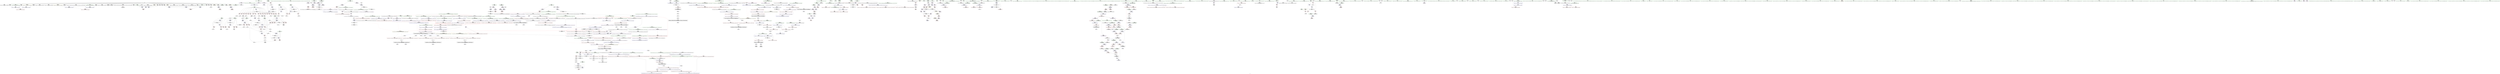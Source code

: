 digraph "SVFG" {
	label="SVFG";

	Node0x561559264aa0 [shape=record,color=grey,label="{NodeID: 0\nNullPtr}"];
	Node0x561559264aa0 -> Node0x561559601a80[style=solid];
	Node0x561559264aa0 -> Node0x561559601b80[style=solid];
	Node0x561559264aa0 -> Node0x561559601c50[style=solid];
	Node0x561559264aa0 -> Node0x561559601d20[style=solid];
	Node0x561559264aa0 -> Node0x561559601df0[style=solid];
	Node0x561559264aa0 -> Node0x561559601ec0[style=solid];
	Node0x561559264aa0 -> Node0x561559601f90[style=solid];
	Node0x561559264aa0 -> Node0x561559602060[style=solid];
	Node0x561559264aa0 -> Node0x561559602130[style=solid];
	Node0x561559264aa0 -> Node0x561559602200[style=solid];
	Node0x561559264aa0 -> Node0x5615596022d0[style=solid];
	Node0x561559264aa0 -> Node0x5615596023a0[style=solid];
	Node0x561559264aa0 -> Node0x561559602470[style=solid];
	Node0x561559264aa0 -> Node0x561559602540[style=solid];
	Node0x561559264aa0 -> Node0x561559602610[style=solid];
	Node0x561559264aa0 -> Node0x5615596026e0[style=solid];
	Node0x561559264aa0 -> Node0x5615596027b0[style=solid];
	Node0x561559264aa0 -> Node0x561559602880[style=solid];
	Node0x561559264aa0 -> Node0x561559602950[style=solid];
	Node0x561559264aa0 -> Node0x561559602a20[style=solid];
	Node0x561559264aa0 -> Node0x561559602af0[style=solid];
	Node0x561559264aa0 -> Node0x561559602bc0[style=solid];
	Node0x561559264aa0 -> Node0x561559602c90[style=solid];
	Node0x561559264aa0 -> Node0x561559602d60[style=solid];
	Node0x561559264aa0 -> Node0x56155960b2f0[style=solid];
	Node0x561559264aa0 -> Node0x56155960b3c0[style=solid];
	Node0x561559264aa0 -> Node0x56155960b490[style=solid];
	Node0x561559264aa0 -> Node0x56155960b560[style=solid];
	Node0x561559264aa0 -> Node0x56155960b630[style=solid];
	Node0x561559264aa0 -> Node0x56155961ef50[style=solid];
	Node0x56155960a280 [shape=record,color=red,label="{NodeID: 443\n524\<--361\n\<--j34\n_Z7preprocv\n}"];
	Node0x56155960a280 -> Node0x56155963de20[style=solid];
	Node0x5615595fd920 [shape=record,color=green,label="{NodeID: 111\n585\<--586\n_ZSteqIcEN9__gnu_cxx11__enable_ifIXsr9__is_charIT_EE7__valueEbE6__typeERKNSt7__cxx1112basic_stringIS2_St11char_traitsIS2_ESaIS2_EEESC_\<--_ZSteqIcEN9__gnu_cxx11__enable_ifIXsr9__is_charIT_EE7__valueEbE6__typeERKNSt7__cxx1112basic_stringIS2_St11char_traitsIS2_ESaIS2_EEESC__field_insensitive\n}"];
	Node0x56155961fbb0 [shape=record,color=blue,label="{NodeID: 554\n211\<--210\nthis.addr\<--this\n_ZN9__gnu_cxx17__normal_iteratorIPcNSt7__cxx1112basic_stringIcSt11char_traitsIcESaIcEEEEppEv\n}"];
	Node0x56155961fbb0 -> Node0x561559612dc0[style=dashed];
	Node0x5615596027b0 [shape=record,color=black,label="{NodeID: 222\n580\<--3\n\<--dummyVal\n_Z7preprocv\n}"];
	Node0x5615596027b0 -> Node0x561559622380[style=solid];
	Node0x56155963b8a0 [shape=record,color=grey,label="{NodeID: 997\n737 = Binary(736, 148, )\n}"];
	Node0x56155963b8a0 -> Node0x561559120ef0[style=solid];
	Node0x5615596255e0 [shape=record,color=blue,label="{NodeID: 665\n1181\<--1189\n__tmp\<--\n_ZSt4swapIcENSt9enable_ifIXsr6__and_ISt6__not_ISt15__is_tuple_likeIT_EESt21is_move_constructibleIS3_ESt18is_move_assignableIS3_EEE5valueEvE4typeERS3_SC_\n}"];
	Node0x5615596255e0 -> Node0x56155961e3c0[style=dashed];
	Node0x5615596255e0 -> Node0x56155961e490[style=dashed];
	Node0x5615596d6920 [shape=record,color=black,label="{NodeID: 1440\n260 = PHI()\n}"];
	Node0x5615596d6920 -> Node0x561559620230[style=solid];
	Node0x561559610790 [shape=record,color=purple,label="{NodeID: 333\n782\<--752\ncoerce.dive\<--agg.tmp\nmain\n}"];
	Node0x561559610790 -> Node0x561559623220[style=solid];
	Node0x5615595e94d0 [shape=record,color=green,label="{NodeID: 1\n7\<--1\n__dso_handle\<--dummyObj\nGlob }"];
	Node0x56155960a350 [shape=record,color=red,label="{NodeID: 444\n652\<--363\nexn\<--exn.slot\n_Z7preprocv\n}"];
	Node0x56155968ca60 [shape=record,color=yellow,style=double,label="{NodeID: 1219\n170V_1 = ENCHI(MR_170V_0)\npts\{860 \}\nFun[_ZN8Testcase3runEi]}"];
	Node0x56155968ca60 -> Node0x561559623a40[style=dashed];
	Node0x5615595fda20 [shape=record,color=green,label="{NodeID: 112\n671\<--672\n__first\<--__first_field_insensitive\n_ZSt7reverseIN9__gnu_cxx17__normal_iteratorIPcNSt7__cxx1112basic_stringIcSt11char_traitsIcESaIcEEEEEEvT_SA_\n|{|<s2>53}}"];
	Node0x5615595fda20 -> Node0x56155960ce20[style=solid];
	Node0x5615595fda20 -> Node0x561559610110[style=solid];
	Node0x5615595fda20:s2 -> Node0x56155962b690[style=solid,color=red];
	Node0x56155961fc80 [shape=record,color=blue,label="{NodeID: 555\n215\<--217\n_M_current\<--incdec.ptr\n_ZN9__gnu_cxx17__normal_iteratorIPcNSt7__cxx1112basic_stringIcSt11char_traitsIcESaIcEEEEppEv\n|{<s0>14|<s1>40|<s2>97}}"];
	Node0x56155961fc80:s0 -> Node0x56155967b000[style=dashed,color=blue];
	Node0x56155961fc80:s1 -> Node0x5615596691e0[style=dashed,color=blue];
	Node0x56155961fc80:s2 -> Node0x561559678d00[style=dashed,color=blue];
	Node0x561559602880 [shape=record,color=black,label="{NodeID: 223\n631\<--3\n\<--dummyVal\n_Z7preprocv\n}"];
	Node0x56155963ba20 [shape=record,color=grey,label="{NodeID: 998\n449 = Binary(448, 246, )\n}"];
	Node0x56155963ba20 -> Node0x561559621000[style=solid];
	Node0x5615596256b0 [shape=record,color=blue,label="{NodeID: 666\n1194\<--1193\n\<--\n_ZSt4swapIcENSt9enable_ifIXsr6__and_ISt6__not_ISt15__is_tuple_likeIT_EESt21is_move_constructibleIS3_ESt18is_move_assignableIS3_EEE5valueEvE4typeERS3_SC_\n}"];
	Node0x5615596d69f0 [shape=record,color=black,label="{NodeID: 1441\n266 = PHI(299, )\n}"];
	Node0x561559610860 [shape=record,color=purple,label="{NodeID: 334\n784\<--752\ncoerce.dive4\<--agg.tmp\nmain\n}"];
	Node0x561559610860 -> Node0x56155961ba50[style=solid];
	Node0x5615595ce300 [shape=record,color=green,label="{NodeID: 2\n10\<--1\n_ZSt3cin\<--dummyObj\nGlob }"];
	Node0x56155960a420 [shape=record,color=red,label="{NodeID: 445\n653\<--365\nsel\<--ehselector.slot\n_Z7preprocv\n}"];
	Node0x56155968cb40 [shape=record,color=yellow,style=double,label="{NodeID: 1220\n172V_1 = ENCHI(MR_172V_0)\npts\{862 \}\nFun[_ZN8Testcase3runEi]}"];
	Node0x56155968cb40 -> Node0x561559623b10[style=dashed];
	Node0x5615595fdaf0 [shape=record,color=green,label="{NodeID: 113\n673\<--674\n__last\<--__last_field_insensitive\n_ZSt7reverseIN9__gnu_cxx17__normal_iteratorIPcNSt7__cxx1112basic_stringIcSt11char_traitsIcESaIcEEEEEEvT_SA_\n}"];
	Node0x5615595fdaf0 -> Node0x56155960cef0[style=solid];
	Node0x5615595fdaf0 -> Node0x5615596101e0[style=solid];
	Node0x56155961fd50 [shape=record,color=blue,label="{NodeID: 556\n226\<--225\nns.addr\<--ns\n_Z5getIdRKNSt7__cxx1112basic_stringIcSt11char_traitsIcESaIcEEE\n}"];
	Node0x56155961fd50 -> Node0x561559612f60[style=dashed];
	Node0x56155961fd50 -> Node0x561559613030[style=dashed];
	Node0x561559602950 [shape=record,color=black,label="{NodeID: 224\n632\<--3\n\<--dummyVal\n_Z7preprocv\n}"];
	Node0x561559602950 -> Node0x561559622930[style=solid];
	Node0x56155963bba0 [shape=record,color=grey,label="{NodeID: 999\n278 = Binary(277, 111, )\n}"];
	Node0x56155963bba0 -> Node0x56155963afa0[style=solid];
	Node0x561559625780 [shape=record,color=blue,label="{NodeID: 667\n1198\<--1197\n\<--\n_ZSt4swapIcENSt9enable_ifIXsr6__and_ISt6__not_ISt15__is_tuple_likeIT_EESt21is_move_constructibleIS3_ESt18is_move_assignableIS3_EEE5valueEvE4typeERS3_SC_\n}"];
	Node0x5615596d6b30 [shape=record,color=black,label="{NodeID: 1442\n270 = PHI(318, )\n}"];
	Node0x5615596d6b30 -> Node0x561559607910[style=solid];
	Node0x561559610930 [shape=record,color=purple,label="{NodeID: 335\n765\<--764\nvbase.offset.ptr\<--vtable\nmain\n}"];
	Node0x561559610930 -> Node0x56155960d230[style=solid];
	Node0x5615595fae10 [shape=record,color=green,label="{NodeID: 3\n13\<--1\n_ZSt4cout\<--dummyObj\nGlob }"];
	Node0x56155960a4f0 [shape=record,color=red,label="{NodeID: 446\n571\<--375\n\<--nxtsum\n_Z7preprocv\n}"];
	Node0x56155960a4f0 -> Node0x56155963c920[style=solid];
	Node0x56155968cc20 [shape=record,color=yellow,style=double,label="{NodeID: 1221\n96V_1 = ENCHI(MR_96V_0)\npts\{90000 \}\nFun[_ZN8Testcase3runEi]}"];
	Node0x56155968cc20 -> Node0x56155961c340[style=dashed];
	Node0x561559602e20 [shape=record,color=green,label="{NodeID: 114\n675\<--676\nagg.tmp\<--agg.tmp_field_insensitive\n_ZSt7reverseIN9__gnu_cxx17__normal_iteratorIPcNSt7__cxx1112basic_stringIcSt11char_traitsIcESaIcEEEEEEvT_SA_\n}"];
	Node0x561559602e20 -> Node0x56155960cfc0[style=solid];
	Node0x561559602e20 -> Node0x5615596102b0[style=solid];
	Node0x56155961fe20 [shape=record,color=blue,label="{NodeID: 557\n228\<--244\nres\<--\n_Z5getIdRKNSt7__cxx1112basic_stringIcSt11char_traitsIcESaIcEEE\n}"];
	Node0x56155961fe20 -> Node0x561559682300[style=dashed];
	Node0x561559602a20 [shape=record,color=black,label="{NodeID: 225\n634\<--3\n\<--dummyVal\n_Z7preprocv\n}"];
	Node0x561559602a20 -> Node0x561559622a00[style=solid];
	Node0x56155963bd20 [shape=record,color=grey,label="{NodeID: 1000\n484 = Binary(483, 246, )\n}"];
	Node0x56155963bd20 -> Node0x56155963bea0[style=solid];
	Node0x561559625850 [shape=record,color=blue,label="{NodeID: 668\n1203\<--1202\n__t.addr\<--__t\n_ZSt4moveIRcEONSt16remove_referenceIT_E4typeEOS2_\n}"];
	Node0x561559625850 -> Node0x56155961e560[style=dashed];
	Node0x5615596d6d00 [shape=record,color=black,label="{NodeID: 1443\n289 = PHI(327, )\n}"];
	Node0x561559610a00 [shape=record,color=purple,label="{NodeID: 336\n841\<--836\n_M_n\<--retval\n_ZSt12setprecisioni\n}"];
	Node0x561559610a00 -> Node0x561559623630[style=solid];
	Node0x5615595fa830 [shape=record,color=green,label="{NodeID: 4\n14\<--1\n.str\<--dummyObj\nGlob }"];
	Node0x56155960a5c0 [shape=record,color=red,label="{NodeID: 447\n554\<--377\n\<--__range4\n_Z7preprocv\n}"];
	Node0x561559602ef0 [shape=record,color=green,label="{NodeID: 115\n677\<--678\nagg.tmp2\<--agg.tmp2_field_insensitive\n_ZSt7reverseIN9__gnu_cxx17__normal_iteratorIPcNSt7__cxx1112basic_stringIcSt11char_traitsIcESaIcEEEEEEvT_SA_\n}"];
	Node0x561559602ef0 -> Node0x56155960d090[style=solid];
	Node0x561559602ef0 -> Node0x561559610380[style=solid];
	Node0x56155961fef0 [shape=record,color=blue,label="{NodeID: 558\n230\<--246\nbase\<--\n_Z5getIdRKNSt7__cxx1112basic_stringIcSt11char_traitsIcESaIcEEE\n}"];
	Node0x56155961fef0 -> Node0x561559682800[style=dashed];
	Node0x561559602af0 [shape=record,color=black,label="{NodeID: 226\n654\<--3\nlpad.val\<--dummyVal\n_Z7preprocv\n}"];
	Node0x56155963bea0 [shape=record,color=grey,label="{NodeID: 1001\n486 = Binary(485, 484, )\n}"];
	Node0x56155963bea0 -> Node0x5615596215b0[style=solid];
	Node0x561559625920 [shape=record,color=blue,label="{NodeID: 669\n1214\<--1209\n__s1.addr\<--__s1\n_ZNSt11char_traitsIcE7compareEPKcS2_m\n}"];
	Node0x561559625920 -> Node0x56155961e700[style=dashed];
	Node0x5615596d6e10 [shape=record,color=black,label="{NodeID: 1444\n733 = PHI(1208, )\n}"];
	Node0x5615596d6e10 -> Node0x56155963e8a0[style=solid];
	Node0x561559610ad0 [shape=record,color=purple,label="{NodeID: 337\n844\<--836\ncoerce.dive\<--retval\n_ZSt12setprecisioni\n}"];
	Node0x561559610ad0 -> Node0x56155961bd90[style=solid];
	Node0x5615595fa8c0 [shape=record,color=green,label="{NodeID: 5\n16\<--1\n.str.1\<--dummyObj\nGlob }"];
	Node0x56155960a690 [shape=record,color=red,label="{NodeID: 448\n558\<--377\n\<--__range4\n_Z7preprocv\n}"];
	Node0x561559602fc0 [shape=record,color=green,label="{NodeID: 116\n679\<--680\nagg.tmp3\<--agg.tmp3_field_insensitive\n_ZSt7reverseIN9__gnu_cxx17__normal_iteratorIPcNSt7__cxx1112basic_stringIcSt11char_traitsIcESaIcEEEEEEvT_SA_\n}"];
	Node0x56155961ffc0 [shape=record,color=blue,label="{NodeID: 559\n232\<--249\nlen\<--conv\n_Z5getIdRKNSt7__cxx1112basic_stringIcSt11char_traitsIcESaIcEEE\n}"];
	Node0x56155961ffc0 -> Node0x5615596075d0[style=dashed];
	Node0x561559602bc0 [shape=record,color=black,label="{NodeID: 227\n655\<--3\nlpad.val105\<--dummyVal\n_Z7preprocv\n}"];
	Node0x56155963c020 [shape=record,color=grey,label="{NodeID: 1002\n490 = Binary(489, 246, )\n}"];
	Node0x56155963c020 -> Node0x561559621680[style=solid];
	Node0x5615596259f0 [shape=record,color=blue,label="{NodeID: 670\n1216\<--1210\n__s2.addr\<--__s2\n_ZNSt11char_traitsIcE7compareEPKcS2_m\n}"];
	Node0x5615596259f0 -> Node0x56155961e7d0[style=dashed];
	Node0x5615596d6f80 [shape=record,color=black,label="{NodeID: 1445\n309 = PHI(1044, )\n}"];
	Node0x5615596d6f80 -> Node0x561559607b80[style=solid];
	Node0x561559610ba0 [shape=record,color=purple,label="{NodeID: 338\n875\<--863\ncoerce.dive\<--agg.tmp\n_ZN8Testcase3runEi\n}"];
	Node0x561559610ba0 -> Node0x5615596238a0[style=solid];
	Node0x561559678d00 [shape=record,color=black,label="{NodeID: 1113\nMR_205V_4 = PHI(MR_205V_5, MR_205V_2, )\npts\{10560000 \}\n|{|<s2>93|<s3>97|<s4>97}}"];
	Node0x561559678d00 -> Node0x56155961ebe0[style=dashed];
	Node0x561559678d00 -> Node0x5615596696e0[style=dashed];
	Node0x561559678d00:s2 -> Node0x56155968f9c0[style=dashed,color=red];
	Node0x561559678d00:s3 -> Node0x561559612e90[style=dashed,color=red];
	Node0x561559678d00:s4 -> Node0x56155961fc80[style=dashed,color=red];
	Node0x5615595fa950 [shape=record,color=green,label="{NodeID: 6\n18\<--1\n.str.2\<--dummyObj\nGlob }"];
	Node0x56155960a760 [shape=record,color=red,label="{NodeID: 449\n568\<--383\n\<--ch\n_Z7preprocv\n}"];
	Node0x56155960a760 -> Node0x56155960ca10[style=solid];
	Node0x561559603090 [shape=record,color=green,label="{NodeID: 117\n681\<--682\nundef.agg.tmp\<--undef.agg.tmp_field_insensitive\n_ZSt7reverseIN9__gnu_cxx17__normal_iteratorIPcNSt7__cxx1112basic_stringIcSt11char_traitsIcESaIcEEEEEEvT_SA_\n}"];
	Node0x561559620090 [shape=record,color=blue,label="{NodeID: 560\n234\<--251\n__range1\<--\n_Z5getIdRKNSt7__cxx1112basic_stringIcSt11char_traitsIcESaIcEEE\n}"];
	Node0x561559620090 -> Node0x5615596076a0[style=dashed];
	Node0x561559620090 -> Node0x561559607770[style=dashed];
	Node0x561559602c90 [shape=record,color=black,label="{NodeID: 228\n741\<--3\n\<--dummyVal\n_ZSteqIcEN9__gnu_cxx11__enable_ifIXsr9__is_charIT_EE7__valueEbE6__typeERKNSt7__cxx1112basic_stringIS2_St11char_traitsIS2_ESaIS2_EEESC_\n}"];
	Node0x56155963c1a0 [shape=record,color=grey,label="{NodeID: 1003\n478 = Binary(477, 246, )\n}"];
	Node0x56155963c1a0 -> Node0x56155963c4a0[style=solid];
	Node0x561559625ac0 [shape=record,color=blue,label="{NodeID: 671\n1218\<--1211\n__n.addr\<--__n\n_ZNSt11char_traitsIcE7compareEPKcS2_m\n}"];
	Node0x561559625ac0 -> Node0x56155961e8a0[style=dashed];
	Node0x561559625ac0 -> Node0x56155961e970[style=dashed];
	Node0x5615596d70c0 [shape=record,color=black,label="{NodeID: 1446\n314 = PHI(1044, )\n}"];
	Node0x5615596d70c0 -> Node0x561559607c50[style=solid];
	Node0x561559610c70 [shape=record,color=purple,label="{NodeID: 339\n880\<--863\ncoerce.dive6\<--agg.tmp\n_ZN8Testcase3runEi\n}"];
	Node0x561559610c70 -> Node0x56155961c1a0[style=solid];
	Node0x561559679200 [shape=record,color=black,label="{NodeID: 1114\nMR_207V_5 = PHI(MR_207V_6, MR_207V_4, )\npts\{10580000 \}\n|{|<s2>93|<s3>98|<s4>98}}"];
	Node0x561559679200 -> Node0x56155961ecb0[style=dashed];
	Node0x561559679200 -> Node0x561559669be0[style=dashed];
	Node0x561559679200:s2 -> Node0x56155968f9c0[style=dashed,color=red];
	Node0x561559679200:s3 -> Node0x56155961dba0[style=dashed,color=red];
	Node0x561559679200:s4 -> Node0x561559625030[style=dashed,color=red];
	Node0x5615595fa9e0 [shape=record,color=green,label="{NodeID: 7\n21\<--1\n\<--dummyObj\nCan only get source location for instruction, argument, global var or function.}"];
	Node0x56155960a830 [shape=record,color=red,label="{NodeID: 450\n624\<--385\ncleanup.dest\<--cleanup.dest.slot\n_Z7preprocv\n}"];
	Node0x561559603160 [shape=record,color=green,label="{NodeID: 118\n691\<--692\nllvm.memcpy.p0i8.p0i8.i64\<--llvm.memcpy.p0i8.p0i8.i64_field_insensitive\n}"];
	Node0x561559620160 [shape=record,color=blue,label="{NodeID: 561\n257\<--254\ncoerce.dive\<--call1\n_Z5getIdRKNSt7__cxx1112basic_stringIcSt11char_traitsIcESaIcEEE\n}"];
	Node0x561559620160 -> Node0x561559683200[style=dashed];
	Node0x561559602d60 [shape=record,color=black,label="{NodeID: 229\n742\<--3\n\<--dummyVal\n_ZSteqIcEN9__gnu_cxx11__enable_ifIXsr9__is_charIT_EE7__valueEbE6__typeERKNSt7__cxx1112basic_stringIS2_St11char_traitsIS2_ESaIS2_EEESC_\n|{<s0>61}}"];
	Node0x561559602d60:s0 -> Node0x56155962b580[style=solid,color=red];
	Node0x56155963c320 [shape=record,color=grey,label="{NodeID: 1004\n481 = Binary(480, 479, )\n}"];
	Node0x56155963c320 -> Node0x5615596214e0[style=solid];
	Node0x561559625b90 [shape=record,color=blue,label="{NodeID: 672\n1212\<--244\nretval\<--\n_ZNSt11char_traitsIcE7compareEPKcS2_m\n}"];
	Node0x561559625b90 -> Node0x561559688c00[style=dashed];
	Node0x5615596d7200 [shape=record,color=black,label="{NodeID: 1447\n416 = PHI()\n}"];
	Node0x561559610d40 [shape=record,color=purple,label="{NodeID: 340\n878\<--865\ncoerce.dive5\<--agg.tmp3\n_ZN8Testcase3runEi\n}"];
	Node0x561559610d40 -> Node0x561559623970[style=solid];
	Node0x5615595c64a0 [shape=record,color=green,label="{NodeID: 8\n69\<--1\n\<--dummyObj\nCan only get source location for instruction, argument, global var or function.}"];
	Node0x56155960a900 [shape=record,color=red,label="{NodeID: 451\n442\<--441\n\<--arrayidx9\n_Z7preprocv\n}"];
	Node0x56155960a900 -> Node0x561559611d80[style=solid];
	Node0x561559603230 [shape=record,color=green,label="{NodeID: 119\n697\<--698\n_ZSt19__iterator_categoryIN9__gnu_cxx17__normal_iteratorIPcNSt7__cxx1112basic_stringIcSt11char_traitsIcESaIcEEEEEENSt15iterator_traitsIT_E17iterator_categoryERKSB_\<--_ZSt19__iterator_categoryIN9__gnu_cxx17__normal_iteratorIPcNSt7__cxx1112basic_stringIcSt11char_traitsIcESaIcEEEEEENSt15iterator_traitsIT_E17iterator_categoryERKSB__field_insensitive\n}"];
	Node0x561559620230 [shape=record,color=blue,label="{NodeID: 562\n263\<--260\ncoerce.dive3\<--call2\n_Z5getIdRKNSt7__cxx1112basic_stringIcSt11char_traitsIcESaIcEEE\n|{<s0>21}}"];
	Node0x561559620230:s0 -> Node0x561559689d40[style=dashed,color=red];
	Node0x56155960b2f0 [shape=record,color=black,label="{NodeID: 230\n909\<--3\n\<--dummyVal\n_ZN8Testcase3runEi\n}"];
	Node0x56155963c4a0 [shape=record,color=grey,label="{NodeID: 1005\n479 = Binary(476, 478, )\n}"];
	Node0x56155963c4a0 -> Node0x56155963c320[style=solid];
	Node0x561559625c60 [shape=record,color=blue,label="{NodeID: 673\n1212\<--1232\nretval\<--call\n_ZNSt11char_traitsIcE7compareEPKcS2_m\n}"];
	Node0x561559625c60 -> Node0x561559688c00[style=dashed];
	Node0x5615596d72d0 [shape=record,color=black,label="{NodeID: 1448\n555 = PHI()\n}"];
	Node0x5615596d72d0 -> Node0x561559621f70[style=solid];
	Node0x561559610e10 [shape=record,color=purple,label="{NodeID: 341\n882\<--865\ncoerce.dive7\<--agg.tmp3\n_ZN8Testcase3runEi\n}"];
	Node0x561559610e10 -> Node0x56155961c270[style=solid];
	Node0x5615595c6530 [shape=record,color=green,label="{NodeID: 9\n79\<--1\n\<--dummyObj\nCan only get source location for instruction, argument, global var or function.}"];
	Node0x56155960a9d0 [shape=record,color=red,label="{NodeID: 452\n541\<--540\n\<--coerce.dive52\n_Z7preprocv\n|{<s0>32}}"];
	Node0x56155960a9d0:s0 -> Node0x5615596dda40[style=solid,color=red];
	Node0x561559603330 [shape=record,color=green,label="{NodeID: 120\n704\<--705\n_ZSt9__reverseIN9__gnu_cxx17__normal_iteratorIPcNSt7__cxx1112basic_stringIcSt11char_traitsIcESaIcEEEEEEvT_SA_St26random_access_iterator_tag\<--_ZSt9__reverseIN9__gnu_cxx17__normal_iteratorIPcNSt7__cxx1112basic_stringIcSt11char_traitsIcESaIcEEEEEEvT_SA_St26random_access_iterator_tag_field_insensitive\n}"];
	Node0x561559620300 [shape=record,color=blue,label="{NodeID: 563\n240\<--273\nch\<--\n_Z5getIdRKNSt7__cxx1112basic_stringIcSt11char_traitsIcESaIcEEE\n}"];
	Node0x561559620300 -> Node0x561559607840[style=dashed];
	Node0x561559620300 -> Node0x561559682d00[style=dashed];
	Node0x56155960b3c0 [shape=record,color=black,label="{NodeID: 231\n910\<--3\n\<--dummyVal\n_ZN8Testcase3runEi\n}"];
	Node0x56155960b3c0 -> Node0x561559623a40[style=solid];
	Node0x56155963c620 [shape=record,color=grey,label="{NodeID: 1006\n455 = Binary(452, 454, )\n}"];
	Node0x56155963c620 -> Node0x5615596210d0[style=solid];
	Node0x5615596d73a0 [shape=record,color=black,label="{NodeID: 1449\n559 = PHI()\n}"];
	Node0x5615596d73a0 -> Node0x561559622040[style=solid];
	Node0x561559610ee0 [shape=record,color=purple,label="{NodeID: 342\n937\<--936\n_M_flags\<--this1\n_ZNSt8ios_base4setfESt13_Ios_FmtflagsS0_\n}"];
	Node0x561559610ee0 -> Node0x56155961c8f0[style=solid];
	Node0x5615595c65c0 [shape=record,color=green,label="{NodeID: 10\n111\<--1\n\<--dummyObj\nCan only get source location for instruction, argument, global var or function.}"];
	Node0x56155960aaa0 [shape=record,color=red,label="{NodeID: 453\n543\<--542\n\<--coerce.dive53\n_Z7preprocv\n|{<s0>32}}"];
	Node0x56155960aaa0:s0 -> Node0x5615596ddd20[style=solid,color=red];
	Node0x561559603430 [shape=record,color=green,label="{NodeID: 121\n713\<--714\n__lhs.addr\<--__lhs.addr_field_insensitive\n_ZSteqIcEN9__gnu_cxx11__enable_ifIXsr9__is_charIT_EE7__valueEbE6__typeERKNSt7__cxx1112basic_stringIS2_St11char_traitsIS2_ESaIS2_EEESC_\n}"];
	Node0x561559603430 -> Node0x56155961b160[style=solid];
	Node0x561559603430 -> Node0x56155961b230[style=solid];
	Node0x561559603430 -> Node0x56155961b300[style=solid];
	Node0x561559603430 -> Node0x561559622fb0[style=solid];
	Node0x5615596203d0 [shape=record,color=blue,label="{NodeID: 564\n228\<--281\nres\<--add\n_Z5getIdRKNSt7__cxx1112basic_stringIcSt11char_traitsIcESaIcEEE\n}"];
	Node0x5615596203d0 -> Node0x561559682300[style=dashed];
	Node0x56155960b490 [shape=record,color=black,label="{NodeID: 232\n912\<--3\n\<--dummyVal\n_ZN8Testcase3runEi\n}"];
	Node0x56155960b490 -> Node0x561559623b10[style=solid];
	Node0x56155963c7a0 [shape=record,color=grey,label="{NodeID: 1007\n454 = Binary(453, 246, )\n}"];
	Node0x56155963c7a0 -> Node0x56155963c620[style=solid];
	Node0x5615596d7470 [shape=record,color=black,label="{NodeID: 1450\n563 = PHI(178, )\n}"];
	Node0x561559610fb0 [shape=record,color=purple,label="{NodeID: 343\n944\<--936\n_M_flags2\<--this1\n_ZNSt8ios_base4setfESt13_Ios_FmtflagsS0_\n|{<s0>86}}"];
	Node0x561559610fb0:s0 -> Node0x5615596dc040[style=solid,color=red];
	Node0x5615595c6650 [shape=record,color=green,label="{NodeID: 11\n116\<--1\n\<--dummyObj\nCan only get source location for instruction, argument, global var or function.}"];
	Node0x56155960ab70 [shape=record,color=red,label="{NodeID: 454\n566\<--565\n\<--call66\n_Z7preprocv\n}"];
	Node0x56155960ab70 -> Node0x561559622110[style=solid];
	Node0x56155968d380 [shape=record,color=yellow,style=double,label="{NodeID: 1229\n20V_1 = ENCHI(MR_20V_0)\npts\{630000 650000 3800000 3820000 10560000 10580000 \}\nFun[_ZN9__gnu_cxxneIPcNSt7__cxx1112basic_stringIcSt11char_traitsIcESaIcEEEEEbRKNS_17__normal_iteratorIT_T0_EESD_]}"];
	Node0x56155968d380 -> Node0x561559612a80[style=dashed];
	Node0x56155968d380 -> Node0x561559612b50[style=dashed];
	Node0x561559603500 [shape=record,color=green,label="{NodeID: 122\n715\<--716\n__rhs.addr\<--__rhs.addr_field_insensitive\n_ZSteqIcEN9__gnu_cxx11__enable_ifIXsr9__is_charIT_EE7__valueEbE6__typeERKNSt7__cxx1112basic_stringIS2_St11char_traitsIS2_ESaIS2_EEESC_\n}"];
	Node0x561559603500 -> Node0x56155961b3d0[style=solid];
	Node0x561559603500 -> Node0x56155961b4a0[style=solid];
	Node0x561559603500 -> Node0x561559623080[style=solid];
	Node0x5615596204a0 [shape=record,color=blue,label="{NodeID: 565\n230\<--286\nbase\<--mul8\n_Z5getIdRKNSt7__cxx1112basic_stringIcSt11char_traitsIcESaIcEEE\n}"];
	Node0x5615596204a0 -> Node0x561559682800[style=dashed];
	Node0x56155960b560 [shape=record,color=black,label="{NodeID: 233\n918\<--3\nlpad.val\<--dummyVal\n_ZN8Testcase3runEi\n}"];
	Node0x56155963c920 [shape=record,color=grey,label="{NodeID: 1008\n572 = Binary(571, 570, )\n}"];
	Node0x56155963c920 -> Node0x5615596221e0[style=solid];
	Node0x5615596d75b0 [shape=record,color=black,label="{NodeID: 1451\n565 = PHI(197, )\n}"];
	Node0x5615596d75b0 -> Node0x56155960ab70[style=solid];
	Node0x561559611080 [shape=record,color=purple,label="{NodeID: 344\n953\<--936\n_M_flags5\<--this1\n_ZNSt8ios_base4setfESt13_Ios_FmtflagsS0_\n|{<s0>88}}"];
	Node0x561559611080:s0 -> Node0x5615596dd270[style=solid,color=red];
	Node0x56155967ab00 [shape=record,color=black,label="{NodeID: 1119\nMR_10V_2 = PHI(MR_10V_3, MR_10V_1, )\npts\{67 \}\n}"];
	Node0x56155967ab00 -> Node0x56155961f390[style=dashed];
	Node0x5615595c6750 [shape=record,color=green,label="{NodeID: 12\n123\<--1\n\<--dummyObj\nCan only get source location for instruction, argument, global var or function.}"];
	Node0x56155960ac40 [shape=record,color=red,label="{NodeID: 455\n598\<--597\n\<--coerce.dive81\n_Z7preprocv\n|{<s0>45}}"];
	Node0x56155960ac40:s0 -> Node0x5615596dda40[style=solid,color=red];
	Node0x5615596035d0 [shape=record,color=green,label="{NodeID: 123\n727\<--728\n_ZNKSt7__cxx1112basic_stringIcSt11char_traitsIcESaIcEE4dataEv\<--_ZNKSt7__cxx1112basic_stringIcSt11char_traitsIcESaIcEE4dataEv_field_insensitive\n}"];
	Node0x561559620570 [shape=record,color=blue,label="{NodeID: 566\n302\<--300\n__lhs.addr\<--__lhs\n_ZN9__gnu_cxxneIPKcNSt7__cxx1112basic_stringIcSt11char_traitsIcESaIcEEEEEbRKNS_17__normal_iteratorIT_T0_EESE_\n}"];
	Node0x561559620570 -> Node0x5615596079e0[style=dashed];
	Node0x56155960b630 [shape=record,color=black,label="{NodeID: 234\n919\<--3\nlpad.val24\<--dummyVal\n_ZN8Testcase3runEi\n}"];
	Node0x56155963caa0 [shape=record,color=grey,label="{NodeID: 1009\n570 = Binary(569, 111, )\n}"];
	Node0x56155963caa0 -> Node0x56155963c920[style=solid];
	Node0x5615596d7780 [shape=record,color=black,label="{NodeID: 1452\n575 = PHI(209, )\n}"];
	Node0x561559611150 [shape=record,color=purple,label="{NodeID: 345\n1042\<--1041\n_M_current\<--this1\n_ZNK9__gnu_cxx17__normal_iteratorIPcNSt7__cxx1112basic_stringIcSt11char_traitsIcESaIcEEEE4baseEv\n}"];
	Node0x561559611150 -> Node0x56155960dd90[style=solid];
	Node0x56155967b000 [shape=record,color=black,label="{NodeID: 1120\nMR_12V_3 = PHI(MR_12V_4, MR_12V_2, )\npts\{630000 \}\n|{<s0>9|<s1>10|<s2>14|<s3>14}}"];
	Node0x56155967b000:s0 -> Node0x56155968d380[style=dashed,color=red];
	Node0x56155967b000:s1 -> Node0x56155968fca0[style=dashed,color=red];
	Node0x56155967b000:s2 -> Node0x561559612e90[style=dashed,color=red];
	Node0x56155967b000:s3 -> Node0x56155961fc80[style=dashed,color=red];
	Node0x5615595fb340 [shape=record,color=green,label="{NodeID: 13\n148\<--1\n\<--dummyObj\nCan only get source location for instruction, argument, global var or function.}"];
	Node0x56155960ad10 [shape=record,color=red,label="{NodeID: 456\n600\<--599\n\<--coerce.dive82\n_Z7preprocv\n|{<s0>45}}"];
	Node0x56155960ad10:s0 -> Node0x5615596ddd20[style=solid,color=red];
	Node0x5615596036d0 [shape=record,color=green,label="{NodeID: 124\n734\<--735\n_ZNSt11char_traitsIcE7compareEPKcS2_m\<--_ZNSt11char_traitsIcE7compareEPKcS2_m_field_insensitive\n}"];
	Node0x561559620640 [shape=record,color=blue,label="{NodeID: 567\n304\<--301\n__rhs.addr\<--__rhs\n_ZN9__gnu_cxxneIPKcNSt7__cxx1112basic_stringIcSt11char_traitsIcESaIcEEEEEbRKNS_17__normal_iteratorIT_T0_EESE_\n}"];
	Node0x561559620640 -> Node0x561559607ab0[style=dashed];
	Node0x56155960b700 [shape=record,color=black,label="{NodeID: 235\n11\<--10\n\<--_ZSt3cin\nCan only get source location for instruction, argument, global var or function.}"];
	Node0x56155960b700 -> Node0x561559611cb0[style=solid];
	Node0x56155963cc20 [shape=record,color=grey,label="{NodeID: 1010\n115 = Binary(114, 116, )\n}"];
	Node0x56155963cc20 -> Node0x56155960bd10[style=solid];
	Node0x5615596d7890 [shape=record,color=black,label="{NodeID: 1453\n584 = PHI(710, )\n}"];
	Node0x561559611220 [shape=record,color=purple,label="{NodeID: 346\n1050\<--1049\n_M_current\<--this1\n_ZNK9__gnu_cxx17__normal_iteratorIPKcNSt7__cxx1112basic_stringIcSt11char_traitsIcESaIcEEEE4baseEv\n}"];
	Node0x561559611220 -> Node0x56155960de60[style=solid];
	Node0x56155967b500 [shape=record,color=black,label="{NodeID: 1121\nMR_62V_3 = PHI(MR_62V_4, MR_62V_2, )\npts\{342 \}\n}"];
	Node0x56155967b500 -> Node0x561559608060[style=dashed];
	Node0x56155967b500 -> Node0x561559608130[style=dashed];
	Node0x56155967b500 -> Node0x561559608200[style=dashed];
	Node0x56155967b500 -> Node0x5615596082d0[style=dashed];
	Node0x56155967b500 -> Node0x5615596083a0[style=dashed];
	Node0x56155967b500 -> Node0x561559608470[style=dashed];
	Node0x56155967b500 -> Node0x561559608540[style=dashed];
	Node0x56155967b500 -> Node0x561559608610[style=dashed];
	Node0x56155967b500 -> Node0x5615596086e0[style=dashed];
	Node0x56155967b500 -> Node0x5615596087b0[style=dashed];
	Node0x56155967b500 -> Node0x561559608880[style=dashed];
	Node0x56155967b500 -> Node0x561559608950[style=dashed];
	Node0x56155967b500 -> Node0x561559608a20[style=dashed];
	Node0x56155967b500 -> Node0x561559608af0[style=dashed];
	Node0x56155967b500 -> Node0x561559608bc0[style=dashed];
	Node0x56155967b500 -> Node0x561559608c90[style=dashed];
	Node0x56155967b500 -> Node0x561559622ba0[style=dashed];
	Node0x5615595fb3d0 [shape=record,color=green,label="{NodeID: 14\n244\<--1\n\<--dummyObj\nCan only get source location for instruction, argument, global var or function.}"];
	Node0x56155960ade0 [shape=record,color=red,label="{NodeID: 457\n605\<--604\n\<--arrayidx86\n_Z7preprocv\n}"];
	Node0x56155960ade0 -> Node0x561559611e50[style=solid];
	Node0x56155968d740 [shape=record,color=yellow,style=double,label="{NodeID: 1232\n4V_1 = ENCHI(MR_4V_0)\npts\{57 \}\nFun[_Z6ddecayNSt7__cxx1112basic_stringIcSt11char_traitsIcESaIcEEE]}"];
	Node0x56155968d740 -> Node0x56155961f530[style=dashed];
	Node0x56155968d740 -> Node0x56155961f6d0[style=dashed];
	Node0x5615596037d0 [shape=record,color=green,label="{NodeID: 125\n744\<--745\n__clang_call_terminate\<--__clang_call_terminate_field_insensitive\n}"];
	Node0x561559620710 [shape=record,color=blue,label="{NodeID: 568\n320\<--319\nthis.addr\<--this\n_ZNK9__gnu_cxx17__normal_iteratorIPKcNSt7__cxx1112basic_stringIcSt11char_traitsIcESaIcEEEEdeEv\n}"];
	Node0x561559620710 -> Node0x561559607d20[style=dashed];
	Node0x56155960b7d0 [shape=record,color=black,label="{NodeID: 236\n12\<--10\n\<--_ZSt3cin\nCan only get source location for instruction, argument, global var or function.}"];
	Node0x56155960b7d0 -> Node0x5615596120c0[style=solid];
	Node0x56155963cda0 [shape=record,color=grey,label="{NodeID: 1011\n122 = Binary(121, 123, )\n}"];
	Node0x56155963cda0 -> Node0x56155961f460[style=solid];
	Node0x5615596d79a0 [shape=record,color=black,label="{NodeID: 1454\n591 = PHI()\n}"];
	Node0x5615596d79a0 -> Node0x561559622520[style=solid];
	Node0x5615596112f0 [shape=record,color=purple,label="{NodeID: 347\n1065\<--1055\ncoerce.dive\<--__first\n_ZSt9__reverseIN9__gnu_cxx17__normal_iteratorIPcNSt7__cxx1112basic_stringIcSt11char_traitsIcESaIcEEEEEEvT_SA_St26random_access_iterator_tag\n}"];
	Node0x5615596112f0 -> Node0x5615596249b0[style=solid];
	Node0x56155967ba00 [shape=record,color=black,label="{NodeID: 1122\nMR_64V_2 = PHI(MR_64V_4, MR_64V_1, )\npts\{344 \}\n}"];
	Node0x56155967ba00 -> Node0x561559620a50[style=dashed];
	Node0x5615595fb490 [shape=record,color=green,label="{NodeID: 15\n246\<--1\n\<--dummyObj\nCan only get source location for instruction, argument, global var or function.}"];
	Node0x56155960aeb0 [shape=record,color=red,label="{NodeID: 458\n609\<--608\n\<--arrayidx88\n_Z7preprocv\n}"];
	Node0x56155960aeb0 -> Node0x56155963d9a0[style=solid];
	Node0x56155968d820 [shape=record,color=yellow,style=double,label="{NodeID: 1233\n6V_1 = ENCHI(MR_6V_0)\npts\{59 \}\nFun[_Z6ddecayNSt7__cxx1112basic_stringIcSt11char_traitsIcESaIcEEE]}"];
	Node0x56155968d820 -> Node0x56155961f600[style=dashed];
	Node0x56155968d820 -> Node0x56155961f7a0[style=dashed];
	Node0x5615596038d0 [shape=record,color=green,label="{NodeID: 126\n747\<--748\nmain\<--main_field_insensitive\n}"];
	Node0x5615596207e0 [shape=record,color=blue,label="{NodeID: 569\n329\<--328\nthis.addr\<--this\n_ZN9__gnu_cxx17__normal_iteratorIPKcNSt7__cxx1112basic_stringIcSt11char_traitsIcESaIcEEEEppEv\n}"];
	Node0x5615596207e0 -> Node0x561559607ec0[style=dashed];
	Node0x56155960b8d0 [shape=record,color=black,label="{NodeID: 237\n33\<--34\n\<--_ZNSt8ios_base4InitD1Ev\nCan only get source location for instruction, argument, global var or function.}"];
	Node0x56155963cf20 [shape=record,color=grey,label="{NodeID: 1012\n411 = Binary(410, 246, )\n}"];
	Node0x56155963cf20 -> Node0x561559620cc0[style=solid];
	Node0x5615596d7a70 [shape=record,color=black,label="{NodeID: 1455\n594 = PHI()\n}"];
	Node0x5615596d7a70 -> Node0x5615596225f0[style=solid];
	Node0x5615596113c0 [shape=record,color=purple,label="{NodeID: 348\n1067\<--1057\ncoerce.dive1\<--__last\n_ZSt9__reverseIN9__gnu_cxx17__normal_iteratorIPcNSt7__cxx1112basic_stringIcSt11char_traitsIcESaIcEEEEEEvT_SA_St26random_access_iterator_tag\n}"];
	Node0x5615596113c0 -> Node0x561559624a80[style=solid];
	Node0x56155967bf00 [shape=record,color=black,label="{NodeID: 1123\nMR_66V_2 = PHI(MR_66V_4, MR_66V_1, )\npts\{346 \}\n}"];
	Node0x56155967bf00 -> Node0x561559620b20[style=dashed];
	Node0x5615595fb590 [shape=record,color=green,label="{NodeID: 16\n395\<--1\n\<--dummyObj\nCan only get source location for instruction, argument, global var or function.}"];
	Node0x56155960af80 [shape=record,color=red,label="{NodeID: 459\n613\<--612\n\<--arrayidx90\n_Z7preprocv\n}"];
	Node0x56155960af80 -> Node0x561559611f20[style=solid];
	Node0x5615596039d0 [shape=record,color=green,label="{NodeID: 127\n750\<--751\nretval\<--retval_field_insensitive\nmain\n}"];
	Node0x5615596039d0 -> Node0x56155961b570[style=solid];
	Node0x5615596039d0 -> Node0x561559623150[style=solid];
	Node0x5615596208b0 [shape=record,color=blue,label="{NodeID: 570\n333\<--335\n_M_current\<--incdec.ptr\n_ZN9__gnu_cxx17__normal_iteratorIPKcNSt7__cxx1112basic_stringIcSt11char_traitsIcESaIcEEEEppEv\n|{<s0>23}}"];
	Node0x5615596208b0:s0 -> Node0x561559683200[style=dashed,color=blue];
	Node0x56155960b9d0 [shape=record,color=black,label="{NodeID: 238\n73\<--70\nconv\<--call\n_Z6ddecayNSt7__cxx1112basic_stringIcSt11char_traitsIcESaIcEEE\n}"];
	Node0x56155963d0a0 [shape=record,color=grey,label="{NodeID: 1013\n407 = Binary(406, 405, )\n}"];
	Node0x56155963d0a0 -> Node0x561559620bf0[style=solid];
	Node0x5615596d7b70 [shape=record,color=black,label="{NodeID: 1456\n614 = PHI(224, )\n}"];
	Node0x5615596d7b70 -> Node0x56155960cd50[style=solid];
	Node0x561559611490 [shape=record,color=purple,label="{NodeID: 349\n1088\<--1061\ncoerce.dive5\<--agg.tmp\n_ZSt9__reverseIN9__gnu_cxx17__normal_iteratorIPcNSt7__cxx1112basic_stringIcSt11char_traitsIcESaIcEEEEEEvT_SA_St26random_access_iterator_tag\n}"];
	Node0x561559611490 -> Node0x56155961d5f0[style=solid];
	Node0x56155967c400 [shape=record,color=black,label="{NodeID: 1124\nMR_68V_2 = PHI(MR_68V_4, MR_68V_1, )\npts\{348 \}\n}"];
	Node0x56155967c400 -> Node0x561559620e60[style=dashed];
	Node0x5615595fb690 [shape=record,color=green,label="{NodeID: 17\n417\<--1\n\<--dummyObj\nCan only get source location for instruction, argument, global var or function.}"];
	Node0x56155960b050 [shape=record,color=red,label="{NodeID: 460\n617\<--616\n\<--arrayidx94\n_Z7preprocv\n}"];
	Node0x56155960b050 -> Node0x56155963d9a0[style=solid];
	Node0x561559603aa0 [shape=record,color=green,label="{NodeID: 128\n752\<--753\nagg.tmp\<--agg.tmp_field_insensitive\nmain\n}"];
	Node0x561559603aa0 -> Node0x561559610790[style=solid];
	Node0x561559603aa0 -> Node0x561559610860[style=solid];
	Node0x561559620980 [shape=record,color=blue,label="{NodeID: 571\n341\<--246\nlen\<--\n_Z7preprocv\n}"];
	Node0x561559620980 -> Node0x56155967b500[style=dashed];
	Node0x56155960baa0 [shape=record,color=black,label="{NodeID: 239\n74\<--70\nconv1\<--call\n_Z6ddecayNSt7__cxx1112basic_stringIcSt11char_traitsIcESaIcEEE\n}"];
	Node0x56155963d220 [shape=record,color=grey,label="{NodeID: 1014\n1012 = Binary(1010, 1011, )\n}"];
	Node0x56155963d220 -> Node0x56155960dbf0[style=solid];
	Node0x5615596d7d40 [shape=record,color=black,label="{NodeID: 1457\n827 = PHI(921, )\n}"];
	Node0x561559611560 [shape=record,color=purple,label="{NodeID: 350\n1090\<--1063\ncoerce.dive6\<--agg.tmp4\n_ZSt9__reverseIN9__gnu_cxx17__normal_iteratorIPcNSt7__cxx1112basic_stringIcSt11char_traitsIcESaIcEEEEEEvT_SA_St26random_access_iterator_tag\n}"];
	Node0x561559611560 -> Node0x56155961d6c0[style=solid];
	Node0x56155967c900 [shape=record,color=black,label="{NodeID: 1125\nMR_70V_2 = PHI(MR_70V_4, MR_70V_1, )\npts\{350 \}\n}"];
	Node0x56155967c900 -> Node0x5615596210d0[style=dashed];
	Node0x5615595fb790 [shape=record,color=green,label="{NodeID: 18\n423\<--1\n\<--dummyObj\nCan only get source location for instruction, argument, global var or function.}"];
	Node0x56155960b120 [shape=record,color=red,label="{NodeID: 461\n700\<--699\n\<--coerce.dive4\n_ZSt7reverseIN9__gnu_cxx17__normal_iteratorIPcNSt7__cxx1112basic_stringIcSt11char_traitsIcESaIcEEEEEEvT_SA_\n|{<s0>54}}"];
	Node0x56155960b120:s0 -> Node0x56155962aa50[style=solid,color=red];
	Node0x561559603b70 [shape=record,color=green,label="{NodeID: 129\n754\<--755\nT\<--T_field_insensitive\nmain\n}"];
	Node0x561559603b70 -> Node0x56155961b640[style=solid];
	Node0x561559620a50 [shape=record,color=blue,label="{NodeID: 572\n343\<--246\nrange\<--\n_Z7preprocv\n}"];
	Node0x561559620a50 -> Node0x561559608d60[style=dashed];
	Node0x561559620a50 -> Node0x561559608e30[style=dashed];
	Node0x561559620a50 -> Node0x561559608f00[style=dashed];
	Node0x561559620a50 -> Node0x561559608fd0[style=dashed];
	Node0x561559620a50 -> Node0x561559620bf0[style=dashed];
	Node0x561559620a50 -> Node0x56155967ba00[style=dashed];
	Node0x56155960bb70 [shape=record,color=black,label="{NodeID: 240\n109\<--108\nconv7\<--\n_Z6ddecayNSt7__cxx1112basic_stringIcSt11char_traitsIcESaIcEEE\n}"];
	Node0x56155960bb70 -> Node0x56155963fc20[style=solid];
	Node0x56155963d3a0 [shape=record,color=grey,label="{NodeID: 1015\n405 = Binary(404, 246, )\n}"];
	Node0x56155963d3a0 -> Node0x56155963d0a0[style=solid];
	Node0x5615596d7e50 [shape=record,color=black,label="{NodeID: 1458\n871 = PHI()\n}"];
	Node0x561559611630 [shape=record,color=purple,label="{NodeID: 351\n1270\<--1082\noffset_0\<--\n}"];
	Node0x561559611630 -> Node0x561559624b50[style=solid];
	Node0x56155967ce00 [shape=record,color=black,label="{NodeID: 1126\nMR_72V_2 = PHI(MR_72V_3, MR_72V_1, )\npts\{352 \}\n}"];
	Node0x56155967ce00 -> Node0x5615596211a0[style=dashed];
	Node0x56155967ce00 -> Node0x56155967ce00[style=dashed];
	Node0x5615595fb890 [shape=record,color=green,label="{NodeID: 19\n589\<--1\n\<--dummyObj\nCan only get source location for instruction, argument, global var or function.}"];
	Node0x56155960b1f0 [shape=record,color=red,label="{NodeID: 462\n702\<--701\n\<--coerce.dive5\n_ZSt7reverseIN9__gnu_cxx17__normal_iteratorIPcNSt7__cxx1112basic_stringIcSt11char_traitsIcESaIcEEEEEEvT_SA_\n|{<s0>54}}"];
	Node0x56155960b1f0:s0 -> Node0x56155962ab60[style=solid,color=red];
	Node0x561559603c40 [shape=record,color=green,label="{NodeID: 130\n756\<--757\ni\<--i_field_insensitive\nmain\n}"];
	Node0x561559603c40 -> Node0x56155961b710[style=solid];
	Node0x561559603c40 -> Node0x56155961b7e0[style=solid];
	Node0x561559603c40 -> Node0x56155961b8b0[style=solid];
	Node0x561559603c40 -> Node0x5615596232f0[style=solid];
	Node0x561559603c40 -> Node0x5615596233c0[style=solid];
	Node0x561559620b20 [shape=record,color=blue,label="{NodeID: 573\n345\<--244\ni\<--\n_Z7preprocv\n}"];
	Node0x561559620b20 -> Node0x5615596090a0[style=dashed];
	Node0x561559620b20 -> Node0x561559609170[style=dashed];
	Node0x561559620b20 -> Node0x561559620cc0[style=dashed];
	Node0x561559620b20 -> Node0x56155967bf00[style=dashed];
	Node0x56155960bc40 [shape=record,color=black,label="{NodeID: 241\n114\<--113\nconv8\<--\n_Z6ddecayNSt7__cxx1112basic_stringIcSt11char_traitsIcESaIcEEE\n}"];
	Node0x56155960bc40 -> Node0x56155963cc20[style=solid];
	Node0x56155963d520 [shape=record,color=grey,label="{NodeID: 1016\n642 = Binary(641, 643, )\n}"];
	Node0x56155963d520 -> Node0x561559622ad0[style=solid];
	Node0x5615596d7f20 [shape=record,color=black,label="{NodeID: 1459\n874 = PHI()\n}"];
	Node0x5615596d7f20 -> Node0x5615596238a0[style=solid];
	Node0x561559611700 [shape=record,color=purple,label="{NodeID: 352\n1271\<--1083\noffset_0\<--\n}"];
	Node0x561559611700 -> Node0x56155961ebe0[style=solid];
	Node0x56155967d300 [shape=record,color=black,label="{NodeID: 1127\nMR_74V_2 = PHI(MR_74V_3, MR_74V_1, )\npts\{354 \}\n}"];
	Node0x56155967d300 -> Node0x5615596704e0[style=dashed];
	Node0x56155967d300 -> Node0x56155967d300[style=dashed];
	Node0x5615595fb990 [shape=record,color=green,label="{NodeID: 20\n643\<--1\n\<--dummyObj\nCan only get source location for instruction, argument, global var or function.}"];
	Node0x56155961b160 [shape=record,color=red,label="{NodeID: 463\n719\<--713\n\<--__lhs.addr\n_ZSteqIcEN9__gnu_cxx11__enable_ifIXsr9__is_charIT_EE7__valueEbE6__typeERKNSt7__cxx1112basic_stringIS2_St11char_traitsIS2_ESaIS2_EEESC_\n}"];
	Node0x56155968dc80 [shape=record,color=yellow,style=double,label="{NodeID: 1238\n147V_1 = ENCHI(MR_147V_0)\npts\{1 \}\nFun[main]}"];
	Node0x56155968dc80 -> Node0x5615596120c0[style=dashed];
	Node0x561559603d10 [shape=record,color=green,label="{NodeID: 131\n758\<--759\ntc\<--tc_field_insensitive\nmain\n|{<s0>69}}"];
	Node0x561559603d10:s0 -> Node0x5615596dc260[style=solid,color=red];
	Node0x561559620bf0 [shape=record,color=blue,label="{NodeID: 574\n343\<--407\nrange\<--mul\n_Z7preprocv\n}"];
	Node0x561559620bf0 -> Node0x561559608d60[style=dashed];
	Node0x561559620bf0 -> Node0x561559608e30[style=dashed];
	Node0x561559620bf0 -> Node0x561559608f00[style=dashed];
	Node0x561559620bf0 -> Node0x561559608fd0[style=dashed];
	Node0x561559620bf0 -> Node0x561559620bf0[style=dashed];
	Node0x561559620bf0 -> Node0x56155967ba00[style=dashed];
	Node0x56155960bd10 [shape=record,color=black,label="{NodeID: 242\n117\<--115\nconv9\<--sub\n_Z6ddecayNSt7__cxx1112basic_stringIcSt11char_traitsIcESaIcEEE\n}"];
	Node0x56155963d6a0 [shape=record,color=grey,label="{NodeID: 1017\n805 = Binary(804, 246, )\n}"];
	Node0x56155963d6a0 -> Node0x5615596233c0[style=solid];
	Node0x5615596d7ff0 [shape=record,color=black,label="{NodeID: 1460\n877 = PHI()\n}"];
	Node0x5615596d7ff0 -> Node0x561559623970[style=solid];
	Node0x5615596117d0 [shape=record,color=purple,label="{NodeID: 353\n1273\<--1085\noffset_0\<--\n}"];
	Node0x5615596117d0 -> Node0x561559624c20[style=solid];
	Node0x56155967d800 [shape=record,color=black,label="{NodeID: 1128\nMR_76V_2 = PHI(MR_76V_3, MR_76V_1, )\npts\{356 \}\n}"];
	Node0x56155967d800 -> Node0x5615596709e0[style=dashed];
	Node0x56155967d800 -> Node0x56155967d800[style=dashed];
	Node0x5615595fba90 [shape=record,color=green,label="{NodeID: 21\n690\<--1\n\<--dummyObj\nCan only get source location for instruction, argument, global var or function.}"];
	Node0x56155961b230 [shape=record,color=red,label="{NodeID: 464\n725\<--713\n\<--__lhs.addr\n_ZSteqIcEN9__gnu_cxx11__enable_ifIXsr9__is_charIT_EE7__valueEbE6__typeERKNSt7__cxx1112basic_stringIS2_St11char_traitsIS2_ESaIS2_EEESC_\n}"];
	Node0x56155968dd90 [shape=record,color=yellow,style=double,label="{NodeID: 1239\n157V_1 = ENCHI(MR_157V_0)\npts\{425 90000 \}\nFun[main]|{<s0>67|<s1>67}}"];
	Node0x56155968dd90:s0 -> Node0x56155967fb00[style=dashed,color=red];
	Node0x56155968dd90:s1 -> Node0x561559680000[style=dashed,color=red];
	Node0x561559603de0 [shape=record,color=green,label="{NodeID: 132\n762\<--763\n_ZNSt8ios_base15sync_with_stdioEb\<--_ZNSt8ios_base15sync_with_stdioEb_field_insensitive\n}"];
	Node0x561559620cc0 [shape=record,color=blue,label="{NodeID: 575\n345\<--411\ni\<--inc\n_Z7preprocv\n}"];
	Node0x561559620cc0 -> Node0x5615596090a0[style=dashed];
	Node0x561559620cc0 -> Node0x561559609170[style=dashed];
	Node0x561559620cc0 -> Node0x561559620cc0[style=dashed];
	Node0x561559620cc0 -> Node0x56155967bf00[style=dashed];
	Node0x56155960bde0 [shape=record,color=black,label="{NodeID: 243\n178\<--195\n_ZN9__gnu_cxxneIPcNSt7__cxx1112basic_stringIcSt11char_traitsIcESaIcEEEEEbRKNS_17__normal_iteratorIT_T0_EESD__ret\<--cmp\n_ZN9__gnu_cxxneIPcNSt7__cxx1112basic_stringIcSt11char_traitsIcESaIcEEEEEbRKNS_17__normal_iteratorIT_T0_EESD_\n|{<s0>9|<s1>38}}"];
	Node0x56155960bde0:s0 -> Node0x5615596d5080[style=solid,color=blue];
	Node0x56155960bde0:s1 -> Node0x5615596d7470[style=solid,color=blue];
	Node0x56155963d820 [shape=record,color=grey,label="{NodeID: 1018\n981 = Binary(980, 643, )\n}"];
	Node0x56155963d820 -> Node0x56155960da50[style=solid];
	Node0x5615596d80f0 [shape=record,color=black,label="{NodeID: 1461\n886 = PHI()\n}"];
	Node0x5615596118a0 [shape=record,color=purple,label="{NodeID: 354\n1274\<--1086\noffset_0\<--\n}"];
	Node0x5615596118a0 -> Node0x56155961ecb0[style=solid];
	Node0x56155967dd00 [shape=record,color=black,label="{NodeID: 1129\nMR_78V_2 = PHI(MR_78V_3, MR_78V_1, )\npts\{358 \}\n}"];
	Node0x56155967dd00 -> Node0x561559670ee0[style=dashed];
	Node0x56155967dd00 -> Node0x56155967dd00[style=dashed];
	Node0x5615595fbb90 [shape=record,color=green,label="{NodeID: 22\n779\<--1\n\<--dummyObj\nCan only get source location for instruction, argument, global var or function.|{<s0>65}}"];
	Node0x5615595fbb90:s0 -> Node0x56155962b7a0[style=solid,color=red];
	Node0x56155961b300 [shape=record,color=red,label="{NodeID: 465\n731\<--713\n\<--__lhs.addr\n_ZSteqIcEN9__gnu_cxx11__enable_ifIXsr9__is_charIT_EE7__valueEbE6__typeERKNSt7__cxx1112basic_stringIS2_St11char_traitsIS2_ESaIS2_EEESC_\n}"];
	Node0x561559603ee0 [shape=record,color=green,label="{NodeID: 133\n771\<--772\n_ZNSt9basic_iosIcSt11char_traitsIcEE3tieEPSo\<--_ZNSt9basic_iosIcSt11char_traitsIcEE3tieEPSo_field_insensitive\n}"];
	Node0x561559620d90 [shape=record,color=blue,label="{NodeID: 576\n431\<--428\narrayidx\<--\n_Z7preprocv\n}"];
	Node0x561559620d90 -> Node0x56155960a900[style=dashed];
	Node0x561559620d90 -> Node0x56155960ade0[style=dashed];
	Node0x561559620d90 -> Node0x56155960af80[style=dashed];
	Node0x561559620d90 -> Node0x561559680000[style=dashed];
	Node0x56155960beb0 [shape=record,color=black,label="{NodeID: 244\n197\<--204\n_ZNK9__gnu_cxx17__normal_iteratorIPcNSt7__cxx1112basic_stringIcSt11char_traitsIcESaIcEEEEdeEv_ret\<--\n_ZNK9__gnu_cxx17__normal_iteratorIPcNSt7__cxx1112basic_stringIcSt11char_traitsIcESaIcEEEEdeEv\n|{<s0>10|<s1>39|<s2>103|<s3>104}}"];
	Node0x56155960beb0:s0 -> Node0x5615596d62d0[style=solid,color=blue];
	Node0x56155960beb0:s1 -> Node0x5615596d75b0[style=solid,color=blue];
	Node0x56155960beb0:s2 -> Node0x5615596da6c0[style=solid,color=blue];
	Node0x56155960beb0:s3 -> Node0x5615596da800[style=solid,color=blue];
	Node0x56155963d9a0 [shape=record,color=grey,label="{NodeID: 1019\n618 = Binary(617, 609, )\n}"];
	Node0x56155963d9a0 -> Node0x5615596226c0[style=solid];
	Node0x5615596d81f0 [shape=record,color=black,label="{NodeID: 1462\n720 = PHI()\n}"];
	Node0x5615596d81f0 -> Node0x56155963f1a0[style=solid];
	Node0x561559611970 [shape=record,color=purple,label="{NodeID: 355\n1135\<--1134\n_M_current\<--this1\n_ZN9__gnu_cxx17__normal_iteratorIPcNSt7__cxx1112basic_stringIcSt11char_traitsIcESaIcEEEEmmEv\n}"];
	Node0x561559611970 -> Node0x56155961dba0[style=solid];
	Node0x561559611970 -> Node0x561559625030[style=solid];
	Node0x56155967e200 [shape=record,color=black,label="{NodeID: 1130\nMR_80V_2 = PHI(MR_80V_3, MR_80V_1, )\npts\{362 \}\n}"];
	Node0x56155967e200 -> Node0x5615596713e0[style=dashed];
	Node0x56155967e200 -> Node0x56155967e200[style=dashed];
	Node0x5615595fbc90 [shape=record,color=green,label="{NodeID: 23\n828\<--1\n\<--dummyObj\nCan only get source location for instruction, argument, global var or function.|{<s0>70}}"];
	Node0x5615595fbc90:s0 -> Node0x5615596dc5c0[style=solid,color=red];
	Node0x56155961b3d0 [shape=record,color=red,label="{NodeID: 466\n721\<--715\n\<--__rhs.addr\n_ZSteqIcEN9__gnu_cxx11__enable_ifIXsr9__is_charIT_EE7__valueEbE6__typeERKNSt7__cxx1112basic_stringIS2_St11char_traitsIS2_ESaIS2_EEESC_\n}"];
	Node0x56155968df80 [shape=record,color=yellow,style=double,label="{NodeID: 1241\n151V_1 = ENCHI(MR_151V_0)\npts\{755 \}\nFun[main]}"];
	Node0x56155968df80 -> Node0x56155961b640[style=dashed];
	Node0x561559603fe0 [shape=record,color=green,label="{NodeID: 134\n774\<--775\n_ZSt5fixedRSt8ios_base\<--_ZSt5fixedRSt8ios_base_field_insensitive\n}"];
	Node0x561559620e60 [shape=record,color=blue,label="{NodeID: 577\n347\<--244\ni4\<--\n_Z7preprocv\n}"];
	Node0x561559620e60 -> Node0x561559609240[style=dashed];
	Node0x561559620e60 -> Node0x561559609310[style=dashed];
	Node0x561559620e60 -> Node0x5615596093e0[style=dashed];
	Node0x561559620e60 -> Node0x561559621000[style=dashed];
	Node0x561559620e60 -> Node0x56155967c400[style=dashed];
	Node0x56155960bf80 [shape=record,color=black,label="{NodeID: 245\n209\<--214\n_ZN9__gnu_cxx17__normal_iteratorIPcNSt7__cxx1112basic_stringIcSt11char_traitsIcESaIcEEEEppEv_ret\<--this1\n_ZN9__gnu_cxx17__normal_iteratorIPcNSt7__cxx1112basic_stringIcSt11char_traitsIcESaIcEEEEppEv\n|{<s0>14|<s1>40|<s2>97}}"];
	Node0x56155960bf80:s0 -> Node0x5615596d48a0[style=solid,color=blue];
	Node0x56155960bf80:s1 -> Node0x5615596d7780[style=solid,color=blue];
	Node0x56155960bf80:s2 -> Node0x5615596d9eb0[style=solid,color=blue];
	Node0x56155963db20 [shape=record,color=grey,label="{NodeID: 1020\n1025 = Binary(1023, 1024, )\n}"];
	Node0x56155963db20 -> Node0x56155960dcc0[style=solid];
	Node0x5615596d82f0 [shape=record,color=black,label="{NodeID: 1463\n722 = PHI()\n}"];
	Node0x5615596d82f0 -> Node0x56155963f1a0[style=solid];
	Node0x561559611a40 [shape=record,color=purple,label="{NodeID: 356\n1137\<--1136\nincdec.ptr\<--\n_ZN9__gnu_cxx17__normal_iteratorIPcNSt7__cxx1112basic_stringIcSt11char_traitsIcESaIcEEEEmmEv\n}"];
	Node0x561559611a40 -> Node0x561559625030[style=solid];
	Node0x56155967e700 [shape=record,color=black,label="{NodeID: 1131\nMR_86V_2 = PHI(MR_86V_3, MR_86V_1, )\npts\{376 \}\n}"];
	Node0x56155967e700 -> Node0x5615596718e0[style=dashed];
	Node0x56155967e700 -> Node0x56155967e700[style=dashed];
	Node0x5615595fbd90 [shape=record,color=green,label="{NodeID: 24\n829\<--1\n\<--dummyObj\nCan only get source location for instruction, argument, global var or function.|{<s0>70}}"];
	Node0x5615595fbd90:s0 -> Node0x5615596dc700[style=solid,color=red];
	Node0x56155961b4a0 [shape=record,color=red,label="{NodeID: 467\n729\<--715\n\<--__rhs.addr\n_ZSteqIcEN9__gnu_cxx11__enable_ifIXsr9__is_charIT_EE7__valueEbE6__typeERKNSt7__cxx1112basic_stringIS2_St11char_traitsIS2_ESaIS2_EEESC_\n}"];
	Node0x5615596040e0 [shape=record,color=green,label="{NodeID: 135\n776\<--777\n_ZNSolsEPFRSt8ios_baseS0_E\<--_ZNSolsEPFRSt8ios_baseS0_E_field_insensitive\n}"];
	Node0x561559620f30 [shape=record,color=blue,label="{NodeID: 578\n445\<--246\narrayidx11\<--\n_Z7preprocv\n}"];
	Node0x561559620f30 -> Node0x561559620f30[style=dashed];
	Node0x561559620f30 -> Node0x561559672ce0[style=dashed];
	Node0x561559620f30 -> Node0x56155967fb00[style=dashed];
	Node0x56155960c050 [shape=record,color=black,label="{NodeID: 246\n249\<--248\nconv\<--call\n_Z5getIdRKNSt7__cxx1112basic_stringIcSt11char_traitsIcESaIcEEE\n}"];
	Node0x56155960c050 -> Node0x56155961ffc0[style=solid];
	Node0x56155963dca0 [shape=record,color=grey,label="{NodeID: 1021\n628 = Binary(627, 246, )\n}"];
	Node0x56155963dca0 -> Node0x561559622860[style=solid];
	Node0x5615596d83f0 [shape=record,color=black,label="{NodeID: 1464\n726 = PHI()\n|{<s0>60}}"];
	Node0x5615596d83f0:s0 -> Node0x5615596dcf40[style=solid,color=red];
	Node0x561559611b10 [shape=record,color=purple,label="{NodeID: 357\n1164\<--1160\ncoerce.dive\<--__a\n_ZSt9iter_swapIN9__gnu_cxx17__normal_iteratorIPcNSt7__cxx1112basic_stringIcSt11char_traitsIcESaIcEEEEES9_EvT_T0_\n}"];
	Node0x561559611b10 -> Node0x5615596252a0[style=solid];
	Node0x56155967ec00 [shape=record,color=black,label="{NodeID: 1132\nMR_88V_2 = PHI(MR_88V_3, MR_88V_1, )\npts\{378 \}\n}"];
	Node0x56155967ec00 -> Node0x561559671de0[style=dashed];
	Node0x56155967ec00 -> Node0x56155967ec00[style=dashed];
	Node0x5615595fbe90 [shape=record,color=green,label="{NodeID: 25\n1225\<--1\n\<--dummyObj\nCan only get source location for instruction, argument, global var or function.}"];
	Node0x56155961b570 [shape=record,color=red,label="{NodeID: 468\n808\<--750\n\<--retval\nmain\n}"];
	Node0x56155961b570 -> Node0x56155960d3d0[style=solid];
	Node0x5615596041e0 [shape=record,color=green,label="{NodeID: 136\n780\<--781\n_ZSt12setprecisioni\<--_ZSt12setprecisioni_field_insensitive\n}"];
	Node0x561559621000 [shape=record,color=blue,label="{NodeID: 579\n347\<--449\ni4\<--inc13\n_Z7preprocv\n}"];
	Node0x561559621000 -> Node0x561559609240[style=dashed];
	Node0x561559621000 -> Node0x561559609310[style=dashed];
	Node0x561559621000 -> Node0x5615596093e0[style=dashed];
	Node0x561559621000 -> Node0x561559621000[style=dashed];
	Node0x561559621000 -> Node0x56155967c400[style=dashed];
	Node0x56155960c120 [shape=record,color=black,label="{NodeID: 247\n277\<--276\nconv6\<--\n_Z5getIdRKNSt7__cxx1112basic_stringIcSt11char_traitsIcESaIcEEE\n}"];
	Node0x56155960c120 -> Node0x56155963bba0[style=solid];
	Node0x56155963de20 [shape=record,color=grey,label="{NodeID: 1022\n525 = Binary(524, 246, )\n}"];
	Node0x56155963de20 -> Node0x5615596219c0[style=solid];
	Node0x5615596d84f0 [shape=record,color=black,label="{NodeID: 1465\n730 = PHI()\n|{<s0>60}}"];
	Node0x5615596d84f0:s0 -> Node0x5615596dd050[style=solid,color=red];
	Node0x561559611be0 [shape=record,color=purple,label="{NodeID: 358\n1166\<--1162\ncoerce.dive1\<--__b\n_ZSt9iter_swapIN9__gnu_cxx17__normal_iteratorIPcNSt7__cxx1112basic_stringIcSt11char_traitsIcESaIcEEEEES9_EvT_T0_\n}"];
	Node0x561559611be0 -> Node0x561559625370[style=solid];
	Node0x56155967f100 [shape=record,color=black,label="{NodeID: 1133\nMR_90V_2 = PHI(MR_90V_3, MR_90V_1, )\npts\{384 \}\n}"];
	Node0x56155967f100 -> Node0x5615596722e0[style=dashed];
	Node0x56155967f100 -> Node0x56155967f100[style=dashed];
	Node0x5615595fbf90 [shape=record,color=green,label="{NodeID: 26\n4\<--6\n_ZStL8__ioinit\<--_ZStL8__ioinit_field_insensitive\nGlob }"];
	Node0x5615595fbf90 -> Node0x56155960e680[style=solid];
	Node0x56155961b640 [shape=record,color=red,label="{NodeID: 469\n796\<--754\n\<--T\nmain\n}"];
	Node0x56155961b640 -> Node0x56155963f920[style=solid];
	Node0x5615596042e0 [shape=record,color=green,label="{NodeID: 137\n787\<--788\n_ZStlsIcSt11char_traitsIcEERSt13basic_ostreamIT_T0_ES6_St13_Setprecision\<--_ZStlsIcSt11char_traitsIcEERSt13basic_ostreamIT_T0_ES6_St13_Setprecision_field_insensitive\n}"];
	Node0x5615596210d0 [shape=record,color=blue,label="{NodeID: 580\n349\<--455\nsum\<--mul16\n_Z7preprocv\n}"];
	Node0x5615596210d0 -> Node0x5615596094b0[style=dashed];
	Node0x5615596210d0 -> Node0x561559609580[style=dashed];
	Node0x5615596210d0 -> Node0x561559609650[style=dashed];
	Node0x5615596210d0 -> Node0x561559622ad0[style=dashed];
	Node0x5615596210d0 -> Node0x56155967c900[style=dashed];
	Node0x56155960c1f0 [shape=record,color=black,label="{NodeID: 248\n224\<--293\n_Z5getIdRKNSt7__cxx1112basic_stringIcSt11char_traitsIcESaIcEEE_ret\<--\n_Z5getIdRKNSt7__cxx1112basic_stringIcSt11char_traitsIcESaIcEEE\n|{<s0>46|<s1>80}}"];
	Node0x56155960c1f0:s0 -> Node0x5615596d7b70[style=solid,color=blue];
	Node0x56155960c1f0:s1 -> Node0x5615596d90c0[style=solid,color=blue];
	Node0x56155963dfa0 [shape=record,color=grey,label="{NodeID: 1023\n519 = Binary(518, 246, )\n}"];
	Node0x56155963dfa0 -> Node0x56155963e120[style=solid];
	Node0x5615596d85f0 [shape=record,color=black,label="{NodeID: 1466\n732 = PHI()\n|{<s0>60}}"];
	Node0x5615596d85f0:s0 -> Node0x5615596dd160[style=solid,color=red];
	Node0x561559611cb0 [shape=record,color=purple,label="{NodeID: 359\n768\<--11\nadd.ptr\<--\nmain\n}"];
	Node0x561559611cb0 -> Node0x56155960d300[style=solid];
	Node0x56155967f600 [shape=record,color=black,label="{NodeID: 1134\nMR_92V_2 = PHI(MR_92V_3, MR_92V_1, )\npts\{386 \}\n}"];
	Node0x56155967f600 -> Node0x5615596727e0[style=dashed];
	Node0x56155967f600 -> Node0x56155967f600[style=dashed];
	Node0x5615595fc090 [shape=record,color=green,label="{NodeID: 27\n8\<--9\nresult\<--result_field_insensitive\nGlob }"];
	Node0x5615595fc090 -> Node0x56155960e750[style=solid];
	Node0x5615595fc090 -> Node0x56155960e820[style=solid];
	Node0x5615595fc090 -> Node0x56155960e8f0[style=solid];
	Node0x5615595fc090 -> Node0x56155960e9c0[style=solid];
	Node0x5615595fc090 -> Node0x56155960ea90[style=solid];
	Node0x56155961b710 [shape=record,color=red,label="{NodeID: 470\n795\<--756\n\<--i\nmain\n}"];
	Node0x56155961b710 -> Node0x56155963f920[style=solid];
	Node0x5615596043e0 [shape=record,color=green,label="{NodeID: 138\n791\<--792\n_ZNSirsERi\<--_ZNSirsERi_field_insensitive\n}"];
	Node0x5615596211a0 [shape=record,color=blue,label="{NodeID: 581\n351\<--244\ni20\<--\n_Z7preprocv\n}"];
	Node0x5615596211a0 -> Node0x561559609720[style=dashed];
	Node0x5615596211a0 -> Node0x5615596097f0[style=dashed];
	Node0x5615596211a0 -> Node0x5615596098c0[style=dashed];
	Node0x5615596211a0 -> Node0x561559609990[style=dashed];
	Node0x5615596211a0 -> Node0x561559609a60[style=dashed];
	Node0x5615596211a0 -> Node0x5615596211a0[style=dashed];
	Node0x5615596211a0 -> Node0x561559622860[style=dashed];
	Node0x5615596211a0 -> Node0x56155967ce00[style=dashed];
	Node0x56155960c2c0 [shape=record,color=black,label="{NodeID: 249\n299\<--316\n_ZN9__gnu_cxxneIPKcNSt7__cxx1112basic_stringIcSt11char_traitsIcESaIcEEEEEbRKNS_17__normal_iteratorIT_T0_EESE__ret\<--cmp\n_ZN9__gnu_cxxneIPKcNSt7__cxx1112basic_stringIcSt11char_traitsIcESaIcEEEEEbRKNS_17__normal_iteratorIT_T0_EESE_\n|{<s0>21}}"];
	Node0x56155960c2c0:s0 -> Node0x5615596d69f0[style=solid,color=blue];
	Node0x56155963e120 [shape=record,color=grey,label="{NodeID: 1024\n521 = Binary(520, 519, )\n}"];
	Node0x56155963e120 -> Node0x5615596218f0[style=solid];
	Node0x5615596d86f0 [shape=record,color=black,label="{NodeID: 1467\n761 = PHI()\n}"];
	Node0x561559611d80 [shape=record,color=purple,label="{NodeID: 360\n445\<--442\narrayidx11\<--\n_Z7preprocv\n}"];
	Node0x561559611d80 -> Node0x561559620f30[style=solid];
	Node0x56155967fb00 [shape=record,color=black,label="{NodeID: 1135\nMR_94V_2 = PHI(MR_94V_5, MR_94V_1, )\npts\{425 \}\n|{|<s3>67}}"];
	Node0x56155967fb00 -> Node0x561559620f30[style=dashed];
	Node0x56155967fb00 -> Node0x561559672ce0[style=dashed];
	Node0x56155967fb00 -> Node0x56155967fb00[style=dashed];
	Node0x56155967fb00:s3 -> Node0x561559699ff0[style=dashed,color=blue];
	Node0x5615595fc190 [shape=record,color=green,label="{NodeID: 28\n20\<--24\nllvm.global_ctors\<--llvm.global_ctors_field_insensitive\nGlob }"];
	Node0x5615595fc190 -> Node0x56155960edd0[style=solid];
	Node0x5615595fc190 -> Node0x56155960eed0[style=solid];
	Node0x5615595fc190 -> Node0x56155960efd0[style=solid];
	Node0x56155961b7e0 [shape=record,color=red,label="{NodeID: 471\n799\<--756\n\<--i\nmain\n|{<s0>69}}"];
	Node0x56155961b7e0:s0 -> Node0x5615596dc370[style=solid,color=red];
	Node0x5615596044e0 [shape=record,color=green,label="{NodeID: 139\n801\<--802\n_ZN8Testcase3runEi\<--_ZN8Testcase3runEi_field_insensitive\n}"];
	Node0x561559621270 [shape=record,color=blue,label="{NodeID: 582\n353\<--244\ngotSum\<--\n_Z7preprocv\n}"];
	Node0x561559621270 -> Node0x561559609b30[style=dashed];
	Node0x561559621270 -> Node0x561559609c00[style=dashed];
	Node0x561559621270 -> Node0x5615596214e0[style=dashed];
	Node0x561559621270 -> Node0x5615596704e0[style=dashed];
	Node0x56155960c390 [shape=record,color=black,label="{NodeID: 250\n318\<--325\n_ZNK9__gnu_cxx17__normal_iteratorIPKcNSt7__cxx1112basic_stringIcSt11char_traitsIcESaIcEEEEdeEv_ret\<--\n_ZNK9__gnu_cxx17__normal_iteratorIPKcNSt7__cxx1112basic_stringIcSt11char_traitsIcESaIcEEEEdeEv\n|{<s0>22}}"];
	Node0x56155960c390:s0 -> Node0x5615596d6b30[style=solid,color=blue];
	Node0x56155963e2a0 [shape=record,color=grey,label="{NodeID: 1025\n513 = Binary(111, 512, )\n}"];
	Node0x56155963e2a0 -> Node0x56155960c940[style=solid];
	Node0x5615596d87c0 [shape=record,color=black,label="{NodeID: 1468\n770 = PHI()\n}"];
	Node0x561559611e50 [shape=record,color=purple,label="{NodeID: 361\n608\<--605\narrayidx88\<--\n_Z7preprocv\n}"];
	Node0x561559611e50 -> Node0x56155960aeb0[style=solid];
	Node0x561559680000 [shape=record,color=black,label="{NodeID: 1136\nMR_96V_2 = PHI(MR_96V_3, MR_96V_1, )\npts\{90000 \}\n|{|<s1>67}}"];
	Node0x561559680000 -> Node0x561559620d90[style=dashed];
	Node0x561559680000:s1 -> Node0x561559699ff0[style=dashed,color=blue];
	Node0x5615595fc290 [shape=record,color=green,label="{NodeID: 29\n25\<--26\n__cxx_global_var_init\<--__cxx_global_var_init_field_insensitive\n}"];
	Node0x56155961b8b0 [shape=record,color=red,label="{NodeID: 472\n804\<--756\n\<--i\nmain\n}"];
	Node0x56155961b8b0 -> Node0x56155963d6a0[style=solid];
	Node0x5615596045e0 [shape=record,color=green,label="{NodeID: 140\n823\<--824\n__base.addr\<--__base.addr_field_insensitive\n_ZSt5fixedRSt8ios_base\n}"];
	Node0x5615596045e0 -> Node0x56155961bb20[style=solid];
	Node0x5615596045e0 -> Node0x56155961bbf0[style=solid];
	Node0x5615596045e0 -> Node0x561559623490[style=solid];
	Node0x561559621340 [shape=record,color=blue,label="{NodeID: 583\n355\<--468\nx\<--\n_Z7preprocv\n}"];
	Node0x561559621340 -> Node0x561559609cd0[style=dashed];
	Node0x561559621340 -> Node0x561559609da0[style=dashed];
	Node0x561559621340 -> Node0x5615596215b0[style=dashed];
	Node0x561559621340 -> Node0x561559621750[style=dashed];
	Node0x561559621340 -> Node0x5615596709e0[style=dashed];
	Node0x56155960c460 [shape=record,color=black,label="{NodeID: 251\n327\<--332\n_ZN9__gnu_cxx17__normal_iteratorIPKcNSt7__cxx1112basic_stringIcSt11char_traitsIcESaIcEEEEppEv_ret\<--this1\n_ZN9__gnu_cxx17__normal_iteratorIPKcNSt7__cxx1112basic_stringIcSt11char_traitsIcESaIcEEEEppEv\n|{<s0>23}}"];
	Node0x56155960c460:s0 -> Node0x5615596d6d00[style=solid,color=blue];
	Node0x56155963e420 [shape=record,color=grey,label="{NodeID: 1026\n512 = Binary(509, 511, )\n}"];
	Node0x56155963e420 -> Node0x56155963e2a0[style=solid];
	Node0x5615596d8890 [shape=record,color=black,label="{NodeID: 1469\n773 = PHI()\n}"];
	Node0x561559611f20 [shape=record,color=purple,label="{NodeID: 362\n616\<--613\narrayidx94\<--\n_Z7preprocv\n}"];
	Node0x561559611f20 -> Node0x56155960b050[style=solid];
	Node0x561559611f20 -> Node0x5615596226c0[style=solid];
	Node0x561559680500 [shape=record,color=black,label="{NodeID: 1137\nMR_98V_2 = PHI(MR_98V_3, MR_98V_1, )\npts\{3680000 \}\n}"];
	Node0x561559680500 -> Node0x5615596731e0[style=dashed];
	Node0x561559680500 -> Node0x561559680500[style=dashed];
	Node0x5615595fc390 [shape=record,color=green,label="{NodeID: 30\n29\<--30\n_ZNSt8ios_base4InitC1Ev\<--_ZNSt8ios_base4InitC1Ev_field_insensitive\n}"];
	Node0x56155961b980 [shape=record,color=red,label="{NodeID: 473\n767\<--766\nvbase.offset\<--\nmain\n}"];
	Node0x5615596046b0 [shape=record,color=green,label="{NodeID: 141\n830\<--831\n_ZNSt8ios_base4setfESt13_Ios_FmtflagsS0_\<--_ZNSt8ios_base4setfESt13_Ios_FmtflagsS0__field_insensitive\n}"];
	Node0x561559621410 [shape=record,color=blue,label="{NodeID: 584\n357\<--244\nj\<--\n_Z7preprocv\n}"];
	Node0x561559621410 -> Node0x56155960a010[style=dashed];
	Node0x561559621410 -> Node0x56155960a0e0[style=dashed];
	Node0x561559621410 -> Node0x561559621680[style=dashed];
	Node0x561559621410 -> Node0x561559670ee0[style=dashed];
	Node0x56155960c530 [shape=record,color=black,label="{NodeID: 252\n415\<--414\nconv\<--\n_Z7preprocv\n}"];
	Node0x56155963e5a0 [shape=record,color=grey,label="{NodeID: 1027\n1155 = cmp(1151, 1154, )\n}"];
	Node0x56155963e5a0 -> Node0x56155960e410[style=solid];
	Node0x5615596d89f0 [shape=record,color=black,label="{NodeID: 1470\n778 = PHI(834, )\n}"];
	Node0x5615596d89f0 -> Node0x561559623220[style=solid];
	Node0x561559611ff0 [shape=record,color=purple,label="{NodeID: 363\n902\<--899\narrayidx19\<--\n_ZN8Testcase3runEi\n}"];
	Node0x561559611ff0 -> Node0x56155961c410[style=solid];
	Node0x561559680a00 [shape=record,color=black,label="{NodeID: 1138\nMR_100V_2 = PHI(MR_100V_3, MR_100V_1, )\npts\{3700000 \}\n}"];
	Node0x561559680a00 -> Node0x5615596736e0[style=dashed];
	Node0x561559680a00 -> Node0x561559680a00[style=dashed];
	Node0x5615595fc490 [shape=record,color=green,label="{NodeID: 31\n35\<--36\n__cxa_atexit\<--__cxa_atexit_field_insensitive\n}"];
	Node0x56155961ba50 [shape=record,color=red,label="{NodeID: 474\n785\<--784\n\<--coerce.dive4\nmain\n}"];
	Node0x5615596047b0 [shape=record,color=green,label="{NodeID: 142\n836\<--837\nretval\<--retval_field_insensitive\n_ZSt12setprecisioni\n}"];
	Node0x5615596047b0 -> Node0x561559610a00[style=solid];
	Node0x5615596047b0 -> Node0x561559610ad0[style=solid];
	Node0x5615596214e0 [shape=record,color=blue,label="{NodeID: 585\n353\<--481\ngotSum\<--add28\n_Z7preprocv\n}"];
	Node0x5615596214e0 -> Node0x561559609b30[style=dashed];
	Node0x5615596214e0 -> Node0x561559609c00[style=dashed];
	Node0x5615596214e0 -> Node0x5615596214e0[style=dashed];
	Node0x5615596214e0 -> Node0x5615596704e0[style=dashed];
	Node0x56155960c600 [shape=record,color=black,label="{NodeID: 253\n428\<--424\n\<--call\n_Z7preprocv\n}"];
	Node0x56155960c600 -> Node0x561559620d90[style=solid];
	Node0x56155963e720 [shape=record,color=grey,label="{NodeID: 1028\n507 = cmp(505, 506, )\n}"];
	Node0x5615596d8bc0 [shape=record,color=black,label="{NodeID: 1471\n786 = PHI()\n}"];
	Node0x5615596120c0 [shape=record,color=red,label="{NodeID: 364\n764\<--12\nvtable\<--\nmain\n}"];
	Node0x5615596120c0 -> Node0x561559610930[style=solid];
	Node0x561559680f00 [shape=record,color=black,label="{NodeID: 1139\nMR_102V_2 = PHI(MR_102V_3, MR_102V_1, )\npts\{3800000 \}\n}"];
	Node0x561559680f00 -> Node0x561559673be0[style=dashed];
	Node0x561559680f00 -> Node0x561559680f00[style=dashed];
	Node0x5615595fc590 [shape=record,color=green,label="{NodeID: 32\n34\<--40\n_ZNSt8ios_base4InitD1Ev\<--_ZNSt8ios_base4InitD1Ev_field_insensitive\n}"];
	Node0x5615595fc590 -> Node0x56155960b8d0[style=solid];
	Node0x56155961bb20 [shape=record,color=red,label="{NodeID: 475\n826\<--823\n\<--__base.addr\n_ZSt5fixedRSt8ios_base\n|{<s0>70}}"];
	Node0x56155961bb20:s0 -> Node0x5615596dc480[style=solid,color=red];
	Node0x56155968e7f0 [shape=record,color=yellow,style=double,label="{NodeID: 1250\n20V_1 = ENCHI(MR_20V_0)\npts\{630000 650000 3800000 3820000 10560000 10580000 \}\nFun[_ZN9__gnu_cxxeqIPcNSt7__cxx1112basic_stringIcSt11char_traitsIcESaIcEEEEEbRKNS_17__normal_iteratorIT_T0_EESD_]}"];
	Node0x56155968e7f0 -> Node0x56155961d930[style=dashed];
	Node0x56155968e7f0 -> Node0x56155961da00[style=dashed];
	Node0x561559604880 [shape=record,color=green,label="{NodeID: 143\n838\<--839\n__n.addr\<--__n.addr_field_insensitive\n_ZSt12setprecisioni\n}"];
	Node0x561559604880 -> Node0x56155961bcc0[style=solid];
	Node0x561559604880 -> Node0x561559623560[style=solid];
	Node0x5615596215b0 [shape=record,color=blue,label="{NodeID: 586\n355\<--486\nx\<--div\n_Z7preprocv\n}"];
	Node0x5615596215b0 -> Node0x561559609cd0[style=dashed];
	Node0x5615596215b0 -> Node0x561559609da0[style=dashed];
	Node0x5615596215b0 -> Node0x5615596215b0[style=dashed];
	Node0x5615596215b0 -> Node0x561559621750[style=dashed];
	Node0x5615596215b0 -> Node0x5615596709e0[style=dashed];
	Node0x56155960c6d0 [shape=record,color=black,label="{NodeID: 254\n430\<--429\nidxprom\<--\n_Z7preprocv\n}"];
	Node0x56155963e8a0 [shape=record,color=grey,label="{NodeID: 1029\n736 = cmp(733, 244, )\n}"];
	Node0x56155963e8a0 -> Node0x56155963b8a0[style=solid];
	Node0x5615596d8c90 [shape=record,color=black,label="{NodeID: 1472\n790 = PHI()\n}"];
	Node0x561559612190 [shape=record,color=red,label="{NodeID: 365\n149\<--52\nnrvo.val\<--nrvo\n_Z6ddecayNSt7__cxx1112basic_stringIcSt11char_traitsIcESaIcEEE\n}"];
	Node0x561559681400 [shape=record,color=black,label="{NodeID: 1140\nMR_104V_2 = PHI(MR_104V_3, MR_104V_1, )\npts\{3820000 \}\n}"];
	Node0x561559681400 -> Node0x5615596740e0[style=dashed];
	Node0x561559681400 -> Node0x561559681400[style=dashed];
	Node0x5615595fc690 [shape=record,color=green,label="{NodeID: 33\n47\<--48\n_Z6ddecayNSt7__cxx1112basic_stringIcSt11char_traitsIcESaIcEEE\<--_Z6ddecayNSt7__cxx1112basic_stringIcSt11char_traitsIcESaIcEEE_field_insensitive\n}"];
	Node0x56155961bbf0 [shape=record,color=red,label="{NodeID: 476\n832\<--823\n\<--__base.addr\n_ZSt5fixedRSt8ios_base\n}"];
	Node0x56155961bbf0 -> Node0x56155960d4a0[style=solid];
	Node0x561559604950 [shape=record,color=green,label="{NodeID: 144\n853\<--854\nthis.addr\<--this.addr_field_insensitive\n_ZN8Testcase3runEi\n}"];
	Node0x561559604950 -> Node0x56155961be60[style=solid];
	Node0x561559604950 -> Node0x561559623700[style=solid];
	Node0x561559621680 [shape=record,color=blue,label="{NodeID: 587\n357\<--490\nj\<--inc31\n_Z7preprocv\n}"];
	Node0x561559621680 -> Node0x56155960a010[style=dashed];
	Node0x561559621680 -> Node0x56155960a0e0[style=dashed];
	Node0x561559621680 -> Node0x561559621680[style=dashed];
	Node0x561559621680 -> Node0x561559670ee0[style=dashed];
	Node0x56155960c7a0 [shape=record,color=black,label="{NodeID: 255\n440\<--439\nidxprom8\<--\n_Z7preprocv\n}"];
	Node0x56155963ea20 [shape=record,color=grey,label="{NodeID: 1030\n437 = cmp(435, 436, )\n}"];
	Node0x5615596d8d60 [shape=record,color=black,label="{NodeID: 1473\n890 = PHI()\n}"];
	Node0x561559612260 [shape=record,color=red,label="{NodeID: 366\n154\<--56\nexn\<--exn.slot\n_Z6ddecayNSt7__cxx1112basic_stringIcSt11char_traitsIcESaIcEEE\n}"];
	Node0x561559681900 [shape=record,color=black,label="{NodeID: 1141\nMR_106V_2 = PHI(MR_106V_3, MR_106V_1, )\npts\{3880000 \}\n}"];
	Node0x561559681900 -> Node0x5615596745e0[style=dashed];
	Node0x561559681900 -> Node0x561559681900[style=dashed];
	Node0x5615595fc790 [shape=record,color=green,label="{NodeID: 34\n52\<--53\nnrvo\<--nrvo_field_insensitive\n_Z6ddecayNSt7__cxx1112basic_stringIcSt11char_traitsIcESaIcEEE\n}"];
	Node0x5615595fc790 -> Node0x561559612190[style=solid];
	Node0x5615595fc790 -> Node0x56155961f050[style=solid];
	Node0x5615595fc790 -> Node0x56155961f870[style=solid];
	Node0x56155961bcc0 [shape=record,color=red,label="{NodeID: 477\n842\<--838\n\<--__n.addr\n_ZSt12setprecisioni\n}"];
	Node0x56155961bcc0 -> Node0x561559623630[style=solid];
	Node0x561559604a20 [shape=record,color=green,label="{NodeID: 145\n855\<--856\ntid.addr\<--tid.addr_field_insensitive\n_ZN8Testcase3runEi\n}"];
	Node0x561559604a20 -> Node0x56155961bf30[style=solid];
	Node0x561559604a20 -> Node0x5615596237d0[style=solid];
	Node0x561559621750 [shape=record,color=blue,label="{NodeID: 588\n355\<--498\nx\<--\n_Z7preprocv\n}"];
	Node0x561559621750 -> Node0x561559609e70[style=dashed];
	Node0x561559621750 -> Node0x561559609f40[style=dashed];
	Node0x561559621750 -> Node0x5615596218f0[style=dashed];
	Node0x561559621750 -> Node0x5615596709e0[style=dashed];
	Node0x56155960c870 [shape=record,color=black,label="{NodeID: 256\n444\<--443\nidxprom10\<--\n_Z7preprocv\n}"];
	Node0x56155963eba0 [shape=record,color=grey,label="{NodeID: 1031\n495 = cmp(493, 494, )\n}"];
	Node0x5615596d8e30 [shape=record,color=black,label="{NodeID: 1474\n894 = PHI()\n}"];
	Node0x561559612330 [shape=record,color=red,label="{NodeID: 367\n155\<--58\nsel\<--ehselector.slot\n_Z6ddecayNSt7__cxx1112basic_stringIcSt11char_traitsIcESaIcEEE\n}"];
	Node0x561559681e00 [shape=record,color=black,label="{NodeID: 1142\nMR_108V_2 = PHI(MR_108V_3, MR_108V_1, )\npts\{3900000 \}\n}"];
	Node0x561559681e00 -> Node0x561559674ae0[style=dashed];
	Node0x561559681e00 -> Node0x561559681e00[style=dashed];
	Node0x5615595fc860 [shape=record,color=green,label="{NodeID: 35\n54\<--55\nref.tmp\<--ref.tmp_field_insensitive\n_Z6ddecayNSt7__cxx1112basic_stringIcSt11char_traitsIcESaIcEEE\n}"];
	Node0x56155961bd90 [shape=record,color=red,label="{NodeID: 478\n845\<--844\n\<--coerce.dive\n_ZSt12setprecisioni\n}"];
	Node0x56155961bd90 -> Node0x56155960d570[style=solid];
	Node0x561559604af0 [shape=record,color=green,label="{NodeID: 146\n857\<--858\ns\<--s_field_insensitive\n_ZN8Testcase3runEi\n|{<s0>80}}"];
	Node0x561559604af0:s0 -> Node0x5615596db6f0[style=solid,color=red];
	Node0x561559621820 [shape=record,color=blue,label="{NodeID: 589\n361\<--244\nj34\<--\n_Z7preprocv\n}"];
	Node0x561559621820 -> Node0x56155960a1b0[style=dashed];
	Node0x561559621820 -> Node0x56155960a280[style=dashed];
	Node0x561559621820 -> Node0x5615596219c0[style=dashed];
	Node0x561559621820 -> Node0x5615596713e0[style=dashed];
	Node0x56155960c940 [shape=record,color=black,label="{NodeID: 257\n514\<--513\nconv41\<--add40\n_Z7preprocv\n}"];
	Node0x56155963ed20 [shape=record,color=grey,label="{NodeID: 1032\n1224 = cmp(1223, 1225, )\n}"];
	Node0x5615596d8f30 [shape=record,color=black,label="{NodeID: 1475\n895 = PHI()\n}"];
	Node0x5615596d8f30 -> Node0x56155960d640[style=solid];
	Node0x5615596d8f30 -> Node0x56155960d710[style=solid];
	Node0x561559612400 [shape=record,color=red,label="{NodeID: 368\n86\<--60\n\<--__range1\n_Z6ddecayNSt7__cxx1112basic_stringIcSt11char_traitsIcESaIcEEE\n}"];
	Node0x561559682300 [shape=record,color=black,label="{NodeID: 1143\nMR_32V_3 = PHI(MR_32V_4, MR_32V_2, )\npts\{229 \}\n}"];
	Node0x561559682300 -> Node0x561559607290[style=dashed];
	Node0x561559682300 -> Node0x561559607360[style=dashed];
	Node0x561559682300 -> Node0x5615596203d0[style=dashed];
	Node0x5615595fc930 [shape=record,color=green,label="{NodeID: 36\n56\<--57\nexn.slot\<--exn.slot_field_insensitive\n_Z6ddecayNSt7__cxx1112basic_stringIcSt11char_traitsIcESaIcEEE\n}"];
	Node0x5615595fc930 -> Node0x561559612260[style=solid];
	Node0x5615595fc930 -> Node0x56155961f530[style=solid];
	Node0x5615595fc930 -> Node0x56155961f6d0[style=solid];
	Node0x56155961be60 [shape=record,color=red,label="{NodeID: 479\n869\<--853\nthis1\<--this.addr\n_ZN8Testcase3runEi\n}"];
	Node0x561559604bc0 [shape=record,color=green,label="{NodeID: 147\n859\<--860\nexn.slot\<--exn.slot_field_insensitive\n_ZN8Testcase3runEi\n}"];
	Node0x561559604bc0 -> Node0x56155961c000[style=solid];
	Node0x561559604bc0 -> Node0x561559623a40[style=solid];
	Node0x5615596218f0 [shape=record,color=blue,label="{NodeID: 590\n355\<--521\nx\<--div44\n_Z7preprocv\n}"];
	Node0x5615596218f0 -> Node0x561559609e70[style=dashed];
	Node0x5615596218f0 -> Node0x561559609f40[style=dashed];
	Node0x5615596218f0 -> Node0x5615596218f0[style=dashed];
	Node0x5615596218f0 -> Node0x5615596709e0[style=dashed];
	Node0x56155960ca10 [shape=record,color=black,label="{NodeID: 258\n569\<--568\nconv67\<--\n_Z7preprocv\n}"];
	Node0x56155960ca10 -> Node0x56155963caa0[style=solid];
	Node0x56155963eea0 [shape=record,color=grey,label="{NodeID: 1033\n474 = cmp(472, 473, )\n}"];
	Node0x5615596d90c0 [shape=record,color=black,label="{NodeID: 1476\n900 = PHI(224, )\n}"];
	Node0x5615596d90c0 -> Node0x56155960d7e0[style=solid];
	Node0x5615596124d0 [shape=record,color=red,label="{NodeID: 369\n92\<--60\n\<--__range1\n_Z6ddecayNSt7__cxx1112basic_stringIcSt11char_traitsIcESaIcEEE\n}"];
	Node0x561559682800 [shape=record,color=black,label="{NodeID: 1144\nMR_34V_3 = PHI(MR_34V_4, MR_34V_2, )\npts\{231 \}\n}"];
	Node0x561559682800 -> Node0x561559607430[style=dashed];
	Node0x561559682800 -> Node0x561559607500[style=dashed];
	Node0x561559682800 -> Node0x5615596204a0[style=dashed];
	Node0x5615595fca00 [shape=record,color=green,label="{NodeID: 37\n58\<--59\nehselector.slot\<--ehselector.slot_field_insensitive\n_Z6ddecayNSt7__cxx1112basic_stringIcSt11char_traitsIcESaIcEEE\n}"];
	Node0x5615595fca00 -> Node0x561559612330[style=solid];
	Node0x5615595fca00 -> Node0x56155961f600[style=solid];
	Node0x5615595fca00 -> Node0x56155961f7a0[style=solid];
	Node0x56155961bf30 [shape=record,color=red,label="{NodeID: 480\n889\<--855\n\<--tid.addr\n_ZN8Testcase3runEi\n}"];
	Node0x561559604c90 [shape=record,color=green,label="{NodeID: 148\n861\<--862\nehselector.slot\<--ehselector.slot_field_insensitive\n_ZN8Testcase3runEi\n}"];
	Node0x561559604c90 -> Node0x56155961c0d0[style=solid];
	Node0x561559604c90 -> Node0x561559623b10[style=solid];
	Node0x5615596219c0 [shape=record,color=blue,label="{NodeID: 591\n361\<--525\nj34\<--inc46\n_Z7preprocv\n}"];
	Node0x5615596219c0 -> Node0x56155960a1b0[style=dashed];
	Node0x5615596219c0 -> Node0x56155960a280[style=dashed];
	Node0x5615596219c0 -> Node0x5615596219c0[style=dashed];
	Node0x5615596219c0 -> Node0x5615596713e0[style=dashed];
	Node0x56155960cae0 [shape=record,color=black,label="{NodeID: 259\n603\<--602\nidxprom85\<--\n_Z7preprocv\n}"];
	Node0x56155963f020 [shape=record,color=grey,label="{NodeID: 1034\n465 = cmp(463, 464, )\n}"];
	Node0x5615596d9200 [shape=record,color=black,label="{NodeID: 1477\n904 = PHI()\n}"];
	Node0x5615596125a0 [shape=record,color=red,label="{NodeID: 370\n108\<--66\n\<--ch\n_Z6ddecayNSt7__cxx1112basic_stringIcSt11char_traitsIcESaIcEEE\n}"];
	Node0x5615596125a0 -> Node0x56155960bb70[style=solid];
	Node0x561559682d00 [shape=record,color=black,label="{NodeID: 1145\nMR_40V_2 = PHI(MR_40V_3, MR_40V_1, )\npts\{241 \}\n}"];
	Node0x561559682d00 -> Node0x561559620300[style=dashed];
	Node0x5615595fcad0 [shape=record,color=green,label="{NodeID: 38\n60\<--61\n__range1\<--__range1_field_insensitive\n_Z6ddecayNSt7__cxx1112basic_stringIcSt11char_traitsIcESaIcEEE\n}"];
	Node0x5615595fcad0 -> Node0x561559612400[style=solid];
	Node0x5615595fcad0 -> Node0x5615596124d0[style=solid];
	Node0x5615595fcad0 -> Node0x56155961f120[style=solid];
	Node0x56155961c000 [shape=record,color=red,label="{NodeID: 481\n916\<--859\nexn\<--exn.slot\n_ZN8Testcase3runEi\n}"];
	Node0x561559604d60 [shape=record,color=green,label="{NodeID: 149\n863\<--864\nagg.tmp\<--agg.tmp_field_insensitive\n_ZN8Testcase3runEi\n}"];
	Node0x561559604d60 -> Node0x561559610ba0[style=solid];
	Node0x561559604d60 -> Node0x561559610c70[style=solid];
	Node0x561559621a90 [shape=record,color=blue,label="{NodeID: 592\n363\<--529\nexn.slot\<--\n_Z7preprocv\n}"];
	Node0x561559621a90 -> Node0x56155960a350[style=dashed];
	Node0x56155960cbb0 [shape=record,color=black,label="{NodeID: 260\n607\<--606\nidxprom87\<--\n_Z7preprocv\n}"];
	Node0x56155963f1a0 [shape=record,color=grey,label="{NodeID: 1035\n723 = cmp(720, 722, )\n}"];
	Node0x5615596d92d0 [shape=record,color=black,label="{NodeID: 1478\n906 = PHI()\n}"];
	Node0x561559612670 [shape=record,color=red,label="{NodeID: 371\n113\<--66\n\<--ch\n_Z6ddecayNSt7__cxx1112basic_stringIcSt11char_traitsIcESaIcEEE\n}"];
	Node0x561559612670 -> Node0x56155960bc40[style=solid];
	Node0x561559683200 [shape=record,color=black,label="{NodeID: 1146\nMR_42V_3 = PHI(MR_42V_4, MR_42V_2, )\npts\{2370000 \}\n|{<s0>21|<s1>22|<s2>23|<s3>23}}"];
	Node0x561559683200:s0 -> Node0x561559689d40[style=dashed,color=red];
	Node0x561559683200:s1 -> Node0x561559690550[style=dashed,color=red];
	Node0x561559683200:s2 -> Node0x561559607f90[style=dashed,color=red];
	Node0x561559683200:s3 -> Node0x5615596208b0[style=dashed,color=red];
	Node0x5615595fcba0 [shape=record,color=green,label="{NodeID: 39\n62\<--63\n__begin1\<--__begin1_field_insensitive\n_Z6ddecayNSt7__cxx1112basic_stringIcSt11char_traitsIcESaIcEEE\n|{|<s1>9|<s2>10|<s3>14}}"];
	Node0x5615595fcba0 -> Node0x56155960f0d0[style=solid];
	Node0x5615595fcba0:s1 -> Node0x5615596dc840[style=solid,color=red];
	Node0x5615595fcba0:s2 -> Node0x56155962af60[style=solid,color=red];
	Node0x5615595fcba0:s3 -> Node0x5615596dbaf0[style=solid,color=red];
	Node0x56155961c0d0 [shape=record,color=red,label="{NodeID: 482\n917\<--861\nsel\<--ehselector.slot\n_ZN8Testcase3runEi\n}"];
	Node0x561559604e30 [shape=record,color=green,label="{NodeID: 150\n865\<--866\nagg.tmp3\<--agg.tmp3_field_insensitive\n_ZN8Testcase3runEi\n}"];
	Node0x561559604e30 -> Node0x561559610d40[style=solid];
	Node0x561559604e30 -> Node0x561559610e10[style=solid];
	Node0x561559621b60 [shape=record,color=blue,label="{NodeID: 593\n365\<--531\nehselector.slot\<--\n_Z7preprocv\n}"];
	Node0x561559621b60 -> Node0x56155960a420[style=dashed];
	Node0x56155960cc80 [shape=record,color=black,label="{NodeID: 261\n611\<--610\nidxprom89\<--\n_Z7preprocv\n}"];
	Node0x56155963f320 [shape=record,color=grey,label="{NodeID: 1036\n459 = cmp(458, 244, )\n}"];
	Node0x5615596d93a0 [shape=record,color=black,label="{NodeID: 1479\n941 = PHI(975, )\n|{<s0>86}}"];
	Node0x5615596d93a0:s0 -> Node0x5615596dc150[style=solid,color=red];
	Node0x561559612740 [shape=record,color=red,label="{NodeID: 372\n106\<--103\n\<--call6\n_Z6ddecayNSt7__cxx1112basic_stringIcSt11char_traitsIcESaIcEEE\n}"];
	Node0x561559612740 -> Node0x56155961f390[style=solid];
	Node0x5615595fcc70 [shape=record,color=green,label="{NodeID: 40\n64\<--65\n__end1\<--__end1_field_insensitive\n_Z6ddecayNSt7__cxx1112basic_stringIcSt11char_traitsIcESaIcEEE\n|{|<s1>9}}"];
	Node0x5615595fcc70 -> Node0x56155960f1a0[style=solid];
	Node0x5615595fcc70:s1 -> Node0x5615596dca50[style=solid,color=red];
	Node0x56155961c1a0 [shape=record,color=red,label="{NodeID: 483\n881\<--880\n\<--coerce.dive6\n_ZN8Testcase3runEi\n|{<s0>75}}"];
	Node0x56155961c1a0:s0 -> Node0x5615596dda40[style=solid,color=red];
	Node0x561559604f00 [shape=record,color=green,label="{NodeID: 151\n872\<--873\n_ZStrsIcSt11char_traitsIcESaIcEERSt13basic_istreamIT_T0_ES7_RNSt7__cxx1112basic_stringIS4_S5_T1_EE\<--_ZStrsIcSt11char_traitsIcESaIcEERSt13basic_istreamIT_T0_ES7_RNSt7__cxx1112basic_stringIS4_S5_T1_EE_field_insensitive\n}"];
	Node0x561559621c30 [shape=record,color=blue,label="{NodeID: 594\n535\<--534\ncoerce.dive\<--call48\n_Z7preprocv\n}"];
	Node0x561559621c30 -> Node0x56155960a9d0[style=dashed];
	Node0x561559621c30 -> Node0x5615596731e0[style=dashed];
	Node0x56155960cd50 [shape=record,color=black,label="{NodeID: 262\n615\<--614\nidxprom93\<--call92\n_Z7preprocv\n}"];
	Node0x56155963f4a0 [shape=record,color=grey,label="{NodeID: 1037\n195 = cmp(191, 194, )\n}"];
	Node0x56155963f4a0 -> Node0x56155960bde0[style=solid];
	Node0x5615596d9540 [shape=record,color=black,label="{NodeID: 1480\n945 = PHI(959, )\n}"];
	Node0x561559612810 [shape=record,color=red,label="{NodeID: 373\n121\<--118\n\<--call12\n_Z6ddecayNSt7__cxx1112basic_stringIcSt11char_traitsIcESaIcEEE\n}"];
	Node0x561559612810 -> Node0x56155963cda0[style=solid];
	Node0x5615595fcd40 [shape=record,color=green,label="{NodeID: 41\n66\<--67\nch\<--ch_field_insensitive\n_Z6ddecayNSt7__cxx1112basic_stringIcSt11char_traitsIcESaIcEEE\n}"];
	Node0x5615595fcd40 -> Node0x5615596125a0[style=solid];
	Node0x5615595fcd40 -> Node0x561559612670[style=solid];
	Node0x5615595fcd40 -> Node0x56155961f390[style=solid];
	Node0x56155961c270 [shape=record,color=red,label="{NodeID: 484\n883\<--882\n\<--coerce.dive7\n_ZN8Testcase3runEi\n|{<s0>75}}"];
	Node0x56155961c270:s0 -> Node0x5615596ddd20[style=solid,color=red];
	Node0x561559605000 [shape=record,color=green,label="{NodeID: 152\n887\<--888\n_ZStlsISt11char_traitsIcEERSt13basic_ostreamIcT_ES5_PKc\<--_ZStlsISt11char_traitsIcEERSt13basic_ostreamIcT_ES5_PKc_field_insensitive\n}"];
	Node0x561559621d00 [shape=record,color=blue,label="{NodeID: 595\n538\<--537\ncoerce.dive51\<--call50\n_Z7preprocv\n}"];
	Node0x561559621d00 -> Node0x56155960aaa0[style=dashed];
	Node0x561559621d00 -> Node0x5615596736e0[style=dashed];
	Node0x56155960ce20 [shape=record,color=black,label="{NodeID: 263\n688\<--671\n\<--__first\n_ZSt7reverseIN9__gnu_cxx17__normal_iteratorIPcNSt7__cxx1112basic_stringIcSt11char_traitsIcESaIcEEEEEEvT_SA_\n}"];
	Node0x56155960ce20 -> Node0x561559610520[style=solid];
	Node0x56155963f620 [shape=record,color=grey,label="{NodeID: 1038\n394 = cmp(393, 395, )\n}"];
	Node0x5615596d9650 [shape=record,color=black,label="{NodeID: 1481\n950 = PHI(1001, )\n|{<s0>88}}"];
	Node0x5615596d9650:s0 -> Node0x5615596dd380[style=solid,color=red];
	Node0x5615596128e0 [shape=record,color=red,label="{NodeID: 374\n187\<--181\n\<--__lhs.addr\n_ZN9__gnu_cxxneIPcNSt7__cxx1112basic_stringIcSt11char_traitsIcESaIcEEEEEbRKNS_17__normal_iteratorIT_T0_EESD_\n|{<s0>16}}"];
	Node0x5615596128e0:s0 -> Node0x5615596cbde0[style=solid,color=red];
	Node0x5615595fce10 [shape=record,color=green,label="{NodeID: 42\n71\<--72\n_ZNKSt7__cxx1112basic_stringIcSt11char_traitsIcESaIcEE4sizeEv\<--_ZNKSt7__cxx1112basic_stringIcSt11char_traitsIcESaIcEE4sizeEv_field_insensitive\n}"];
	Node0x56155961c340 [shape=record,color=red,label="{NodeID: 485\n899\<--898\n\<--arrayidx\n_ZN8Testcase3runEi\n}"];
	Node0x56155961c340 -> Node0x561559611ff0[style=solid];
	Node0x561559605100 [shape=record,color=green,label="{NodeID: 153\n891\<--892\n_ZNSolsEi\<--_ZNSolsEi_field_insensitive\n}"];
	Node0x561559621dd0 [shape=record,color=blue,label="{NodeID: 596\n375\<--244\nnxtsum\<--\n_Z7preprocv\n}"];
	Node0x561559621dd0 -> Node0x56155960a4f0[style=dashed];
	Node0x561559621dd0 -> Node0x5615596221e0[style=dashed];
	Node0x561559621dd0 -> Node0x5615596718e0[style=dashed];
	Node0x56155960cef0 [shape=record,color=black,label="{NodeID: 264\n694\<--673\n\<--__last\n_ZSt7reverseIN9__gnu_cxx17__normal_iteratorIPcNSt7__cxx1112basic_stringIcSt11char_traitsIcESaIcEEEEEEvT_SA_\n}"];
	Node0x56155960cef0 -> Node0x5615596106c0[style=solid];
	Node0x56155963f7a0 [shape=record,color=grey,label="{NodeID: 1039\n402 = cmp(400, 401, )\n}"];
	Node0x5615596d97c0 [shape=record,color=black,label="{NodeID: 1482\n954 = PHI(983, )\n}"];
	Node0x5615596129b0 [shape=record,color=red,label="{NodeID: 375\n192\<--183\n\<--__rhs.addr\n_ZN9__gnu_cxxneIPcNSt7__cxx1112basic_stringIcSt11char_traitsIcESaIcEEEEEbRKNS_17__normal_iteratorIT_T0_EESD_\n|{<s0>17}}"];
	Node0x5615596129b0:s0 -> Node0x5615596cbde0[style=solid,color=red];
	Node0x5615595fcf10 [shape=record,color=green,label="{NodeID: 43\n76\<--77\n_ZNSaIcEC1Ev\<--_ZNSaIcEC1Ev_field_insensitive\n}"];
	Node0x56155961c410 [shape=record,color=red,label="{NodeID: 486\n903\<--902\n\<--arrayidx19\n_ZN8Testcase3runEi\n}"];
	Node0x561559605200 [shape=record,color=green,label="{NodeID: 154\n925\<--926\nthis.addr\<--this.addr_field_insensitive\n_ZNSt8ios_base4setfESt13_Ios_FmtflagsS0_\n}"];
	Node0x561559605200 -> Node0x56155961c4e0[style=solid];
	Node0x561559605200 -> Node0x561559623be0[style=solid];
	Node0x561559621ea0 [shape=record,color=blue,label="{NodeID: 597\n377\<--371\n__range4\<--ns\n_Z7preprocv\n}"];
	Node0x561559621ea0 -> Node0x56155960a5c0[style=dashed];
	Node0x561559621ea0 -> Node0x56155960a690[style=dashed];
	Node0x561559621ea0 -> Node0x561559671de0[style=dashed];
	Node0x56155960cfc0 [shape=record,color=black,label="{NodeID: 265\n687\<--675\n\<--agg.tmp\n_ZSt7reverseIN9__gnu_cxx17__normal_iteratorIPcNSt7__cxx1112basic_stringIcSt11char_traitsIcESaIcEEEEEEvT_SA_\n}"];
	Node0x56155960cfc0 -> Node0x561559610450[style=solid];
	Node0x56155963f920 [shape=record,color=grey,label="{NodeID: 1040\n797 = cmp(795, 796, )\n}"];
	Node0x5615596d98d0 [shape=record,color=black,label="{NodeID: 1483\n971 = PHI(1001, )\n}"];
	Node0x5615596d98d0 -> Node0x5615596240c0[style=solid];
	Node0x561559612a80 [shape=record,color=red,label="{NodeID: 376\n191\<--188\n\<--call\n_ZN9__gnu_cxxneIPcNSt7__cxx1112basic_stringIcSt11char_traitsIcESaIcEEEEEbRKNS_17__normal_iteratorIT_T0_EESD_\n}"];
	Node0x561559612a80 -> Node0x56155963f4a0[style=solid];
	Node0x5615595fd010 [shape=record,color=green,label="{NodeID: 44\n80\<--81\n_ZNSt7__cxx1112basic_stringIcSt11char_traitsIcESaIcEEC1EmcRKS3_\<--_ZNSt7__cxx1112basic_stringIcSt11char_traitsIcESaIcEEC1EmcRKS3__field_insensitive\n}"];
	Node0x56155961c4e0 [shape=record,color=red,label="{NodeID: 487\n936\<--925\nthis1\<--this.addr\n_ZNSt8ios_base4setfESt13_Ios_FmtflagsS0_\n}"];
	Node0x56155961c4e0 -> Node0x561559610ee0[style=solid];
	Node0x56155961c4e0 -> Node0x561559610fb0[style=solid];
	Node0x56155961c4e0 -> Node0x561559611080[style=solid];
	Node0x5615596052d0 [shape=record,color=green,label="{NodeID: 155\n927\<--928\n__fmtfl.addr\<--__fmtfl.addr_field_insensitive\n_ZNSt8ios_base4setfESt13_Ios_FmtflagsS0_\n}"];
	Node0x5615596052d0 -> Node0x56155961c5b0[style=solid];
	Node0x5615596052d0 -> Node0x561559623cb0[style=solid];
	Node0x561559621f70 [shape=record,color=blue,label="{NodeID: 598\n556\<--555\ncoerce.dive60\<--call59\n_Z7preprocv\n}"];
	Node0x561559621f70 -> Node0x5615596691e0[style=dashed];
	Node0x56155960d090 [shape=record,color=black,label="{NodeID: 266\n693\<--677\n\<--agg.tmp2\n_ZSt7reverseIN9__gnu_cxx17__normal_iteratorIPcNSt7__cxx1112basic_stringIcSt11char_traitsIcESaIcEEEEEEvT_SA_\n}"];
	Node0x56155960d090 -> Node0x5615596105f0[style=solid];
	Node0x56155963faa0 [shape=record,color=grey,label="{NodeID: 1041\n316 = cmp(312, 315, )\n}"];
	Node0x56155963faa0 -> Node0x56155960c2c0[style=solid];
	Node0x5615596d9a40 [shape=record,color=black,label="{NodeID: 1484\n995 = PHI(1014, )\n}"];
	Node0x5615596d9a40 -> Node0x561559624400[style=solid];
	Node0x561559612b50 [shape=record,color=red,label="{NodeID: 377\n194\<--193\n\<--call1\n_ZN9__gnu_cxxneIPcNSt7__cxx1112basic_stringIcSt11char_traitsIcESaIcEEEEEbRKNS_17__normal_iteratorIT_T0_EESD_\n}"];
	Node0x561559612b50 -> Node0x56155963f4a0[style=solid];
	Node0x5615595fd110 [shape=record,color=green,label="{NodeID: 45\n83\<--84\n_ZNSaIcED1Ev\<--_ZNSaIcED1Ev_field_insensitive\n}"];
	Node0x56155961c5b0 [shape=record,color=red,label="{NodeID: 488\n948\<--927\n\<--__fmtfl.addr\n_ZNSt8ios_base4setfESt13_Ios_FmtflagsS0_\n|{<s0>87}}"];
	Node0x56155961c5b0:s0 -> Node0x5615596dbda0[style=solid,color=red];
	Node0x5615596053a0 [shape=record,color=green,label="{NodeID: 156\n929\<--930\n__mask.addr\<--__mask.addr_field_insensitive\n_ZNSt8ios_base4setfESt13_Ios_FmtflagsS0_\n}"];
	Node0x5615596053a0 -> Node0x56155961c680[style=solid];
	Node0x5615596053a0 -> Node0x56155961c750[style=solid];
	Node0x5615596053a0 -> Node0x561559623d80[style=solid];
	Node0x561559622040 [shape=record,color=blue,label="{NodeID: 599\n560\<--559\ncoerce.dive62\<--call61\n_Z7preprocv\n|{|<s1>38}}"];
	Node0x561559622040 -> Node0x5615596740e0[style=dashed];
	Node0x561559622040:s1 -> Node0x56155968d380[style=dashed,color=red];
	Node0x56155960d160 [shape=record,color=black,label="{NodeID: 267\n710\<--739\n_ZSteqIcEN9__gnu_cxx11__enable_ifIXsr9__is_charIT_EE7__valueEbE6__typeERKNSt7__cxx1112basic_stringIS2_St11char_traitsIS2_ESaIS2_EEESC__ret\<--\n_ZSteqIcEN9__gnu_cxx11__enable_ifIXsr9__is_charIT_EE7__valueEbE6__typeERKNSt7__cxx1112basic_stringIS2_St11char_traitsIS2_ESaIS2_EEESC_\n|{<s0>42}}"];
	Node0x56155960d160:s0 -> Node0x5615596d7890[style=solid,color=blue];
	Node0x56155963fc20 [shape=record,color=grey,label="{NodeID: 1042\n110 = cmp(109, 111, )\n}"];
	Node0x5615596d9b80 [shape=record,color=black,label="{NodeID: 1485\n1069 = PHI(1112, )\n}"];
	Node0x561559612c20 [shape=record,color=red,label="{NodeID: 378\n202\<--199\nthis1\<--this.addr\n_ZNK9__gnu_cxx17__normal_iteratorIPcNSt7__cxx1112basic_stringIcSt11char_traitsIcESaIcEEEEdeEv\n}"];
	Node0x561559612c20 -> Node0x56155960f270[style=solid];
	Node0x5615595fd210 [shape=record,color=green,label="{NodeID: 46\n88\<--89\n_ZNSt7__cxx1112basic_stringIcSt11char_traitsIcESaIcEE5beginEv\<--_ZNSt7__cxx1112basic_stringIcSt11char_traitsIcESaIcEE5beginEv_field_insensitive\n}"];
	Node0x56155961c680 [shape=record,color=red,label="{NodeID: 489\n940\<--929\n\<--__mask.addr\n_ZNSt8ios_base4setfESt13_Ios_FmtflagsS0_\n|{<s0>85}}"];
	Node0x56155961c680:s0 -> Node0x56155962b2e0[style=solid,color=red];
	Node0x561559605470 [shape=record,color=green,label="{NodeID: 157\n931\<--932\n__old\<--__old_field_insensitive\n_ZNSt8ios_base4setfESt13_Ios_FmtflagsS0_\n}"];
	Node0x561559605470 -> Node0x56155961c820[style=solid];
	Node0x561559605470 -> Node0x561559623e50[style=solid];
	Node0x561559622110 [shape=record,color=blue,label="{NodeID: 600\n383\<--566\nch\<--\n_Z7preprocv\n}"];
	Node0x561559622110 -> Node0x56155960a760[style=dashed];
	Node0x561559622110 -> Node0x561559622110[style=dashed];
	Node0x561559622110 -> Node0x5615596722e0[style=dashed];
	Node0x56155960d230 [shape=record,color=black,label="{NodeID: 268\n766\<--765\n\<--vbase.offset.ptr\nmain\n}"];
	Node0x56155960d230 -> Node0x56155961b980[style=solid];
	Node0x56155963fda0 [shape=record,color=grey,label="{NodeID: 1043\n1127 = cmp(1123, 1126, )\n}"];
	Node0x56155963fda0 -> Node0x56155960e270[style=solid];
	Node0x5615596d9c90 [shape=record,color=black,label="{NodeID: 1486\n1074 = PHI(1129, )\n}"];
	Node0x561559612cf0 [shape=record,color=red,label="{NodeID: 379\n204\<--203\n\<--_M_current\n_ZNK9__gnu_cxx17__normal_iteratorIPcNSt7__cxx1112basic_stringIcSt11char_traitsIcESaIcEEEEdeEv\n}"];
	Node0x561559612cf0 -> Node0x56155960beb0[style=solid];
	Node0x5615595fd310 [shape=record,color=green,label="{NodeID: 47\n94\<--95\n_ZNSt7__cxx1112basic_stringIcSt11char_traitsIcESaIcEE3endEv\<--_ZNSt7__cxx1112basic_stringIcSt11char_traitsIcESaIcEE3endEv_field_insensitive\n}"];
	Node0x56155961c750 [shape=record,color=red,label="{NodeID: 490\n949\<--929\n\<--__mask.addr\n_ZNSt8ios_base4setfESt13_Ios_FmtflagsS0_\n|{<s0>87}}"];
	Node0x56155961c750:s0 -> Node0x5615596dbef0[style=solid,color=red];
	Node0x56155968f6c0 [shape=record,color=yellow,style=double,label="{NodeID: 1265\n159V_1 = ENCHI(MR_159V_0)\npts\{824 \}\nFun[_ZSt5fixedRSt8ios_base]}"];
	Node0x56155968f6c0 -> Node0x561559623490[style=dashed];
	Node0x561559605540 [shape=record,color=green,label="{NodeID: 158\n942\<--943\n_ZStcoSt13_Ios_Fmtflags\<--_ZStcoSt13_Ios_Fmtflags_field_insensitive\n}"];
	Node0x5615596221e0 [shape=record,color=blue,label="{NodeID: 601\n375\<--572\nnxtsum\<--add68\n_Z7preprocv\n}"];
	Node0x5615596221e0 -> Node0x56155960a4f0[style=dashed];
	Node0x5615596221e0 -> Node0x5615596221e0[style=dashed];
	Node0x5615596221e0 -> Node0x5615596718e0[style=dashed];
	Node0x56155960d300 [shape=record,color=black,label="{NodeID: 269\n769\<--768\n\<--add.ptr\nmain\n}"];
	Node0x5615596d9da0 [shape=record,color=black,label="{NodeID: 1487\n1078 = PHI(1140, )\n}"];
	Node0x561559612dc0 [shape=record,color=red,label="{NodeID: 380\n214\<--211\nthis1\<--this.addr\n_ZN9__gnu_cxx17__normal_iteratorIPcNSt7__cxx1112basic_stringIcSt11char_traitsIcESaIcEEEEppEv\n}"];
	Node0x561559612dc0 -> Node0x56155960bf80[style=solid];
	Node0x561559612dc0 -> Node0x56155960f340[style=solid];
	Node0x5615595fe430 [shape=record,color=green,label="{NodeID: 48\n100\<--101\n_ZN9__gnu_cxxneIPcNSt7__cxx1112basic_stringIcSt11char_traitsIcESaIcEEEEEbRKNS_17__normal_iteratorIT_T0_EESD_\<--_ZN9__gnu_cxxneIPcNSt7__cxx1112basic_stringIcSt11char_traitsIcESaIcEEEEEbRKNS_17__normal_iteratorIT_T0_EESD__field_insensitive\n}"];
	Node0x56155961c820 [shape=record,color=red,label="{NodeID: 491\n957\<--931\n\<--__old\n_ZNSt8ios_base4setfESt13_Ios_FmtflagsS0_\n}"];
	Node0x56155961c820 -> Node0x56155960d8b0[style=solid];
	Node0x561559605640 [shape=record,color=green,label="{NodeID: 159\n946\<--947\n_ZStaNRSt13_Ios_FmtflagsS_\<--_ZStaNRSt13_Ios_FmtflagsS__field_insensitive\n}"];
	Node0x5615596222b0 [shape=record,color=blue,label="{NodeID: 602\n363\<--578\nexn.slot\<--\n_Z7preprocv\n}"];
	Node0x5615596222b0 -> Node0x56155960a350[style=dashed];
	Node0x56155960d3d0 [shape=record,color=black,label="{NodeID: 270\n749\<--808\nmain_ret\<--\nmain\n}"];
	Node0x5615596d9eb0 [shape=record,color=black,label="{NodeID: 1488\n1095 = PHI(209, )\n}"];
	Node0x561559612e90 [shape=record,color=red,label="{NodeID: 381\n216\<--215\n\<--_M_current\n_ZN9__gnu_cxx17__normal_iteratorIPcNSt7__cxx1112basic_stringIcSt11char_traitsIcESaIcEEEEppEv\n}"];
	Node0x561559612e90 -> Node0x56155960f410[style=solid];
	Node0x5615595fe530 [shape=record,color=green,label="{NodeID: 49\n104\<--105\n_ZNK9__gnu_cxx17__normal_iteratorIPcNSt7__cxx1112basic_stringIcSt11char_traitsIcESaIcEEEEdeEv\<--_ZNK9__gnu_cxx17__normal_iteratorIPcNSt7__cxx1112basic_stringIcSt11char_traitsIcESaIcEEEEdeEv_field_insensitive\n}"];
	Node0x56155961c8f0 [shape=record,color=red,label="{NodeID: 492\n938\<--937\n\<--_M_flags\n_ZNSt8ios_base4setfESt13_Ios_FmtflagsS0_\n}"];
	Node0x56155961c8f0 -> Node0x561559623e50[style=solid];
	Node0x561559605740 [shape=record,color=green,label="{NodeID: 160\n951\<--952\n_ZStanSt13_Ios_FmtflagsS_\<--_ZStanSt13_Ios_FmtflagsS__field_insensitive\n}"];
	Node0x561559622380 [shape=record,color=blue,label="{NodeID: 603\n365\<--580\nehselector.slot\<--\n_Z7preprocv\n}"];
	Node0x561559622380 -> Node0x56155960a420[style=dashed];
	Node0x56155960d4a0 [shape=record,color=black,label="{NodeID: 271\n821\<--832\n_ZSt5fixedRSt8ios_base_ret\<--\n_ZSt5fixedRSt8ios_base\n}"];
	Node0x5615596d9ff0 [shape=record,color=black,label="{NodeID: 1489\n1096 = PHI(1129, )\n}"];
	Node0x561559612f60 [shape=record,color=red,label="{NodeID: 382\n247\<--226\n\<--ns.addr\n_Z5getIdRKNSt7__cxx1112basic_stringIcSt11char_traitsIcESaIcEEE\n}"];
	Node0x5615595fe630 [shape=record,color=green,label="{NodeID: 50\n119\<--120\n_ZNSt7__cxx1112basic_stringIcSt11char_traitsIcESaIcEEixEm\<--_ZNSt7__cxx1112basic_stringIcSt11char_traitsIcESaIcEEixEm_field_insensitive\n}"];
	Node0x56155961c9c0 [shape=record,color=red,label="{NodeID: 493\n968\<--962\n\<--__a.addr\n_ZStaNRSt13_Ios_FmtflagsS_\n}"];
	Node0x56155961c9c0 -> Node0x56155961cc30[style=solid];
	Node0x56155968f9c0 [shape=record,color=yellow,style=double,label="{NodeID: 1268\n20V_1 = ENCHI(MR_20V_0)\npts\{630000 650000 3800000 3820000 10560000 10580000 \}\nFun[_ZN9__gnu_cxxltIPcNSt7__cxx1112basic_stringIcSt11char_traitsIcESaIcEEEEEbRKNS_17__normal_iteratorIT_T0_EESD_]}"];
	Node0x56155968f9c0 -> Node0x56155961de10[style=dashed];
	Node0x56155968f9c0 -> Node0x56155961dee0[style=dashed];
	Node0x561559605840 [shape=record,color=green,label="{NodeID: 161\n955\<--956\n_ZStoRRSt13_Ios_FmtflagsS_\<--_ZStoRRSt13_Ios_FmtflagsS__field_insensitive\n}"];
	Node0x561559622450 [shape=record,color=blue,label="{NodeID: 604\n385\<--589\ncleanup.dest.slot\<--\n_Z7preprocv\n}"];
	Node0x561559622450 -> Node0x56155960a830[style=dashed];
	Node0x561559622450 -> Node0x5615596727e0[style=dashed];
	Node0x561559696eb0 [shape=record,color=yellow,style=double,label="{NodeID: 1379\nRETMU(159V_2)\npts\{824 \}\nFun[_ZSt5fixedRSt8ios_base]}"];
	Node0x56155960d570 [shape=record,color=black,label="{NodeID: 272\n834\<--845\n_ZSt12setprecisioni_ret\<--\n_ZSt12setprecisioni\n|{<s0>65}}"];
	Node0x56155960d570:s0 -> Node0x5615596d89f0[style=solid,color=blue];
	Node0x5615596da130 [shape=record,color=black,label="{NodeID: 1490\n1122 = PHI(1036, )\n}"];
	Node0x5615596da130 -> Node0x56155961d930[style=solid];
	Node0x561559613030 [shape=record,color=red,label="{NodeID: 383\n251\<--226\n\<--ns.addr\n_Z5getIdRKNSt7__cxx1112basic_stringIcSt11char_traitsIcESaIcEEE\n}"];
	Node0x561559613030 -> Node0x561559620090[style=solid];
	Node0x5615595fe730 [shape=record,color=green,label="{NodeID: 51\n139\<--140\n_ZNSt7__cxx1112basic_stringIcSt11char_traitsIcESaIcEED1Ev\<--_ZNSt7__cxx1112basic_stringIcSt11char_traitsIcESaIcEED1Ev_field_insensitive\n}"];
	Node0x56155961ca90 [shape=record,color=red,label="{NodeID: 494\n972\<--962\n\<--__a.addr\n_ZStaNRSt13_Ios_FmtflagsS_\n}"];
	Node0x56155961ca90 -> Node0x56155960d980[style=solid];
	Node0x56155961ca90 -> Node0x5615596240c0[style=solid];
	Node0x561559605940 [shape=record,color=green,label="{NodeID: 162\n962\<--963\n__a.addr\<--__a.addr_field_insensitive\n_ZStaNRSt13_Ios_FmtflagsS_\n}"];
	Node0x561559605940 -> Node0x56155961c9c0[style=solid];
	Node0x561559605940 -> Node0x56155961ca90[style=solid];
	Node0x561559605940 -> Node0x561559623f20[style=solid];
	Node0x561559622520 [shape=record,color=blue,label="{NodeID: 605\n592\<--591\ncoerce.dive77\<--call76\n_Z7preprocv\n}"];
	Node0x561559622520 -> Node0x56155960ac40[style=dashed];
	Node0x561559622520 -> Node0x5615596745e0[style=dashed];
	Node0x56155960d640 [shape=record,color=black,label="{NodeID: 273\n896\<--895\nconv\<--call15\n_ZN8Testcase3runEi\n}"];
	Node0x561559663810 [shape=record,color=black,label="{NodeID: 1048\nMR_153V_3 = PHI(MR_153V_4, MR_153V_2, )\npts\{757 \}\n}"];
	Node0x561559663810 -> Node0x56155961b710[style=dashed];
	Node0x561559663810 -> Node0x56155961b7e0[style=dashed];
	Node0x561559663810 -> Node0x56155961b8b0[style=dashed];
	Node0x561559663810 -> Node0x5615596233c0[style=dashed];
	Node0x5615596da300 [shape=record,color=black,label="{NodeID: 1491\n1125 = PHI(1036, )\n}"];
	Node0x5615596da300 -> Node0x56155961da00[style=solid];
	Node0x561559607290 [shape=record,color=red,label="{NodeID: 384\n280\<--228\n\<--res\n_Z5getIdRKNSt7__cxx1112basic_stringIcSt11char_traitsIcESaIcEEE\n}"];
	Node0x561559607290 -> Node0x56155963b2a0[style=solid];
	Node0x5615595fe830 [shape=record,color=green,label="{NodeID: 52\n144\<--145\n_ZN9__gnu_cxx17__normal_iteratorIPcNSt7__cxx1112basic_stringIcSt11char_traitsIcESaIcEEEEppEv\<--_ZN9__gnu_cxx17__normal_iteratorIPcNSt7__cxx1112basic_stringIcSt11char_traitsIcESaIcEEEEppEv_field_insensitive\n}"];
	Node0x56155961cb60 [shape=record,color=red,label="{NodeID: 495\n970\<--964\n\<--__b.addr\n_ZStaNRSt13_Ios_FmtflagsS_\n|{<s0>89}}"];
	Node0x56155961cb60:s0 -> Node0x5615596dbef0[style=solid,color=red];
	Node0x56155968fca0 [shape=record,color=yellow,style=double,label="{NodeID: 1270\n24V_1 = ENCHI(MR_24V_0)\npts\{630000 3800000 11610000 11630000 \}\nFun[_ZNK9__gnu_cxx17__normal_iteratorIPcNSt7__cxx1112basic_stringIcSt11char_traitsIcESaIcEEEEdeEv]}"];
	Node0x56155968fca0 -> Node0x561559612cf0[style=dashed];
	Node0x561559605a10 [shape=record,color=green,label="{NodeID: 163\n964\<--965\n__b.addr\<--__b.addr_field_insensitive\n_ZStaNRSt13_Ios_FmtflagsS_\n}"];
	Node0x561559605a10 -> Node0x56155961cb60[style=solid];
	Node0x561559605a10 -> Node0x561559623ff0[style=solid];
	Node0x5615596225f0 [shape=record,color=blue,label="{NodeID: 606\n595\<--594\ncoerce.dive80\<--call79\n_Z7preprocv\n}"];
	Node0x5615596225f0 -> Node0x56155960ad10[style=dashed];
	Node0x5615596225f0 -> Node0x561559674ae0[style=dashed];
	Node0x56155960d710 [shape=record,color=black,label="{NodeID: 274\n897\<--895\nidxprom\<--call15\n_ZN8Testcase3runEi\n}"];
	Node0x5615596da440 [shape=record,color=black,label="{NodeID: 1492\n1150 = PHI(1036, )\n}"];
	Node0x5615596da440 -> Node0x56155961de10[style=solid];
	Node0x561559607360 [shape=record,color=red,label="{NodeID: 385\n293\<--228\n\<--res\n_Z5getIdRKNSt7__cxx1112basic_stringIcSt11char_traitsIcESaIcEEE\n}"];
	Node0x561559607360 -> Node0x56155960c1f0[style=solid];
	Node0x5615595fe930 [shape=record,color=green,label="{NodeID: 53\n168\<--169\n__gxx_personality_v0\<--__gxx_personality_v0_field_insensitive\n}"];
	Node0x56155961cc30 [shape=record,color=red,label="{NodeID: 496\n969\<--968\n\<--\n_ZStaNRSt13_Ios_FmtflagsS_\n|{<s0>89}}"];
	Node0x56155961cc30:s0 -> Node0x5615596dbda0[style=solid,color=red];
	Node0x561559605ae0 [shape=record,color=green,label="{NodeID: 164\n977\<--978\n__a.addr\<--__a.addr_field_insensitive\n_ZStcoSt13_Ios_Fmtflags\n}"];
	Node0x561559605ae0 -> Node0x56155961cd00[style=solid];
	Node0x561559605ae0 -> Node0x561559624190[style=solid];
	Node0x5615596226c0 [shape=record,color=blue,label="{NodeID: 607\n616\<--618\narrayidx94\<--add95\n_Z7preprocv\n}"];
	Node0x5615596226c0 -> Node0x561559672ce0[style=dashed];
	Node0x56155960d7e0 [shape=record,color=black,label="{NodeID: 275\n901\<--900\nidxprom18\<--call17\n_ZN8Testcase3runEi\n}"];
	Node0x5615596da580 [shape=record,color=black,label="{NodeID: 1493\n1153 = PHI(1036, )\n}"];
	Node0x5615596da580 -> Node0x56155961dee0[style=solid];
	Node0x561559607430 [shape=record,color=red,label="{NodeID: 386\n275\<--230\n\<--base\n_Z5getIdRKNSt7__cxx1112basic_stringIcSt11char_traitsIcESaIcEEE\n}"];
	Node0x561559607430 -> Node0x56155963afa0[style=solid];
	Node0x5615595fea30 [shape=record,color=green,label="{NodeID: 54\n181\<--182\n__lhs.addr\<--__lhs.addr_field_insensitive\n_ZN9__gnu_cxxneIPcNSt7__cxx1112basic_stringIcSt11char_traitsIcESaIcEEEEEbRKNS_17__normal_iteratorIT_T0_EESD_\n}"];
	Node0x5615595fea30 -> Node0x5615596128e0[style=solid];
	Node0x5615595fea30 -> Node0x56155961f940[style=solid];
	Node0x56155961cd00 [shape=record,color=red,label="{NodeID: 497\n980\<--977\n\<--__a.addr\n_ZStcoSt13_Ios_Fmtflags\n}"];
	Node0x56155961cd00 -> Node0x56155963d820[style=solid];
	Node0x561559605bb0 [shape=record,color=green,label="{NodeID: 165\n986\<--987\n__a.addr\<--__a.addr_field_insensitive\n_ZStoRRSt13_Ios_FmtflagsS_\n}"];
	Node0x561559605bb0 -> Node0x56155961cdd0[style=solid];
	Node0x561559605bb0 -> Node0x56155961cea0[style=solid];
	Node0x561559605bb0 -> Node0x561559624260[style=solid];
	Node0x561559622790 [shape=record,color=blue,label="{NodeID: 608\n385\<--244\ncleanup.dest.slot\<--\n_Z7preprocv\n}"];
	Node0x561559622790 -> Node0x56155960a830[style=dashed];
	Node0x561559622790 -> Node0x5615596727e0[style=dashed];
	Node0x56155960d8b0 [shape=record,color=black,label="{NodeID: 276\n921\<--957\n_ZNSt8ios_base4setfESt13_Ios_FmtflagsS0__ret\<--\n_ZNSt8ios_base4setfESt13_Ios_FmtflagsS0_\n|{<s0>70}}"];
	Node0x56155960d8b0:s0 -> Node0x5615596d7d40[style=solid,color=blue];
	Node0x5615596da6c0 [shape=record,color=black,label="{NodeID: 1494\n1168 = PHI(197, )\n|{<s0>105}}"];
	Node0x5615596da6c0:s0 -> Node0x5615596db8d0[style=solid,color=red];
	Node0x561559607500 [shape=record,color=red,label="{NodeID: 387\n285\<--230\n\<--base\n_Z5getIdRKNSt7__cxx1112basic_stringIcSt11char_traitsIcESaIcEEE\n}"];
	Node0x561559607500 -> Node0x56155963b5a0[style=solid];
	Node0x5615595feb00 [shape=record,color=green,label="{NodeID: 55\n183\<--184\n__rhs.addr\<--__rhs.addr_field_insensitive\n_ZN9__gnu_cxxneIPcNSt7__cxx1112basic_stringIcSt11char_traitsIcESaIcEEEEEbRKNS_17__normal_iteratorIT_T0_EESD_\n}"];
	Node0x5615595feb00 -> Node0x5615596129b0[style=solid];
	Node0x5615595feb00 -> Node0x56155961fa10[style=solid];
	Node0x56155961cdd0 [shape=record,color=red,label="{NodeID: 498\n992\<--986\n\<--__a.addr\n_ZStoRRSt13_Ios_FmtflagsS_\n}"];
	Node0x56155961cdd0 -> Node0x56155961d040[style=solid];
	Node0x561559605c80 [shape=record,color=green,label="{NodeID: 166\n988\<--989\n__b.addr\<--__b.addr_field_insensitive\n_ZStoRRSt13_Ios_FmtflagsS_\n}"];
	Node0x561559605c80 -> Node0x56155961cf70[style=solid];
	Node0x561559605c80 -> Node0x561559624330[style=solid];
	Node0x561559622860 [shape=record,color=blue,label="{NodeID: 609\n351\<--628\ni20\<--inc98\n_Z7preprocv\n}"];
	Node0x561559622860 -> Node0x561559609720[style=dashed];
	Node0x561559622860 -> Node0x5615596097f0[style=dashed];
	Node0x561559622860 -> Node0x5615596098c0[style=dashed];
	Node0x561559622860 -> Node0x561559609990[style=dashed];
	Node0x561559622860 -> Node0x561559609a60[style=dashed];
	Node0x561559622860 -> Node0x5615596211a0[style=dashed];
	Node0x561559622860 -> Node0x561559622860[style=dashed];
	Node0x561559622860 -> Node0x56155967ce00[style=dashed];
	Node0x56155960d980 [shape=record,color=black,label="{NodeID: 277\n959\<--972\n_ZStaNRSt13_Ios_FmtflagsS__ret\<--\n_ZStaNRSt13_Ios_FmtflagsS_\n|{<s0>86}}"];
	Node0x56155960d980:s0 -> Node0x5615596d9540[style=solid,color=blue];
	Node0x5615596da800 [shape=record,color=black,label="{NodeID: 1495\n1169 = PHI(197, )\n|{<s0>105}}"];
	Node0x5615596da800:s0 -> Node0x5615596db9e0[style=solid,color=red];
	Node0x5615596075d0 [shape=record,color=red,label="{NodeID: 388\n283\<--232\n\<--len\n_Z5getIdRKNSt7__cxx1112basic_stringIcSt11char_traitsIcESaIcEEE\n}"];
	Node0x5615596075d0 -> Node0x56155963b120[style=solid];
	Node0x5615595febd0 [shape=record,color=green,label="{NodeID: 56\n189\<--190\n_ZNK9__gnu_cxx17__normal_iteratorIPcNSt7__cxx1112basic_stringIcSt11char_traitsIcESaIcEEEE4baseEv\<--_ZNK9__gnu_cxx17__normal_iteratorIPcNSt7__cxx1112basic_stringIcSt11char_traitsIcESaIcEEEE4baseEv_field_insensitive\n}"];
	Node0x56155961cea0 [shape=record,color=red,label="{NodeID: 499\n998\<--986\n\<--__a.addr\n_ZStoRRSt13_Ios_FmtflagsS_\n}"];
	Node0x56155961cea0 -> Node0x56155960db20[style=solid];
	Node0x56155961cea0 -> Node0x561559624400[style=solid];
	Node0x561559605d50 [shape=record,color=green,label="{NodeID: 167\n996\<--997\n_ZStorSt13_Ios_FmtflagsS_\<--_ZStorSt13_Ios_FmtflagsS__field_insensitive\n}"];
	Node0x561559622930 [shape=record,color=blue,label="{NodeID: 610\n363\<--632\nexn.slot\<--\n_Z7preprocv\n}"];
	Node0x561559622930 -> Node0x56155960a350[style=dashed];
	Node0x56155960da50 [shape=record,color=black,label="{NodeID: 278\n975\<--981\n_ZStcoSt13_Ios_Fmtflags_ret\<--neg\n_ZStcoSt13_Ios_Fmtflags\n|{<s0>85}}"];
	Node0x56155960da50:s0 -> Node0x5615596d93a0[style=solid,color=blue];
	Node0x5615596da940 [shape=record,color=black,label="{NodeID: 1496\n1186 = PHI(1201, )\n}"];
	Node0x5615596da940 -> Node0x56155961e2f0[style=solid];
	Node0x5615596076a0 [shape=record,color=red,label="{NodeID: 389\n253\<--234\n\<--__range1\n_Z5getIdRKNSt7__cxx1112basic_stringIcSt11char_traitsIcESaIcEEE\n}"];
	Node0x561559688c00 [shape=record,color=black,label="{NodeID: 1164\nMR_127V_3 = PHI(MR_127V_4, MR_127V_2, )\npts\{1213 \}\n}"];
	Node0x561559688c00 -> Node0x56155961e630[style=dashed];
	Node0x5615595fecd0 [shape=record,color=green,label="{NodeID: 57\n199\<--200\nthis.addr\<--this.addr_field_insensitive\n_ZNK9__gnu_cxx17__normal_iteratorIPcNSt7__cxx1112basic_stringIcSt11char_traitsIcESaIcEEEEdeEv\n}"];
	Node0x5615595fecd0 -> Node0x561559612c20[style=solid];
	Node0x5615595fecd0 -> Node0x56155961fae0[style=solid];
	Node0x56155961cf70 [shape=record,color=red,label="{NodeID: 500\n994\<--988\n\<--__b.addr\n_ZStoRRSt13_Ios_FmtflagsS_\n|{<s0>90}}"];
	Node0x56155961cf70:s0 -> Node0x5615596daea0[style=solid,color=red];
	Node0x561559605e50 [shape=record,color=green,label="{NodeID: 168\n1004\<--1005\n__a.addr\<--__a.addr_field_insensitive\n_ZStanSt13_Ios_FmtflagsS_\n}"];
	Node0x561559605e50 -> Node0x56155961d110[style=solid];
	Node0x561559605e50 -> Node0x5615596244d0[style=solid];
	Node0x561559622a00 [shape=record,color=blue,label="{NodeID: 611\n365\<--634\nehselector.slot\<--\n_Z7preprocv\n}"];
	Node0x561559622a00 -> Node0x56155960a420[style=dashed];
	Node0x56155960db20 [shape=record,color=black,label="{NodeID: 279\n983\<--998\n_ZStoRRSt13_Ios_FmtflagsS__ret\<--\n_ZStoRRSt13_Ios_FmtflagsS_\n|{<s0>88}}"];
	Node0x56155960db20:s0 -> Node0x5615596d97c0[style=solid,color=blue];
	Node0x5615596daa80 [shape=record,color=black,label="{NodeID: 1497\n1192 = PHI(1201, )\n}"];
	Node0x5615596daa80 -> Node0x56155961e3c0[style=solid];
	Node0x561559607770 [shape=record,color=red,label="{NodeID: 390\n259\<--234\n\<--__range1\n_Z5getIdRKNSt7__cxx1112basic_stringIcSt11char_traitsIcESaIcEEE\n}"];
	Node0x5615595feda0 [shape=record,color=green,label="{NodeID: 58\n211\<--212\nthis.addr\<--this.addr_field_insensitive\n_ZN9__gnu_cxx17__normal_iteratorIPcNSt7__cxx1112basic_stringIcSt11char_traitsIcESaIcEEEEppEv\n}"];
	Node0x5615595feda0 -> Node0x561559612dc0[style=solid];
	Node0x5615595feda0 -> Node0x56155961fbb0[style=solid];
	Node0x56155961d040 [shape=record,color=red,label="{NodeID: 501\n993\<--992\n\<--\n_ZStoRRSt13_Ios_FmtflagsS_\n|{<s0>90}}"];
	Node0x56155961d040:s0 -> Node0x5615596cb930[style=solid,color=red];
	Node0x561559605f20 [shape=record,color=green,label="{NodeID: 169\n1006\<--1007\n__b.addr\<--__b.addr_field_insensitive\n_ZStanSt13_Ios_FmtflagsS_\n}"];
	Node0x561559605f20 -> Node0x56155961d1e0[style=solid];
	Node0x561559605f20 -> Node0x5615596245a0[style=solid];
	Node0x561559622ad0 [shape=record,color=blue,label="{NodeID: 612\n349\<--642\nsum\<--dec\n_Z7preprocv\n}"];
	Node0x561559622ad0 -> Node0x5615596094b0[style=dashed];
	Node0x561559622ad0 -> Node0x561559609580[style=dashed];
	Node0x561559622ad0 -> Node0x561559609650[style=dashed];
	Node0x561559622ad0 -> Node0x561559622ad0[style=dashed];
	Node0x561559622ad0 -> Node0x56155967c900[style=dashed];
	Node0x56155960dbf0 [shape=record,color=black,label="{NodeID: 280\n1001\<--1012\n_ZStanSt13_Ios_FmtflagsS__ret\<--and\n_ZStanSt13_Ios_FmtflagsS_\n|{<s0>87|<s1>89}}"];
	Node0x56155960dbf0:s0 -> Node0x5615596d9650[style=solid,color=blue];
	Node0x56155960dbf0:s1 -> Node0x5615596d98d0[style=solid,color=blue];
	Node0x5615596dabc0 [shape=record,color=black,label="{NodeID: 1498\n1196 = PHI(1201, )\n}"];
	Node0x5615596dabc0 -> Node0x56155961e490[style=solid];
	Node0x561559607840 [shape=record,color=red,label="{NodeID: 391\n276\<--240\n\<--ch\n_Z5getIdRKNSt7__cxx1112basic_stringIcSt11char_traitsIcESaIcEEE\n}"];
	Node0x561559607840 -> Node0x56155960c120[style=solid];
	Node0x5615595fee70 [shape=record,color=green,label="{NodeID: 59\n222\<--223\n_Z5getIdRKNSt7__cxx1112basic_stringIcSt11char_traitsIcESaIcEEE\<--_Z5getIdRKNSt7__cxx1112basic_stringIcSt11char_traitsIcESaIcEEE_field_insensitive\n}"];
	Node0x56155961d110 [shape=record,color=red,label="{NodeID: 502\n1010\<--1004\n\<--__a.addr\n_ZStanSt13_Ios_FmtflagsS_\n}"];
	Node0x56155961d110 -> Node0x56155963d220[style=solid];
	Node0x561559605ff0 [shape=record,color=green,label="{NodeID: 170\n1017\<--1018\n__a.addr\<--__a.addr_field_insensitive\n_ZStorSt13_Ios_FmtflagsS_\n}"];
	Node0x561559605ff0 -> Node0x56155961d2b0[style=solid];
	Node0x561559605ff0 -> Node0x561559624670[style=solid];
	Node0x561559622ba0 [shape=record,color=blue,label="{NodeID: 613\n341\<--648\nlen\<--inc103\n_Z7preprocv\n}"];
	Node0x561559622ba0 -> Node0x56155967b500[style=dashed];
	Node0x56155960dcc0 [shape=record,color=black,label="{NodeID: 281\n1014\<--1025\n_ZStorSt13_Ios_FmtflagsS__ret\<--or\n_ZStorSt13_Ios_FmtflagsS_\n|{<s0>90}}"];
	Node0x56155960dcc0:s0 -> Node0x5615596d9a40[style=solid,color=blue];
	Node0x5615596dad00 [shape=record,color=black,label="{NodeID: 1499\n1232 = PHI()\n}"];
	Node0x5615596dad00 -> Node0x561559625c60[style=solid];
	Node0x561559607910 [shape=record,color=red,label="{NodeID: 392\n273\<--270\n\<--call5\n_Z5getIdRKNSt7__cxx1112basic_stringIcSt11char_traitsIcESaIcEEE\n}"];
	Node0x561559607910 -> Node0x561559620300[style=solid];
	Node0x5615595fef70 [shape=record,color=green,label="{NodeID: 60\n226\<--227\nns.addr\<--ns.addr_field_insensitive\n_Z5getIdRKNSt7__cxx1112basic_stringIcSt11char_traitsIcESaIcEEE\n}"];
	Node0x5615595fef70 -> Node0x561559612f60[style=solid];
	Node0x5615595fef70 -> Node0x561559613030[style=solid];
	Node0x5615595fef70 -> Node0x56155961fd50[style=solid];
	Node0x56155961d1e0 [shape=record,color=red,label="{NodeID: 503\n1011\<--1006\n\<--__b.addr\n_ZStanSt13_Ios_FmtflagsS_\n}"];
	Node0x56155961d1e0 -> Node0x56155963d220[style=solid];
	Node0x561559690550 [shape=record,color=yellow,style=double,label="{NodeID: 1278\n42V_1 = ENCHI(MR_42V_0)\npts\{2370000 \}\nFun[_ZNK9__gnu_cxx17__normal_iteratorIPKcNSt7__cxx1112basic_stringIcSt11char_traitsIcESaIcEEEEdeEv]}"];
	Node0x561559690550 -> Node0x561559607df0[style=dashed];
	Node0x5615596060c0 [shape=record,color=green,label="{NodeID: 171\n1019\<--1020\n__b.addr\<--__b.addr_field_insensitive\n_ZStorSt13_Ios_FmtflagsS_\n}"];
	Node0x5615596060c0 -> Node0x56155961d380[style=solid];
	Node0x5615596060c0 -> Node0x561559624740[style=solid];
	Node0x561559622c70 [shape=record,color=blue,label="{NodeID: 614\n683\<--669\ncoerce.dive\<--__first.coerce\n_ZSt7reverseIN9__gnu_cxx17__normal_iteratorIPcNSt7__cxx1112basic_stringIcSt11char_traitsIcESaIcEEEEEEvT_SA_\n}"];
	Node0x561559622c70 -> Node0x56155961ea40[style=dashed];
	Node0x56155960dd90 [shape=record,color=black,label="{NodeID: 282\n1036\<--1042\n_ZNK9__gnu_cxx17__normal_iteratorIPcNSt7__cxx1112basic_stringIcSt11char_traitsIcESaIcEEEE4baseEv_ret\<--_M_current\n_ZNK9__gnu_cxx17__normal_iteratorIPcNSt7__cxx1112basic_stringIcSt11char_traitsIcESaIcEEEE4baseEv\n|{<s0>16|<s1>17|<s2>99|<s3>100|<s4>101|<s5>102}}"];
	Node0x56155960dd90:s0 -> Node0x5615596d6500[style=solid,color=blue];
	Node0x56155960dd90:s1 -> Node0x5615596d6640[style=solid,color=blue];
	Node0x56155960dd90:s2 -> Node0x5615596da130[style=solid,color=blue];
	Node0x56155960dd90:s3 -> Node0x5615596da300[style=solid,color=blue];
	Node0x56155960dd90:s4 -> Node0x5615596da440[style=solid,color=blue];
	Node0x56155960dd90:s5 -> Node0x5615596da580[style=solid,color=blue];
	Node0x5615596dadd0 [shape=record,color=black,label="{NodeID: 1500\n1243 = PHI()\n}"];
	Node0x5615596079e0 [shape=record,color=red,label="{NodeID: 393\n308\<--302\n\<--__lhs.addr\n_ZN9__gnu_cxxneIPKcNSt7__cxx1112basic_stringIcSt11char_traitsIcESaIcEEEEEbRKNS_17__normal_iteratorIT_T0_EESE_\n|{<s0>24}}"];
	Node0x5615596079e0:s0 -> Node0x56155962b8b0[style=solid,color=red];
	Node0x5615595ff040 [shape=record,color=green,label="{NodeID: 61\n228\<--229\nres\<--res_field_insensitive\n_Z5getIdRKNSt7__cxx1112basic_stringIcSt11char_traitsIcESaIcEEE\n}"];
	Node0x5615595ff040 -> Node0x561559607290[style=solid];
	Node0x5615595ff040 -> Node0x561559607360[style=solid];
	Node0x5615595ff040 -> Node0x56155961fe20[style=solid];
	Node0x5615595ff040 -> Node0x5615596203d0[style=solid];
	Node0x56155961d2b0 [shape=record,color=red,label="{NodeID: 504\n1023\<--1017\n\<--__a.addr\n_ZStorSt13_Ios_FmtflagsS_\n}"];
	Node0x56155961d2b0 -> Node0x56155963db20[style=solid];
	Node0x561559606190 [shape=record,color=green,label="{NodeID: 172\n1038\<--1039\nthis.addr\<--this.addr_field_insensitive\n_ZNK9__gnu_cxx17__normal_iteratorIPcNSt7__cxx1112basic_stringIcSt11char_traitsIcESaIcEEEE4baseEv\n}"];
	Node0x561559606190 -> Node0x56155961d450[style=solid];
	Node0x561559606190 -> Node0x561559624810[style=solid];
	Node0x561559622d40 [shape=record,color=blue,label="{NodeID: 615\n685\<--670\ncoerce.dive1\<--__last.coerce\n_ZSt7reverseIN9__gnu_cxx17__normal_iteratorIPcNSt7__cxx1112basic_stringIcSt11char_traitsIcESaIcEEEEEEvT_SA_\n}"];
	Node0x561559622d40 -> Node0x56155961eb10[style=dashed];
	Node0x56155960de60 [shape=record,color=black,label="{NodeID: 283\n1044\<--1050\n_ZNK9__gnu_cxx17__normal_iteratorIPKcNSt7__cxx1112basic_stringIcSt11char_traitsIcESaIcEEEE4baseEv_ret\<--_M_current\n_ZNK9__gnu_cxx17__normal_iteratorIPKcNSt7__cxx1112basic_stringIcSt11char_traitsIcESaIcEEEE4baseEv\n|{<s0>24|<s1>25}}"];
	Node0x56155960de60:s0 -> Node0x5615596d6f80[style=solid,color=blue];
	Node0x56155960de60:s1 -> Node0x5615596d70c0[style=solid,color=blue];
	Node0x5615596daea0 [shape=record,color=black,label="{NodeID: 1501\n1016 = PHI(994, )\n1st arg _ZStorSt13_Ios_FmtflagsS_ }"];
	Node0x5615596daea0 -> Node0x561559624740[style=solid];
	Node0x561559607ab0 [shape=record,color=red,label="{NodeID: 394\n313\<--304\n\<--__rhs.addr\n_ZN9__gnu_cxxneIPKcNSt7__cxx1112basic_stringIcSt11char_traitsIcESaIcEEEEEbRKNS_17__normal_iteratorIT_T0_EESE_\n|{<s0>25}}"];
	Node0x561559607ab0:s0 -> Node0x56155962b8b0[style=solid,color=red];
	Node0x5615595ff110 [shape=record,color=green,label="{NodeID: 62\n230\<--231\nbase\<--base_field_insensitive\n_Z5getIdRKNSt7__cxx1112basic_stringIcSt11char_traitsIcESaIcEEE\n}"];
	Node0x5615595ff110 -> Node0x561559607430[style=solid];
	Node0x5615595ff110 -> Node0x561559607500[style=solid];
	Node0x5615595ff110 -> Node0x56155961fef0[style=solid];
	Node0x5615595ff110 -> Node0x5615596204a0[style=solid];
	Node0x56155961d380 [shape=record,color=red,label="{NodeID: 505\n1024\<--1019\n\<--__b.addr\n_ZStorSt13_Ios_FmtflagsS_\n}"];
	Node0x56155961d380 -> Node0x56155963db20[style=solid];
	Node0x561559606260 [shape=record,color=green,label="{NodeID: 173\n1046\<--1047\nthis.addr\<--this.addr_field_insensitive\n_ZNK9__gnu_cxx17__normal_iteratorIPKcNSt7__cxx1112basic_stringIcSt11char_traitsIcESaIcEEEE4baseEv\n}"];
	Node0x561559606260 -> Node0x56155961d520[style=solid];
	Node0x561559606260 -> Node0x5615596248e0[style=solid];
	Node0x561559622e10 [shape=record,color=blue, style = dotted,label="{NodeID: 616\n1264\<--1266\noffset_0\<--dummyVal\n_ZSt7reverseIN9__gnu_cxx17__normal_iteratorIPcNSt7__cxx1112basic_stringIcSt11char_traitsIcESaIcEEEEEEvT_SA_\n}"];
	Node0x561559622e10 -> Node0x56155960b120[style=dashed];
	Node0x56155960df30 [shape=record,color=black,label="{NodeID: 284\n1083\<--1055\n\<--__first\n_ZSt9__reverseIN9__gnu_cxx17__normal_iteratorIPcNSt7__cxx1112basic_stringIcSt11char_traitsIcESaIcEEEEEEvT_SA_St26random_access_iterator_tag\n}"];
	Node0x56155960df30 -> Node0x561559611700[style=solid];
	Node0x5615596db040 [shape=record,color=black,label="{NodeID: 1502\n300 = PHI(236, )\n0th arg _ZN9__gnu_cxxneIPKcNSt7__cxx1112basic_stringIcSt11char_traitsIcESaIcEEEEEbRKNS_17__normal_iteratorIT_T0_EESE_ }"];
	Node0x5615596db040 -> Node0x561559620570[style=solid];
	Node0x561559607b80 [shape=record,color=red,label="{NodeID: 395\n312\<--309\n\<--call\n_ZN9__gnu_cxxneIPKcNSt7__cxx1112basic_stringIcSt11char_traitsIcESaIcEEEEEbRKNS_17__normal_iteratorIT_T0_EESE_\n}"];
	Node0x561559607b80 -> Node0x56155963faa0[style=solid];
	Node0x561559689d40 [shape=record,color=yellow,style=double,label="{NodeID: 1170\n50V_1 = ENCHI(MR_50V_0)\npts\{2370000 2390000 \}\nFun[_ZN9__gnu_cxxneIPKcNSt7__cxx1112basic_stringIcSt11char_traitsIcESaIcEEEEEbRKNS_17__normal_iteratorIT_T0_EESE_]}"];
	Node0x561559689d40 -> Node0x561559607b80[style=dashed];
	Node0x561559689d40 -> Node0x561559607c50[style=dashed];
	Node0x5615595ff1e0 [shape=record,color=green,label="{NodeID: 63\n232\<--233\nlen\<--len_field_insensitive\n_Z5getIdRKNSt7__cxx1112basic_stringIcSt11char_traitsIcESaIcEEE\n}"];
	Node0x5615595ff1e0 -> Node0x5615596075d0[style=solid];
	Node0x5615595ff1e0 -> Node0x56155961ffc0[style=solid];
	Node0x56155961d450 [shape=record,color=red,label="{NodeID: 506\n1041\<--1038\nthis1\<--this.addr\n_ZNK9__gnu_cxx17__normal_iteratorIPcNSt7__cxx1112basic_stringIcSt11char_traitsIcESaIcEEEE4baseEv\n}"];
	Node0x56155961d450 -> Node0x561559611150[style=solid];
	Node0x561559606330 [shape=record,color=green,label="{NodeID: 174\n1055\<--1056\n__first\<--__first_field_insensitive\n_ZSt9__reverseIN9__gnu_cxx17__normal_iteratorIPcNSt7__cxx1112basic_stringIcSt11char_traitsIcESaIcEEEEEEvT_SA_St26random_access_iterator_tag\n|{|<s2>91|<s3>93|<s4>97}}"];
	Node0x561559606330 -> Node0x56155960df30[style=solid];
	Node0x561559606330 -> Node0x5615596112f0[style=solid];
	Node0x561559606330:s2 -> Node0x5615596dd5a0[style=solid,color=red];
	Node0x561559606330:s3 -> Node0x56155962ad40[style=solid,color=red];
	Node0x561559606330:s4 -> Node0x5615596dbaf0[style=solid,color=red];
	Node0x561559622ee0 [shape=record,color=blue, style = dotted,label="{NodeID: 617\n1267\<--1269\noffset_0\<--dummyVal\n_ZSt7reverseIN9__gnu_cxx17__normal_iteratorIPcNSt7__cxx1112basic_stringIcSt11char_traitsIcESaIcEEEEEEvT_SA_\n}"];
	Node0x561559622ee0 -> Node0x56155960b1f0[style=dashed];
	Node0x56155960e000 [shape=record,color=black,label="{NodeID: 285\n1086\<--1057\n\<--__last\n_ZSt9__reverseIN9__gnu_cxx17__normal_iteratorIPcNSt7__cxx1112basic_stringIcSt11char_traitsIcESaIcEEEEEEvT_SA_St26random_access_iterator_tag\n}"];
	Node0x56155960e000 -> Node0x5615596118a0[style=solid];
	Node0x5615596db180 [shape=record,color=black,label="{NodeID: 1503\n301 = PHI(238, )\n1st arg _ZN9__gnu_cxxneIPKcNSt7__cxx1112basic_stringIcSt11char_traitsIcESaIcEEEEEbRKNS_17__normal_iteratorIT_T0_EESE_ }"];
	Node0x5615596db180 -> Node0x561559620640[style=solid];
	Node0x561559607c50 [shape=record,color=red,label="{NodeID: 396\n315\<--314\n\<--call1\n_ZN9__gnu_cxxneIPKcNSt7__cxx1112basic_stringIcSt11char_traitsIcESaIcEEEEEbRKNS_17__normal_iteratorIT_T0_EESE_\n}"];
	Node0x561559607c50 -> Node0x56155963faa0[style=solid];
	Node0x5615595ff2b0 [shape=record,color=green,label="{NodeID: 64\n234\<--235\n__range1\<--__range1_field_insensitive\n_Z5getIdRKNSt7__cxx1112basic_stringIcSt11char_traitsIcESaIcEEE\n}"];
	Node0x5615595ff2b0 -> Node0x5615596076a0[style=solid];
	Node0x5615595ff2b0 -> Node0x561559607770[style=solid];
	Node0x5615595ff2b0 -> Node0x561559620090[style=solid];
	Node0x56155961d520 [shape=record,color=red,label="{NodeID: 507\n1049\<--1046\nthis1\<--this.addr\n_ZNK9__gnu_cxx17__normal_iteratorIPKcNSt7__cxx1112basic_stringIcSt11char_traitsIcESaIcEEEE4baseEv\n}"];
	Node0x56155961d520 -> Node0x561559611220[style=solid];
	Node0x561559606400 [shape=record,color=green,label="{NodeID: 175\n1057\<--1058\n__last\<--__last_field_insensitive\n_ZSt9__reverseIN9__gnu_cxx17__normal_iteratorIPcNSt7__cxx1112basic_stringIcSt11char_traitsIcESaIcEEEEEEvT_SA_St26random_access_iterator_tag\n|{|<s2>91|<s3>92|<s4>93|<s5>98}}"];
	Node0x561559606400 -> Node0x56155960e000[style=solid];
	Node0x561559606400 -> Node0x5615596113c0[style=solid];
	Node0x561559606400:s2 -> Node0x5615596dd6b0[style=solid,color=red];
	Node0x561559606400:s3 -> Node0x5615596db2c0[style=solid,color=red];
	Node0x561559606400:s4 -> Node0x56155962ae50[style=solid,color=red];
	Node0x561559606400:s5 -> Node0x5615596db2c0[style=solid,color=red];
	Node0x561559622fb0 [shape=record,color=blue,label="{NodeID: 618\n713\<--711\n__lhs.addr\<--__lhs\n_ZSteqIcEN9__gnu_cxx11__enable_ifIXsr9__is_charIT_EE7__valueEbE6__typeERKNSt7__cxx1112basic_stringIS2_St11char_traitsIS2_ESaIS2_EEESC_\n}"];
	Node0x561559622fb0 -> Node0x56155961b160[style=dashed];
	Node0x561559622fb0 -> Node0x56155961b230[style=dashed];
	Node0x561559622fb0 -> Node0x56155961b300[style=dashed];
	Node0x56155960e0d0 [shape=record,color=black,label="{NodeID: 286\n1082\<--1061\n\<--agg.tmp\n_ZSt9__reverseIN9__gnu_cxx17__normal_iteratorIPcNSt7__cxx1112basic_stringIcSt11char_traitsIcESaIcEEEEEEvT_SA_St26random_access_iterator_tag\n}"];
	Node0x56155960e0d0 -> Node0x561559611630[style=solid];
	Node0x5615596db2c0 [shape=record,color=black,label="{NodeID: 1504\n1130 = PHI(1057, 1057, )\n0th arg _ZN9__gnu_cxx17__normal_iteratorIPcNSt7__cxx1112basic_stringIcSt11char_traitsIcESaIcEEEEmmEv }"];
	Node0x5615596db2c0 -> Node0x561559624f60[style=solid];
	Node0x561559607d20 [shape=record,color=red,label="{NodeID: 397\n323\<--320\nthis1\<--this.addr\n_ZNK9__gnu_cxx17__normal_iteratorIPKcNSt7__cxx1112basic_stringIcSt11char_traitsIcESaIcEEEEdeEv\n}"];
	Node0x561559607d20 -> Node0x56155960f680[style=solid];
	Node0x5615595ff380 [shape=record,color=green,label="{NodeID: 65\n236\<--237\n__begin1\<--__begin1_field_insensitive\n_Z5getIdRKNSt7__cxx1112basic_stringIcSt11char_traitsIcESaIcEEE\n|{|<s1>21|<s2>22|<s3>23}}"];
	Node0x5615595ff380 -> Node0x56155960f4e0[style=solid];
	Node0x5615595ff380:s1 -> Node0x5615596db040[style=solid,color=red];
	Node0x5615595ff380:s2 -> Node0x56155962ba00[style=solid,color=red];
	Node0x5615595ff380:s3 -> Node0x5615596dd490[style=solid,color=red];
	Node0x56155961d5f0 [shape=record,color=red,label="{NodeID: 508\n1089\<--1088\n\<--coerce.dive5\n_ZSt9__reverseIN9__gnu_cxx17__normal_iteratorIPcNSt7__cxx1112basic_stringIcSt11char_traitsIcESaIcEEEEEEvT_SA_St26random_access_iterator_tag\n|{<s0>96}}"];
	Node0x56155961d5f0:s0 -> Node0x5615596dd7c0[style=solid,color=red];
	Node0x5615596064d0 [shape=record,color=green,label="{NodeID: 176\n1059\<--1060\n\<--field_insensitive\n_ZSt9__reverseIN9__gnu_cxx17__normal_iteratorIPcNSt7__cxx1112basic_stringIcSt11char_traitsIcESaIcEEEEEEvT_SA_St26random_access_iterator_tag\n}"];
	Node0x561559623080 [shape=record,color=blue,label="{NodeID: 619\n715\<--712\n__rhs.addr\<--__rhs\n_ZSteqIcEN9__gnu_cxx11__enable_ifIXsr9__is_charIT_EE7__valueEbE6__typeERKNSt7__cxx1112basic_stringIS2_St11char_traitsIS2_ESaIS2_EEESC_\n}"];
	Node0x561559623080 -> Node0x56155961b3d0[style=dashed];
	Node0x561559623080 -> Node0x56155961b4a0[style=dashed];
	Node0x56155960e1a0 [shape=record,color=black,label="{NodeID: 287\n1085\<--1063\n\<--agg.tmp4\n_ZSt9__reverseIN9__gnu_cxx17__normal_iteratorIPcNSt7__cxx1112basic_stringIcSt11char_traitsIcESaIcEEEEEEvT_SA_St26random_access_iterator_tag\n}"];
	Node0x56155960e1a0 -> Node0x5615596117d0[style=solid];
	Node0x5615596db4d0 [shape=record,color=black,label="{NodeID: 1505\n711 = PHI(371, )\n0th arg _ZSteqIcEN9__gnu_cxx11__enable_ifIXsr9__is_charIT_EE7__valueEbE6__typeERKNSt7__cxx1112basic_stringIS2_St11char_traitsIS2_ESaIS2_EEESC_ }"];
	Node0x5615596db4d0 -> Node0x561559622fb0[style=solid];
	Node0x561559607df0 [shape=record,color=red,label="{NodeID: 398\n325\<--324\n\<--_M_current\n_ZNK9__gnu_cxx17__normal_iteratorIPKcNSt7__cxx1112basic_stringIcSt11char_traitsIcESaIcEEEEdeEv\n}"];
	Node0x561559607df0 -> Node0x56155960c390[style=solid];
	Node0x5615595ff450 [shape=record,color=green,label="{NodeID: 66\n238\<--239\n__end1\<--__end1_field_insensitive\n_Z5getIdRKNSt7__cxx1112basic_stringIcSt11char_traitsIcESaIcEEE\n|{|<s1>21}}"];
	Node0x5615595ff450 -> Node0x56155960f5b0[style=solid];
	Node0x5615595ff450:s1 -> Node0x5615596db180[style=solid,color=red];
	Node0x56155961d6c0 [shape=record,color=red,label="{NodeID: 509\n1091\<--1090\n\<--coerce.dive6\n_ZSt9__reverseIN9__gnu_cxx17__normal_iteratorIPcNSt7__cxx1112basic_stringIcSt11char_traitsIcESaIcEEEEEEvT_SA_St26random_access_iterator_tag\n|{<s0>96}}"];
	Node0x56155961d6c0:s0 -> Node0x5615596dd900[style=solid,color=red];
	Node0x5615596065a0 [shape=record,color=green,label="{NodeID: 177\n1061\<--1062\nagg.tmp\<--agg.tmp_field_insensitive\n_ZSt9__reverseIN9__gnu_cxx17__normal_iteratorIPcNSt7__cxx1112basic_stringIcSt11char_traitsIcESaIcEEEEEEvT_SA_St26random_access_iterator_tag\n}"];
	Node0x5615596065a0 -> Node0x56155960e0d0[style=solid];
	Node0x5615596065a0 -> Node0x561559611490[style=solid];
	Node0x561559623150 [shape=record,color=blue,label="{NodeID: 620\n750\<--244\nretval\<--\nmain\n}"];
	Node0x561559623150 -> Node0x56155961b570[style=dashed];
	Node0x56155960e270 [shape=record,color=black,label="{NodeID: 288\n1112\<--1127\n_ZN9__gnu_cxxeqIPcNSt7__cxx1112basic_stringIcSt11char_traitsIcESaIcEEEEEbRKNS_17__normal_iteratorIT_T0_EESD__ret\<--cmp\n_ZN9__gnu_cxxeqIPcNSt7__cxx1112basic_stringIcSt11char_traitsIcESaIcEEEEEbRKNS_17__normal_iteratorIT_T0_EESD_\n|{<s0>91}}"];
	Node0x56155960e270:s0 -> Node0x5615596d9b80[style=solid,color=blue];
	Node0x5615596db5e0 [shape=record,color=black,label="{NodeID: 1506\n712 = PHI(359, )\n1st arg _ZSteqIcEN9__gnu_cxx11__enable_ifIXsr9__is_charIT_EE7__valueEbE6__typeERKNSt7__cxx1112basic_stringIS2_St11char_traitsIS2_ESaIS2_EEESC_ }"];
	Node0x5615596db5e0 -> Node0x561559623080[style=solid];
	Node0x561559607ec0 [shape=record,color=red,label="{NodeID: 399\n332\<--329\nthis1\<--this.addr\n_ZN9__gnu_cxx17__normal_iteratorIPKcNSt7__cxx1112basic_stringIcSt11char_traitsIcESaIcEEEEppEv\n}"];
	Node0x561559607ec0 -> Node0x56155960c460[style=solid];
	Node0x561559607ec0 -> Node0x56155960f750[style=solid];
	Node0x5615595ff520 [shape=record,color=green,label="{NodeID: 67\n240\<--241\nch\<--ch_field_insensitive\n_Z5getIdRKNSt7__cxx1112basic_stringIcSt11char_traitsIcESaIcEEE\n}"];
	Node0x5615595ff520 -> Node0x561559607840[style=solid];
	Node0x5615595ff520 -> Node0x561559620300[style=solid];
	Node0x56155961d790 [shape=record,color=red,label="{NodeID: 510\n1121\<--1115\n\<--__lhs.addr\n_ZN9__gnu_cxxeqIPcNSt7__cxx1112basic_stringIcSt11char_traitsIcESaIcEEEEEbRKNS_17__normal_iteratorIT_T0_EESD_\n|{<s0>99}}"];
	Node0x56155961d790:s0 -> Node0x5615596cbde0[style=solid,color=red];
	Node0x561559606670 [shape=record,color=green,label="{NodeID: 178\n1063\<--1064\nagg.tmp4\<--agg.tmp4_field_insensitive\n_ZSt9__reverseIN9__gnu_cxx17__normal_iteratorIPcNSt7__cxx1112basic_stringIcSt11char_traitsIcESaIcEEEEEEvT_SA_St26random_access_iterator_tag\n}"];
	Node0x561559606670 -> Node0x56155960e1a0[style=solid];
	Node0x561559606670 -> Node0x561559611560[style=solid];
	Node0x561559623220 [shape=record,color=blue,label="{NodeID: 621\n782\<--778\ncoerce.dive\<--call3\nmain\n}"];
	Node0x561559623220 -> Node0x56155961ba50[style=dashed];
	Node0x56155960e340 [shape=record,color=black,label="{NodeID: 289\n1129\<--1134\n_ZN9__gnu_cxx17__normal_iteratorIPcNSt7__cxx1112basic_stringIcSt11char_traitsIcESaIcEEEEmmEv_ret\<--this1\n_ZN9__gnu_cxx17__normal_iteratorIPcNSt7__cxx1112basic_stringIcSt11char_traitsIcESaIcEEEEmmEv\n|{<s0>92|<s1>98}}"];
	Node0x56155960e340:s0 -> Node0x5615596d9c90[style=solid,color=blue];
	Node0x56155960e340:s1 -> Node0x5615596d9ff0[style=solid,color=blue];
	Node0x5615596db6f0 [shape=record,color=black,label="{NodeID: 1507\n225 = PHI(371, 857, )\n0th arg _Z5getIdRKNSt7__cxx1112basic_stringIcSt11char_traitsIcESaIcEEE }"];
	Node0x5615596db6f0 -> Node0x56155961fd50[style=solid];
	Node0x561559607f90 [shape=record,color=red,label="{NodeID: 400\n334\<--333\n\<--_M_current\n_ZN9__gnu_cxx17__normal_iteratorIPKcNSt7__cxx1112basic_stringIcSt11char_traitsIcESaIcEEEEppEv\n}"];
	Node0x561559607f90 -> Node0x56155960f820[style=solid];
	Node0x5615595ff5f0 [shape=record,color=green,label="{NodeID: 68\n255\<--256\n_ZNKSt7__cxx1112basic_stringIcSt11char_traitsIcESaIcEE5beginEv\<--_ZNKSt7__cxx1112basic_stringIcSt11char_traitsIcESaIcEE5beginEv_field_insensitive\n}"];
	Node0x56155961d860 [shape=record,color=red,label="{NodeID: 511\n1124\<--1117\n\<--__rhs.addr\n_ZN9__gnu_cxxeqIPcNSt7__cxx1112basic_stringIcSt11char_traitsIcESaIcEEEEEbRKNS_17__normal_iteratorIT_T0_EESD_\n|{<s0>100}}"];
	Node0x56155961d860:s0 -> Node0x5615596cbde0[style=solid,color=red];
	Node0x561559606740 [shape=record,color=green,label="{NodeID: 179\n1070\<--1071\n_ZN9__gnu_cxxeqIPcNSt7__cxx1112basic_stringIcSt11char_traitsIcESaIcEEEEEbRKNS_17__normal_iteratorIT_T0_EESD_\<--_ZN9__gnu_cxxeqIPcNSt7__cxx1112basic_stringIcSt11char_traitsIcESaIcEEEEEbRKNS_17__normal_iteratorIT_T0_EESD__field_insensitive\n}"];
	Node0x5615596232f0 [shape=record,color=blue,label="{NodeID: 622\n756\<--246\ni\<--\nmain\n}"];
	Node0x5615596232f0 -> Node0x561559663810[style=dashed];
	Node0x56155960e410 [shape=record,color=black,label="{NodeID: 290\n1140\<--1155\n_ZN9__gnu_cxxltIPcNSt7__cxx1112basic_stringIcSt11char_traitsIcESaIcEEEEEbRKNS_17__normal_iteratorIT_T0_EESD__ret\<--cmp\n_ZN9__gnu_cxxltIPcNSt7__cxx1112basic_stringIcSt11char_traitsIcESaIcEEEEEbRKNS_17__normal_iteratorIT_T0_EESD_\n|{<s0>93}}"];
	Node0x56155960e410:s0 -> Node0x5615596d9da0[style=solid,color=blue];
	Node0x5615596db8d0 [shape=record,color=black,label="{NodeID: 1508\n1175 = PHI(1168, )\n0th arg _ZSt4swapIcENSt9enable_ifIXsr6__and_ISt6__not_ISt15__is_tuple_likeIT_EESt21is_move_constructibleIS3_ESt18is_move_assignableIS3_EEE5valueEvE4typeERS3_SC_ }"];
	Node0x5615596db8d0 -> Node0x561559625440[style=solid];
	Node0x561559608060 [shape=record,color=red,label="{NodeID: 401\n393\<--341\n\<--len\n_Z7preprocv\n}"];
	Node0x561559608060 -> Node0x56155963f620[style=solid];
	Node0x5615595ff6f0 [shape=record,color=green,label="{NodeID: 69\n261\<--262\n_ZNKSt7__cxx1112basic_stringIcSt11char_traitsIcESaIcEE3endEv\<--_ZNKSt7__cxx1112basic_stringIcSt11char_traitsIcESaIcEE3endEv_field_insensitive\n}"];
	Node0x56155961d930 [shape=record,color=red,label="{NodeID: 512\n1123\<--1122\n\<--call\n_ZN9__gnu_cxxeqIPcNSt7__cxx1112basic_stringIcSt11char_traitsIcESaIcEEEEEbRKNS_17__normal_iteratorIT_T0_EESD_\n}"];
	Node0x56155961d930 -> Node0x56155963fda0[style=solid];
	Node0x561559606840 [shape=record,color=green,label="{NodeID: 180\n1075\<--1076\n_ZN9__gnu_cxx17__normal_iteratorIPcNSt7__cxx1112basic_stringIcSt11char_traitsIcESaIcEEEEmmEv\<--_ZN9__gnu_cxx17__normal_iteratorIPcNSt7__cxx1112basic_stringIcSt11char_traitsIcESaIcEEEEmmEv_field_insensitive\n}"];
	Node0x5615596233c0 [shape=record,color=blue,label="{NodeID: 623\n756\<--805\ni\<--inc\nmain\n}"];
	Node0x5615596233c0 -> Node0x561559663810[style=dashed];
	Node0x56155960e4e0 [shape=record,color=black,label="{NodeID: 291\n1201\<--1206\n_ZSt4moveIRcEONSt16remove_referenceIT_E4typeEOS2__ret\<--\n_ZSt4moveIRcEONSt16remove_referenceIT_E4typeEOS2_\n|{<s0>106|<s1>107|<s2>108}}"];
	Node0x56155960e4e0:s0 -> Node0x5615596da940[style=solid,color=blue];
	Node0x56155960e4e0:s1 -> Node0x5615596daa80[style=solid,color=blue];
	Node0x56155960e4e0:s2 -> Node0x5615596dabc0[style=solid,color=blue];
	Node0x5615596691e0 [shape=record,color=black,label="{NodeID: 1066\nMR_102V_8 = PHI(MR_102V_9, MR_102V_7, )\npts\{3800000 \}\n|{|<s1>38|<s2>39|<s3>40|<s4>40}}"];
	Node0x5615596691e0 -> Node0x561559673be0[style=dashed];
	Node0x5615596691e0:s1 -> Node0x56155968d380[style=dashed,color=red];
	Node0x5615596691e0:s2 -> Node0x56155968fca0[style=dashed,color=red];
	Node0x5615596691e0:s3 -> Node0x561559612e90[style=dashed,color=red];
	Node0x5615596691e0:s4 -> Node0x56155961fc80[style=dashed,color=red];
	Node0x5615596db9e0 [shape=record,color=black,label="{NodeID: 1509\n1176 = PHI(1169, )\n1st arg _ZSt4swapIcENSt9enable_ifIXsr6__and_ISt6__not_ISt15__is_tuple_likeIT_EESt21is_move_constructibleIS3_ESt18is_move_assignableIS3_EEE5valueEvE4typeERS3_SC_ }"];
	Node0x5615596db9e0 -> Node0x561559625510[style=solid];
	Node0x561559608130 [shape=record,color=red,label="{NodeID: 402\n401\<--341\n\<--len\n_Z7preprocv\n}"];
	Node0x561559608130 -> Node0x56155963f7a0[style=solid];
	Node0x5615595ff7f0 [shape=record,color=green,label="{NodeID: 70\n267\<--268\n_ZN9__gnu_cxxneIPKcNSt7__cxx1112basic_stringIcSt11char_traitsIcESaIcEEEEEbRKNS_17__normal_iteratorIT_T0_EESE_\<--_ZN9__gnu_cxxneIPKcNSt7__cxx1112basic_stringIcSt11char_traitsIcESaIcEEEEEbRKNS_17__normal_iteratorIT_T0_EESE__field_insensitive\n}"];
	Node0x56155961da00 [shape=record,color=red,label="{NodeID: 513\n1126\<--1125\n\<--call1\n_ZN9__gnu_cxxeqIPcNSt7__cxx1112basic_stringIcSt11char_traitsIcESaIcEEEEEbRKNS_17__normal_iteratorIT_T0_EESD_\n}"];
	Node0x56155961da00 -> Node0x56155963fda0[style=solid];
	Node0x561559606940 [shape=record,color=green,label="{NodeID: 181\n1079\<--1080\n_ZN9__gnu_cxxltIPcNSt7__cxx1112basic_stringIcSt11char_traitsIcESaIcEEEEEbRKNS_17__normal_iteratorIT_T0_EESD_\<--_ZN9__gnu_cxxltIPcNSt7__cxx1112basic_stringIcSt11char_traitsIcESaIcEEEEEbRKNS_17__normal_iteratorIT_T0_EESD__field_insensitive\n}"];
	Node0x561559623490 [shape=record,color=blue,label="{NodeID: 624\n823\<--822\n__base.addr\<--__base\n_ZSt5fixedRSt8ios_base\n}"];
	Node0x561559623490 -> Node0x56155961bb20[style=dashed];
	Node0x561559623490 -> Node0x56155961bbf0[style=dashed];
	Node0x56155960e5b0 [shape=record,color=black,label="{NodeID: 292\n1208\<--1237\n_ZNSt11char_traitsIcE7compareEPKcS2_m_ret\<--\n_ZNSt11char_traitsIcE7compareEPKcS2_m\n|{<s0>60}}"];
	Node0x56155960e5b0:s0 -> Node0x5615596d6e10[style=solid,color=blue];
	Node0x5615596696e0 [shape=record,color=black,label="{NodeID: 1067\nMR_205V_3 = PHI(MR_205V_2, MR_205V_4, )\npts\{10560000 \}\n}"];
	Node0x5615596dbaf0 [shape=record,color=black,label="{NodeID: 1510\n210 = PHI(62, 379, 1055, )\n0th arg _ZN9__gnu_cxx17__normal_iteratorIPcNSt7__cxx1112basic_stringIcSt11char_traitsIcESaIcEEEEppEv }"];
	Node0x5615596dbaf0 -> Node0x56155961fbb0[style=solid];
	Node0x561559608200 [shape=record,color=red,label="{NodeID: 403\n404\<--341\n\<--len\n_Z7preprocv\n}"];
	Node0x561559608200 -> Node0x56155963d3a0[style=solid];
	Node0x5615595ff8f0 [shape=record,color=green,label="{NodeID: 71\n271\<--272\n_ZNK9__gnu_cxx17__normal_iteratorIPKcNSt7__cxx1112basic_stringIcSt11char_traitsIcESaIcEEEEdeEv\<--_ZNK9__gnu_cxx17__normal_iteratorIPKcNSt7__cxx1112basic_stringIcSt11char_traitsIcESaIcEEEEdeEv_field_insensitive\n}"];
	Node0x56155961dad0 [shape=record,color=red,label="{NodeID: 514\n1134\<--1131\nthis1\<--this.addr\n_ZN9__gnu_cxx17__normal_iteratorIPcNSt7__cxx1112basic_stringIcSt11char_traitsIcESaIcEEEEmmEv\n}"];
	Node0x56155961dad0 -> Node0x56155960e340[style=solid];
	Node0x56155961dad0 -> Node0x561559611970[style=solid];
	Node0x561559606a40 [shape=record,color=green,label="{NodeID: 182\n1093\<--1094\n_ZSt9iter_swapIN9__gnu_cxx17__normal_iteratorIPcNSt7__cxx1112basic_stringIcSt11char_traitsIcESaIcEEEEES9_EvT_T0_\<--_ZSt9iter_swapIN9__gnu_cxx17__normal_iteratorIPcNSt7__cxx1112basic_stringIcSt11char_traitsIcESaIcEEEEES9_EvT_T0__field_insensitive\n}"];
	Node0x561559623560 [shape=record,color=blue,label="{NodeID: 625\n838\<--835\n__n.addr\<--__n\n_ZSt12setprecisioni\n}"];
	Node0x561559623560 -> Node0x56155961bcc0[style=dashed];
	Node0x56155960e680 [shape=record,color=purple,label="{NodeID: 293\n31\<--4\n\<--_ZStL8__ioinit\n__cxx_global_var_init\n}"];
	Node0x561559669be0 [shape=record,color=black,label="{NodeID: 1068\nMR_207V_3 = PHI(MR_207V_2, MR_207V_5, )\npts\{10580000 \}\n}"];
	Node0x5615596dbda0 [shape=record,color=black,label="{NodeID: 1511\n1002 = PHI(948, 969, )\n0th arg _ZStanSt13_Ios_FmtflagsS_ }"];
	Node0x5615596dbda0 -> Node0x5615596244d0[style=solid];
	Node0x5615596082d0 [shape=record,color=red,label="{NodeID: 404\n429\<--341\n\<--len\n_Z7preprocv\n}"];
	Node0x5615596082d0 -> Node0x56155960c6d0[style=solid];
	Node0x5615595ff9f0 [shape=record,color=green,label="{NodeID: 72\n290\<--291\n_ZN9__gnu_cxx17__normal_iteratorIPKcNSt7__cxx1112basic_stringIcSt11char_traitsIcESaIcEEEEppEv\<--_ZN9__gnu_cxx17__normal_iteratorIPKcNSt7__cxx1112basic_stringIcSt11char_traitsIcESaIcEEEEppEv_field_insensitive\n}"];
	Node0x56155961dba0 [shape=record,color=red,label="{NodeID: 515\n1136\<--1135\n\<--_M_current\n_ZN9__gnu_cxx17__normal_iteratorIPcNSt7__cxx1112basic_stringIcSt11char_traitsIcESaIcEEEEmmEv\n}"];
	Node0x56155961dba0 -> Node0x561559611a40[style=solid];
	Node0x561559606b40 [shape=record,color=green,label="{NodeID: 183\n1106\<--1107\nretval\<--retval_field_insensitive\n_ZSt19__iterator_categoryIN9__gnu_cxx17__normal_iteratorIPcNSt7__cxx1112basic_stringIcSt11char_traitsIcESaIcEEEEEENSt15iterator_traitsIT_E17iterator_categoryERKSB_\n}"];
	Node0x561559623630 [shape=record,color=blue,label="{NodeID: 626\n841\<--842\n_M_n\<--\n_ZSt12setprecisioni\n}"];
	Node0x561559623630 -> Node0x56155961bd90[style=dashed];
	Node0x56155960e750 [shape=record,color=purple,label="{NodeID: 294\n431\<--8\narrayidx\<--result\n_Z7preprocv\n}"];
	Node0x56155960e750 -> Node0x561559620d90[style=solid];
	Node0x56155966a0e0 [shape=record,color=black,label="{NodeID: 1069\nMR_209V_2 = PHI(MR_209V_1, MR_209V_3, )\npts\{10620000 \}\n}"];
	Node0x5615596dbef0 [shape=record,color=black,label="{NodeID: 1512\n1003 = PHI(949, 970, )\n1st arg _ZStanSt13_Ios_FmtflagsS_ }"];
	Node0x5615596dbef0 -> Node0x5615596245a0[style=solid];
	Node0x5615596083a0 [shape=record,color=red,label="{NodeID: 405\n439\<--341\n\<--len\n_Z7preprocv\n}"];
	Node0x5615596083a0 -> Node0x56155960c7a0[style=solid];
	Node0x5615595ffaf0 [shape=record,color=green,label="{NodeID: 73\n302\<--303\n__lhs.addr\<--__lhs.addr_field_insensitive\n_ZN9__gnu_cxxneIPKcNSt7__cxx1112basic_stringIcSt11char_traitsIcESaIcEEEEEbRKNS_17__normal_iteratorIT_T0_EESE_\n}"];
	Node0x5615595ffaf0 -> Node0x5615596079e0[style=solid];
	Node0x5615595ffaf0 -> Node0x561559620570[style=solid];
	Node0x56155961dc70 [shape=record,color=red,label="{NodeID: 516\n1149\<--1143\n\<--__lhs.addr\n_ZN9__gnu_cxxltIPcNSt7__cxx1112basic_stringIcSt11char_traitsIcESaIcEEEEEbRKNS_17__normal_iteratorIT_T0_EESD_\n|{<s0>101}}"];
	Node0x56155961dc70:s0 -> Node0x5615596cbde0[style=solid,color=red];
	Node0x561559606c10 [shape=record,color=green,label="{NodeID: 184\n1108\<--1109\n.addr\<--.addr_field_insensitive\n_ZSt19__iterator_categoryIN9__gnu_cxx17__normal_iteratorIPcNSt7__cxx1112basic_stringIcSt11char_traitsIcESaIcEEEEEENSt15iterator_traitsIT_E17iterator_categoryERKSB_\n}"];
	Node0x561559606c10 -> Node0x561559624cf0[style=solid];
	Node0x561559623700 [shape=record,color=blue,label="{NodeID: 627\n853\<--851\nthis.addr\<--this\n_ZN8Testcase3runEi\n}"];
	Node0x561559623700 -> Node0x56155961be60[style=dashed];
	Node0x56155960e820 [shape=record,color=purple,label="{NodeID: 295\n441\<--8\narrayidx9\<--result\n_Z7preprocv\n}"];
	Node0x56155960e820 -> Node0x56155960a900[style=solid];
	Node0x56155966a5e0 [shape=record,color=black,label="{NodeID: 1070\nMR_211V_2 = PHI(MR_211V_1, MR_211V_3, )\npts\{10640000 \}\n}"];
	Node0x5615596dc040 [shape=record,color=black,label="{NodeID: 1513\n960 = PHI(944, )\n0th arg _ZStaNRSt13_Ios_FmtflagsS_ }"];
	Node0x5615596dc040 -> Node0x561559623f20[style=solid];
	Node0x561559608470 [shape=record,color=red,label="{NodeID: 406\n452\<--341\n\<--len\n_Z7preprocv\n}"];
	Node0x561559608470 -> Node0x56155963c620[style=solid];
	Node0x5615595ffbc0 [shape=record,color=green,label="{NodeID: 74\n304\<--305\n__rhs.addr\<--__rhs.addr_field_insensitive\n_ZN9__gnu_cxxneIPKcNSt7__cxx1112basic_stringIcSt11char_traitsIcESaIcEEEEEbRKNS_17__normal_iteratorIT_T0_EESE_\n}"];
	Node0x5615595ffbc0 -> Node0x561559607ab0[style=solid];
	Node0x5615595ffbc0 -> Node0x561559620640[style=solid];
	Node0x56155961dd40 [shape=record,color=red,label="{NodeID: 517\n1152\<--1145\n\<--__rhs.addr\n_ZN9__gnu_cxxltIPcNSt7__cxx1112basic_stringIcSt11char_traitsIcESaIcEEEEEbRKNS_17__normal_iteratorIT_T0_EESD_\n|{<s0>102}}"];
	Node0x56155961dd40:s0 -> Node0x5615596cbde0[style=solid,color=red];
	Node0x561559606ce0 [shape=record,color=green,label="{NodeID: 185\n1115\<--1116\n__lhs.addr\<--__lhs.addr_field_insensitive\n_ZN9__gnu_cxxeqIPcNSt7__cxx1112basic_stringIcSt11char_traitsIcESaIcEEEEEbRKNS_17__normal_iteratorIT_T0_EESD_\n}"];
	Node0x561559606ce0 -> Node0x56155961d790[style=solid];
	Node0x561559606ce0 -> Node0x561559624dc0[style=solid];
	Node0x5615596237d0 [shape=record,color=blue,label="{NodeID: 628\n855\<--852\ntid.addr\<--tid\n_ZN8Testcase3runEi\n}"];
	Node0x5615596237d0 -> Node0x56155961bf30[style=dashed];
	Node0x56155960e8f0 [shape=record,color=purple,label="{NodeID: 296\n604\<--8\narrayidx86\<--result\n_Z7preprocv\n}"];
	Node0x56155960e8f0 -> Node0x56155960ade0[style=solid];
	Node0x5615596dc150 [shape=record,color=black,label="{NodeID: 1514\n961 = PHI(941, )\n1st arg _ZStaNRSt13_Ios_FmtflagsS_ }"];
	Node0x5615596dc150 -> Node0x561559623ff0[style=solid];
	Node0x561559608540 [shape=record,color=red,label="{NodeID: 407\n453\<--341\n\<--len\n_Z7preprocv\n}"];
	Node0x561559608540 -> Node0x56155963c7a0[style=solid];
	Node0x5615595ffc90 [shape=record,color=green,label="{NodeID: 75\n310\<--311\n_ZNK9__gnu_cxx17__normal_iteratorIPKcNSt7__cxx1112basic_stringIcSt11char_traitsIcESaIcEEEE4baseEv\<--_ZNK9__gnu_cxx17__normal_iteratorIPKcNSt7__cxx1112basic_stringIcSt11char_traitsIcESaIcEEEE4baseEv_field_insensitive\n}"];
	Node0x56155961de10 [shape=record,color=red,label="{NodeID: 518\n1151\<--1150\n\<--call\n_ZN9__gnu_cxxltIPcNSt7__cxx1112basic_stringIcSt11char_traitsIcESaIcEEEEEbRKNS_17__normal_iteratorIT_T0_EESD_\n}"];
	Node0x56155961de10 -> Node0x56155963e5a0[style=solid];
	Node0x561559606db0 [shape=record,color=green,label="{NodeID: 186\n1117\<--1118\n__rhs.addr\<--__rhs.addr_field_insensitive\n_ZN9__gnu_cxxeqIPcNSt7__cxx1112basic_stringIcSt11char_traitsIcESaIcEEEEEbRKNS_17__normal_iteratorIT_T0_EESD_\n}"];
	Node0x561559606db0 -> Node0x56155961d860[style=solid];
	Node0x561559606db0 -> Node0x561559624e90[style=solid];
	Node0x5615596238a0 [shape=record,color=blue,label="{NodeID: 629\n875\<--874\ncoerce.dive\<--call2\n_ZN8Testcase3runEi\n}"];
	Node0x5615596238a0 -> Node0x56155961c1a0[style=dashed];
	Node0x56155960e9c0 [shape=record,color=purple,label="{NodeID: 297\n612\<--8\narrayidx90\<--result\n_Z7preprocv\n}"];
	Node0x56155960e9c0 -> Node0x56155960af80[style=solid];
	Node0x5615596dc260 [shape=record,color=black,label="{NodeID: 1515\n851 = PHI(758, )\n0th arg _ZN8Testcase3runEi }"];
	Node0x5615596dc260 -> Node0x561559623700[style=solid];
	Node0x561559608610 [shape=record,color=red,label="{NodeID: 408\n473\<--341\n\<--len\n_Z7preprocv\n}"];
	Node0x561559608610 -> Node0x56155963eea0[style=solid];
	Node0x5615595ffd90 [shape=record,color=green,label="{NodeID: 76\n320\<--321\nthis.addr\<--this.addr_field_insensitive\n_ZNK9__gnu_cxx17__normal_iteratorIPKcNSt7__cxx1112basic_stringIcSt11char_traitsIcESaIcEEEEdeEv\n}"];
	Node0x5615595ffd90 -> Node0x561559607d20[style=solid];
	Node0x5615595ffd90 -> Node0x561559620710[style=solid];
	Node0x56155961dee0 [shape=record,color=red,label="{NodeID: 519\n1154\<--1153\n\<--call1\n_ZN9__gnu_cxxltIPcNSt7__cxx1112basic_stringIcSt11char_traitsIcESaIcEEEEEbRKNS_17__normal_iteratorIT_T0_EESD_\n}"];
	Node0x56155961dee0 -> Node0x56155963e5a0[style=solid];
	Node0x561559606e80 [shape=record,color=green,label="{NodeID: 187\n1131\<--1132\nthis.addr\<--this.addr_field_insensitive\n_ZN9__gnu_cxx17__normal_iteratorIPcNSt7__cxx1112basic_stringIcSt11char_traitsIcESaIcEEEEmmEv\n}"];
	Node0x561559606e80 -> Node0x56155961dad0[style=solid];
	Node0x561559606e80 -> Node0x561559624f60[style=solid];
	Node0x561559623970 [shape=record,color=blue,label="{NodeID: 630\n878\<--877\ncoerce.dive5\<--call4\n_ZN8Testcase3runEi\n}"];
	Node0x561559623970 -> Node0x56155961c270[style=dashed];
	Node0x56155960ea90 [shape=record,color=purple,label="{NodeID: 298\n898\<--8\narrayidx\<--result\n_ZN8Testcase3runEi\n}"];
	Node0x56155960ea90 -> Node0x56155961c340[style=solid];
	Node0x5615596dc370 [shape=record,color=black,label="{NodeID: 1516\n852 = PHI(799, )\n1st arg _ZN8Testcase3runEi }"];
	Node0x5615596dc370 -> Node0x5615596237d0[style=solid];
	Node0x5615596086e0 [shape=record,color=red,label="{NodeID: 409\n477\<--341\n\<--len\n_Z7preprocv\n}"];
	Node0x5615596086e0 -> Node0x56155963c1a0[style=solid];
	Node0x5615595ffe60 [shape=record,color=green,label="{NodeID: 77\n329\<--330\nthis.addr\<--this.addr_field_insensitive\n_ZN9__gnu_cxx17__normal_iteratorIPKcNSt7__cxx1112basic_stringIcSt11char_traitsIcESaIcEEEEppEv\n}"];
	Node0x5615595ffe60 -> Node0x561559607ec0[style=solid];
	Node0x5615595ffe60 -> Node0x5615596207e0[style=solid];
	Node0x56155961dfb0 [shape=record,color=red,label="{NodeID: 520\n1185\<--1177\n\<--__a.addr\n_ZSt4swapIcENSt9enable_ifIXsr6__and_ISt6__not_ISt15__is_tuple_likeIT_EESt21is_move_constructibleIS3_ESt18is_move_assignableIS3_EEE5valueEvE4typeERS3_SC_\n|{<s0>106}}"];
	Node0x56155961dfb0:s0 -> Node0x56155962b3f0[style=solid,color=red];
	Node0x561559606f50 [shape=record,color=green,label="{NodeID: 188\n1143\<--1144\n__lhs.addr\<--__lhs.addr_field_insensitive\n_ZN9__gnu_cxxltIPcNSt7__cxx1112basic_stringIcSt11char_traitsIcESaIcEEEEEbRKNS_17__normal_iteratorIT_T0_EESD_\n}"];
	Node0x561559606f50 -> Node0x56155961dc70[style=solid];
	Node0x561559606f50 -> Node0x561559625100[style=solid];
	Node0x561559623a40 [shape=record,color=blue,label="{NodeID: 631\n859\<--910\nexn.slot\<--\n_ZN8Testcase3runEi\n}"];
	Node0x561559623a40 -> Node0x56155961c000[style=dashed];
	Node0x56155960eb60 [shape=record,color=purple,label="{NodeID: 299\n885\<--14\n\<--.str\n_ZN8Testcase3runEi\n}"];
	Node0x5615596dc480 [shape=record,color=black,label="{NodeID: 1517\n922 = PHI(826, )\n0th arg _ZNSt8ios_base4setfESt13_Ios_FmtflagsS0_ }"];
	Node0x5615596dc480 -> Node0x561559623be0[style=solid];
	Node0x5615596087b0 [shape=record,color=red,label="{NodeID: 410\n483\<--341\n\<--len\n_Z7preprocv\n}"];
	Node0x5615596087b0 -> Node0x56155963bd20[style=solid];
	Node0x5615595fff30 [shape=record,color=green,label="{NodeID: 78\n338\<--339\n_Z7preprocv\<--_Z7preprocv_field_insensitive\n}"];
	Node0x56155961e080 [shape=record,color=red,label="{NodeID: 521\n1194\<--1177\n\<--__a.addr\n_ZSt4swapIcENSt9enable_ifIXsr6__and_ISt6__not_ISt15__is_tuple_likeIT_EESt21is_move_constructibleIS3_ESt18is_move_assignableIS3_EEE5valueEvE4typeERS3_SC_\n}"];
	Node0x56155961e080 -> Node0x5615596256b0[style=solid];
	Node0x561559607020 [shape=record,color=green,label="{NodeID: 189\n1145\<--1146\n__rhs.addr\<--__rhs.addr_field_insensitive\n_ZN9__gnu_cxxltIPcNSt7__cxx1112basic_stringIcSt11char_traitsIcESaIcEEEEEbRKNS_17__normal_iteratorIT_T0_EESD_\n}"];
	Node0x561559607020 -> Node0x56155961dd40[style=solid];
	Node0x561559607020 -> Node0x5615596251d0[style=solid];
	Node0x561559623b10 [shape=record,color=blue,label="{NodeID: 632\n861\<--912\nehselector.slot\<--\n_ZN8Testcase3runEi\n}"];
	Node0x561559623b10 -> Node0x56155961c0d0[style=dashed];
	Node0x56155960ec30 [shape=record,color=purple,label="{NodeID: 300\n893\<--16\n\<--.str.1\n_ZN8Testcase3runEi\n}"];
	Node0x5615596dc5c0 [shape=record,color=black,label="{NodeID: 1518\n923 = PHI(828, )\n1st arg _ZNSt8ios_base4setfESt13_Ios_FmtflagsS0_ }"];
	Node0x5615596dc5c0 -> Node0x561559623cb0[style=solid];
	Node0x561559608880 [shape=record,color=red,label="{NodeID: 411\n506\<--341\n\<--len\n_Z7preprocv\n}"];
	Node0x561559608880 -> Node0x56155963e720[style=solid];
	Node0x561559600030 [shape=record,color=green,label="{NodeID: 79\n341\<--342\nlen\<--len_field_insensitive\n_Z7preprocv\n}"];
	Node0x561559600030 -> Node0x561559608060[style=solid];
	Node0x561559600030 -> Node0x561559608130[style=solid];
	Node0x561559600030 -> Node0x561559608200[style=solid];
	Node0x561559600030 -> Node0x5615596082d0[style=solid];
	Node0x561559600030 -> Node0x5615596083a0[style=solid];
	Node0x561559600030 -> Node0x561559608470[style=solid];
	Node0x561559600030 -> Node0x561559608540[style=solid];
	Node0x561559600030 -> Node0x561559608610[style=solid];
	Node0x561559600030 -> Node0x5615596086e0[style=solid];
	Node0x561559600030 -> Node0x5615596087b0[style=solid];
	Node0x561559600030 -> Node0x561559608880[style=solid];
	Node0x561559600030 -> Node0x561559608950[style=solid];
	Node0x561559600030 -> Node0x561559608a20[style=solid];
	Node0x561559600030 -> Node0x561559608af0[style=solid];
	Node0x561559600030 -> Node0x561559608bc0[style=solid];
	Node0x561559600030 -> Node0x561559608c90[style=solid];
	Node0x561559600030 -> Node0x561559620980[style=solid];
	Node0x561559600030 -> Node0x561559622ba0[style=solid];
	Node0x56155961e150 [shape=record,color=red,label="{NodeID: 522\n1191\<--1179\n\<--__b.addr\n_ZSt4swapIcENSt9enable_ifIXsr6__and_ISt6__not_ISt15__is_tuple_likeIT_EESt21is_move_constructibleIS3_ESt18is_move_assignableIS3_EEE5valueEvE4typeERS3_SC_\n|{<s0>107}}"];
	Node0x56155961e150:s0 -> Node0x56155962b3f0[style=solid,color=red];
	Node0x5615596070f0 [shape=record,color=green,label="{NodeID: 190\n1160\<--1161\n__a\<--__a_field_insensitive\n_ZSt9iter_swapIN9__gnu_cxx17__normal_iteratorIPcNSt7__cxx1112basic_stringIcSt11char_traitsIcESaIcEEEEES9_EvT_T0_\n|{|<s1>103}}"];
	Node0x5615596070f0 -> Node0x561559611b10[style=solid];
	Node0x5615596070f0:s1 -> Node0x56155962af60[style=solid,color=red];
	Node0x561559623be0 [shape=record,color=blue,label="{NodeID: 633\n925\<--922\nthis.addr\<--this\n_ZNSt8ios_base4setfESt13_Ios_FmtflagsS0_\n}"];
	Node0x561559623be0 -> Node0x56155961c4e0[style=dashed];
	Node0x56155960ed00 [shape=record,color=purple,label="{NodeID: 301\n905\<--18\n\<--.str.2\n_ZN8Testcase3runEi\n}"];
	Node0x5615596dc700 [shape=record,color=black,label="{NodeID: 1519\n924 = PHI(829, )\n2nd arg _ZNSt8ios_base4setfESt13_Ios_FmtflagsS0_ }"];
	Node0x5615596dc700 -> Node0x561559623d80[style=solid];
	Node0x561559608950 [shape=record,color=red,label="{NodeID: 412\n510\<--341\n\<--len\n_Z7preprocv\n}"];
	Node0x561559608950 -> Node0x56155963b420[style=solid];
	Node0x561559600100 [shape=record,color=green,label="{NodeID: 80\n343\<--344\nrange\<--range_field_insensitive\n_Z7preprocv\n}"];
	Node0x561559600100 -> Node0x561559608d60[style=solid];
	Node0x561559600100 -> Node0x561559608e30[style=solid];
	Node0x561559600100 -> Node0x561559608f00[style=solid];
	Node0x561559600100 -> Node0x561559608fd0[style=solid];
	Node0x561559600100 -> Node0x561559620a50[style=solid];
	Node0x561559600100 -> Node0x561559620bf0[style=solid];
	Node0x56155961e220 [shape=record,color=red,label="{NodeID: 523\n1198\<--1179\n\<--__b.addr\n_ZSt4swapIcENSt9enable_ifIXsr6__and_ISt6__not_ISt15__is_tuple_likeIT_EESt21is_move_constructibleIS3_ESt18is_move_assignableIS3_EEE5valueEvE4typeERS3_SC_\n}"];
	Node0x56155961e220 -> Node0x561559625780[style=solid];
	Node0x5615596071c0 [shape=record,color=green,label="{NodeID: 191\n1162\<--1163\n__b\<--__b_field_insensitive\n_ZSt9iter_swapIN9__gnu_cxx17__normal_iteratorIPcNSt7__cxx1112basic_stringIcSt11char_traitsIcESaIcEEEEES9_EvT_T0_\n|{|<s1>104}}"];
	Node0x5615596071c0 -> Node0x561559611be0[style=solid];
	Node0x5615596071c0:s1 -> Node0x56155962af60[style=solid,color=red];
	Node0x561559623cb0 [shape=record,color=blue,label="{NodeID: 634\n927\<--923\n__fmtfl.addr\<--__fmtfl\n_ZNSt8ios_base4setfESt13_Ios_FmtflagsS0_\n}"];
	Node0x561559623cb0 -> Node0x56155961c5b0[style=dashed];
	Node0x56155960edd0 [shape=record,color=purple,label="{NodeID: 302\n1261\<--20\nllvm.global_ctors_0\<--llvm.global_ctors\nGlob }"];
	Node0x56155960edd0 -> Node0x56155961ed80[style=solid];
	Node0x5615596dc840 [shape=record,color=black,label="{NodeID: 1520\n179 = PHI(62, 379, )\n0th arg _ZN9__gnu_cxxneIPcNSt7__cxx1112basic_stringIcSt11char_traitsIcESaIcEEEEEbRKNS_17__normal_iteratorIT_T0_EESD_ }"];
	Node0x5615596dc840 -> Node0x56155961f940[style=solid];
	Node0x561559608a20 [shape=record,color=red,label="{NodeID: 413\n518\<--341\n\<--len\n_Z7preprocv\n}"];
	Node0x561559608a20 -> Node0x56155963dfa0[style=solid];
	Node0x5615596001d0 [shape=record,color=green,label="{NodeID: 81\n345\<--346\ni\<--i_field_insensitive\n_Z7preprocv\n}"];
	Node0x5615596001d0 -> Node0x5615596090a0[style=solid];
	Node0x5615596001d0 -> Node0x561559609170[style=solid];
	Node0x5615596001d0 -> Node0x561559620b20[style=solid];
	Node0x5615596001d0 -> Node0x561559620cc0[style=solid];
	Node0x56155961e2f0 [shape=record,color=red,label="{NodeID: 524\n1189\<--1186\n\<--call\n_ZSt4swapIcENSt9enable_ifIXsr6__and_ISt6__not_ISt15__is_tuple_likeIT_EESt21is_move_constructibleIS3_ESt18is_move_assignableIS3_EEE5valueEvE4typeERS3_SC_\n}"];
	Node0x56155961e2f0 -> Node0x5615596255e0[style=solid];
	Node0x561559600e00 [shape=record,color=green,label="{NodeID: 192\n1171\<--1172\n_ZSt4swapIcENSt9enable_ifIXsr6__and_ISt6__not_ISt15__is_tuple_likeIT_EESt21is_move_constructibleIS3_ESt18is_move_assignableIS3_EEE5valueEvE4typeERS3_SC_\<--_ZSt4swapIcENSt9enable_ifIXsr6__and_ISt6__not_ISt15__is_tuple_likeIT_EESt21is_move_constructibleIS3_ESt18is_move_assignableIS3_EEE5valueEvE4typeERS3_SC__field_insensitive\n}"];
	Node0x561559623d80 [shape=record,color=blue,label="{NodeID: 635\n929\<--924\n__mask.addr\<--__mask\n_ZNSt8ios_base4setfESt13_Ios_FmtflagsS0_\n}"];
	Node0x561559623d80 -> Node0x56155961c680[style=dashed];
	Node0x561559623d80 -> Node0x56155961c750[style=dashed];
	Node0x56155960eed0 [shape=record,color=purple,label="{NodeID: 303\n1262\<--20\nllvm.global_ctors_1\<--llvm.global_ctors\nGlob }"];
	Node0x56155960eed0 -> Node0x56155961ee50[style=solid];
	Node0x5615596dca50 [shape=record,color=black,label="{NodeID: 1521\n180 = PHI(64, 381, )\n1st arg _ZN9__gnu_cxxneIPcNSt7__cxx1112basic_stringIcSt11char_traitsIcESaIcEEEEEbRKNS_17__normal_iteratorIT_T0_EESD_ }"];
	Node0x5615596dca50 -> Node0x56155961fa10[style=solid];
	Node0x561559608af0 [shape=record,color=red,label="{NodeID: 414\n602\<--341\n\<--len\n_Z7preprocv\n}"];
	Node0x561559608af0 -> Node0x56155960cae0[style=solid];
	Node0x5615596002a0 [shape=record,color=green,label="{NodeID: 82\n347\<--348\ni4\<--i4_field_insensitive\n_Z7preprocv\n}"];
	Node0x5615596002a0 -> Node0x561559609240[style=solid];
	Node0x5615596002a0 -> Node0x561559609310[style=solid];
	Node0x5615596002a0 -> Node0x5615596093e0[style=solid];
	Node0x5615596002a0 -> Node0x561559620e60[style=solid];
	Node0x5615596002a0 -> Node0x561559621000[style=solid];
	Node0x56155961e3c0 [shape=record,color=red,label="{NodeID: 525\n1193\<--1192\n\<--call1\n_ZSt4swapIcENSt9enable_ifIXsr6__and_ISt6__not_ISt15__is_tuple_likeIT_EESt21is_move_constructibleIS3_ESt18is_move_assignableIS3_EEE5valueEvE4typeERS3_SC_\n}"];
	Node0x56155961e3c0 -> Node0x5615596256b0[style=solid];
	Node0x561559600f00 [shape=record,color=green,label="{NodeID: 193\n1177\<--1178\n__a.addr\<--__a.addr_field_insensitive\n_ZSt4swapIcENSt9enable_ifIXsr6__and_ISt6__not_ISt15__is_tuple_likeIT_EESt21is_move_constructibleIS3_ESt18is_move_assignableIS3_EEE5valueEvE4typeERS3_SC_\n}"];
	Node0x561559600f00 -> Node0x56155961dfb0[style=solid];
	Node0x561559600f00 -> Node0x56155961e080[style=solid];
	Node0x561559600f00 -> Node0x561559625440[style=solid];
	Node0x561559623e50 [shape=record,color=blue,label="{NodeID: 636\n931\<--938\n__old\<--\n_ZNSt8ios_base4setfESt13_Ios_FmtflagsS0_\n}"];
	Node0x561559623e50 -> Node0x56155961c820[style=dashed];
	Node0x56155960efd0 [shape=record,color=purple,label="{NodeID: 304\n1263\<--20\nllvm.global_ctors_2\<--llvm.global_ctors\nGlob }"];
	Node0x56155960efd0 -> Node0x56155961ef50[style=solid];
	Node0x5615596dcbd0 [shape=record,color=black,label="{NodeID: 1522\n50 = PHI(371, )\n0th arg _Z6ddecayNSt7__cxx1112basic_stringIcSt11char_traitsIcESaIcEEE }"];
	Node0x561559608bc0 [shape=record,color=red,label="{NodeID: 415\n610\<--341\n\<--len\n_Z7preprocv\n}"];
	Node0x561559608bc0 -> Node0x56155960cc80[style=solid];
	Node0x561559600370 [shape=record,color=green,label="{NodeID: 83\n349\<--350\nsum\<--sum_field_insensitive\n_Z7preprocv\n}"];
	Node0x561559600370 -> Node0x5615596094b0[style=solid];
	Node0x561559600370 -> Node0x561559609580[style=solid];
	Node0x561559600370 -> Node0x561559609650[style=solid];
	Node0x561559600370 -> Node0x5615596210d0[style=solid];
	Node0x561559600370 -> Node0x561559622ad0[style=solid];
	Node0x56155961e490 [shape=record,color=red,label="{NodeID: 526\n1197\<--1196\n\<--call2\n_ZSt4swapIcENSt9enable_ifIXsr6__and_ISt6__not_ISt15__is_tuple_likeIT_EESt21is_move_constructibleIS3_ESt18is_move_assignableIS3_EEE5valueEvE4typeERS3_SC_\n}"];
	Node0x56155961e490 -> Node0x561559625780[style=solid];
	Node0x561559600fd0 [shape=record,color=green,label="{NodeID: 194\n1179\<--1180\n__b.addr\<--__b.addr_field_insensitive\n_ZSt4swapIcENSt9enable_ifIXsr6__and_ISt6__not_ISt15__is_tuple_likeIT_EESt21is_move_constructibleIS3_ESt18is_move_assignableIS3_EEE5valueEvE4typeERS3_SC_\n}"];
	Node0x561559600fd0 -> Node0x56155961e150[style=solid];
	Node0x561559600fd0 -> Node0x56155961e220[style=solid];
	Node0x561559600fd0 -> Node0x561559625510[style=solid];
	Node0x561559623f20 [shape=record,color=blue,label="{NodeID: 637\n962\<--960\n__a.addr\<--__a\n_ZStaNRSt13_Ios_FmtflagsS_\n}"];
	Node0x561559623f20 -> Node0x56155961c9c0[style=dashed];
	Node0x561559623f20 -> Node0x56155961ca90[style=dashed];
	Node0x56155960f0d0 [shape=record,color=purple,label="{NodeID: 305\n90\<--62\ncoerce.dive\<--__begin1\n_Z6ddecayNSt7__cxx1112basic_stringIcSt11char_traitsIcESaIcEEE\n}"];
	Node0x56155960f0d0 -> Node0x56155961f1f0[style=solid];
	Node0x5615596dce30 [shape=record,color=black,label="{NodeID: 1523\n51 = PHI(373, )\n1st arg _Z6ddecayNSt7__cxx1112basic_stringIcSt11char_traitsIcESaIcEEE }"];
	Node0x5615596dce30 -> Node0x56155961f120[style=solid];
	Node0x561559608c90 [shape=record,color=red,label="{NodeID: 416\n647\<--341\n\<--len\n_Z7preprocv\n}"];
	Node0x561559608c90 -> Node0x56155963b720[style=solid];
	Node0x561559600440 [shape=record,color=green,label="{NodeID: 84\n351\<--352\ni20\<--i20_field_insensitive\n_Z7preprocv\n}"];
	Node0x561559600440 -> Node0x561559609720[style=solid];
	Node0x561559600440 -> Node0x5615596097f0[style=solid];
	Node0x561559600440 -> Node0x5615596098c0[style=solid];
	Node0x561559600440 -> Node0x561559609990[style=solid];
	Node0x561559600440 -> Node0x561559609a60[style=solid];
	Node0x561559600440 -> Node0x5615596211a0[style=solid];
	Node0x561559600440 -> Node0x561559622860[style=solid];
	Node0x56155961e560 [shape=record,color=red,label="{NodeID: 527\n1206\<--1203\n\<--__t.addr\n_ZSt4moveIRcEONSt16remove_referenceIT_E4typeEOS2_\n}"];
	Node0x56155961e560 -> Node0x56155960e4e0[style=solid];
	Node0x5615596010a0 [shape=record,color=green,label="{NodeID: 195\n1181\<--1182\n__tmp\<--__tmp_field_insensitive\n_ZSt4swapIcENSt9enable_ifIXsr6__and_ISt6__not_ISt15__is_tuple_likeIT_EESt21is_move_constructibleIS3_ESt18is_move_assignableIS3_EEE5valueEvE4typeERS3_SC_\n|{|<s1>108}}"];
	Node0x5615596010a0 -> Node0x5615596255e0[style=solid];
	Node0x5615596010a0:s1 -> Node0x56155962b3f0[style=solid,color=red];
	Node0x561559623ff0 [shape=record,color=blue,label="{NodeID: 638\n964\<--961\n__b.addr\<--__b\n_ZStaNRSt13_Ios_FmtflagsS_\n}"];
	Node0x561559623ff0 -> Node0x56155961cb60[style=dashed];
	Node0x56155960f1a0 [shape=record,color=purple,label="{NodeID: 306\n96\<--64\ncoerce.dive4\<--__end1\n_Z6ddecayNSt7__cxx1112basic_stringIcSt11char_traitsIcESaIcEEE\n}"];
	Node0x56155960f1a0 -> Node0x56155961f2c0[style=solid];
	Node0x5615596dcf40 [shape=record,color=black,label="{NodeID: 1524\n1209 = PHI(726, )\n0th arg _ZNSt11char_traitsIcE7compareEPKcS2_m }"];
	Node0x5615596dcf40 -> Node0x561559625920[style=solid];
	Node0x561559608d60 [shape=record,color=red,label="{NodeID: 417\n406\<--343\n\<--range\n_Z7preprocv\n}"];
	Node0x561559608d60 -> Node0x56155963d0a0[style=solid];
	Node0x561559600510 [shape=record,color=green,label="{NodeID: 85\n353\<--354\ngotSum\<--gotSum_field_insensitive\n_Z7preprocv\n}"];
	Node0x561559600510 -> Node0x561559609b30[style=solid];
	Node0x561559600510 -> Node0x561559609c00[style=solid];
	Node0x561559600510 -> Node0x561559621270[style=solid];
	Node0x561559600510 -> Node0x5615596214e0[style=solid];
	Node0x56155961e630 [shape=record,color=red,label="{NodeID: 528\n1237\<--1212\n\<--retval\n_ZNSt11char_traitsIcE7compareEPKcS2_m\n}"];
	Node0x56155961e630 -> Node0x56155960e5b0[style=solid];
	Node0x561559601170 [shape=record,color=green,label="{NodeID: 196\n1187\<--1188\n_ZSt4moveIRcEONSt16remove_referenceIT_E4typeEOS2_\<--_ZSt4moveIRcEONSt16remove_referenceIT_E4typeEOS2__field_insensitive\n}"];
	Node0x5615596240c0 [shape=record,color=blue,label="{NodeID: 639\n972\<--971\n\<--call\n_ZStaNRSt13_Ios_FmtflagsS_\n}"];
	Node0x56155960f270 [shape=record,color=purple,label="{NodeID: 307\n203\<--202\n_M_current\<--this1\n_ZNK9__gnu_cxx17__normal_iteratorIPcNSt7__cxx1112basic_stringIcSt11char_traitsIcESaIcEEEEdeEv\n}"];
	Node0x56155960f270 -> Node0x561559612cf0[style=solid];
	Node0x5615596dd050 [shape=record,color=black,label="{NodeID: 1525\n1210 = PHI(730, )\n1st arg _ZNSt11char_traitsIcE7compareEPKcS2_m }"];
	Node0x5615596dd050 -> Node0x5615596259f0[style=solid];
	Node0x561559608e30 [shape=record,color=red,label="{NodeID: 418\n414\<--343\n\<--range\n_Z7preprocv\n}"];
	Node0x561559608e30 -> Node0x56155960c530[style=solid];
	Node0x5615596005e0 [shape=record,color=green,label="{NodeID: 86\n355\<--356\nx\<--x_field_insensitive\n_Z7preprocv\n}"];
	Node0x5615596005e0 -> Node0x561559609cd0[style=solid];
	Node0x5615596005e0 -> Node0x561559609da0[style=solid];
	Node0x5615596005e0 -> Node0x561559609e70[style=solid];
	Node0x5615596005e0 -> Node0x561559609f40[style=solid];
	Node0x5615596005e0 -> Node0x561559621340[style=solid];
	Node0x5615596005e0 -> Node0x5615596215b0[style=solid];
	Node0x5615596005e0 -> Node0x561559621750[style=solid];
	Node0x5615596005e0 -> Node0x5615596218f0[style=solid];
	Node0x56155961e700 [shape=record,color=red,label="{NodeID: 529\n1229\<--1214\n\<--__s1.addr\n_ZNSt11char_traitsIcE7compareEPKcS2_m\n}"];
	Node0x561559601270 [shape=record,color=green,label="{NodeID: 197\n1203\<--1204\n__t.addr\<--__t.addr_field_insensitive\n_ZSt4moveIRcEONSt16remove_referenceIT_E4typeEOS2_\n}"];
	Node0x561559601270 -> Node0x56155961e560[style=solid];
	Node0x561559601270 -> Node0x561559625850[style=solid];
	Node0x561559624190 [shape=record,color=blue,label="{NodeID: 640\n977\<--976\n__a.addr\<--__a\n_ZStcoSt13_Ios_Fmtflags\n}"];
	Node0x561559624190 -> Node0x56155961cd00[style=dashed];
	Node0x56155960f340 [shape=record,color=purple,label="{NodeID: 308\n215\<--214\n_M_current\<--this1\n_ZN9__gnu_cxx17__normal_iteratorIPcNSt7__cxx1112basic_stringIcSt11char_traitsIcESaIcEEEEppEv\n}"];
	Node0x56155960f340 -> Node0x561559612e90[style=solid];
	Node0x56155960f340 -> Node0x56155961fc80[style=solid];
	Node0x5615596dd160 [shape=record,color=black,label="{NodeID: 1526\n1211 = PHI(732, )\n2nd arg _ZNSt11char_traitsIcE7compareEPKcS2_m }"];
	Node0x5615596dd160 -> Node0x561559625ac0[style=solid];
	Node0x561559608f00 [shape=record,color=red,label="{NodeID: 419\n436\<--343\n\<--range\n_Z7preprocv\n}"];
	Node0x561559608f00 -> Node0x56155963ea20[style=solid];
	Node0x5615596006b0 [shape=record,color=green,label="{NodeID: 87\n357\<--358\nj\<--j_field_insensitive\n_Z7preprocv\n}"];
	Node0x5615596006b0 -> Node0x56155960a010[style=solid];
	Node0x5615596006b0 -> Node0x56155960a0e0[style=solid];
	Node0x5615596006b0 -> Node0x561559621410[style=solid];
	Node0x5615596006b0 -> Node0x561559621680[style=solid];
	Node0x56155961e7d0 [shape=record,color=red,label="{NodeID: 530\n1230\<--1216\n\<--__s2.addr\n_ZNSt11char_traitsIcE7compareEPKcS2_m\n}"];
	Node0x561559601340 [shape=record,color=green,label="{NodeID: 198\n1212\<--1213\nretval\<--retval_field_insensitive\n_ZNSt11char_traitsIcE7compareEPKcS2_m\n}"];
	Node0x561559601340 -> Node0x56155961e630[style=solid];
	Node0x561559601340 -> Node0x561559625b90[style=solid];
	Node0x561559601340 -> Node0x561559625c60[style=solid];
	Node0x561559624260 [shape=record,color=blue,label="{NodeID: 641\n986\<--984\n__a.addr\<--__a\n_ZStoRRSt13_Ios_FmtflagsS_\n}"];
	Node0x561559624260 -> Node0x56155961cdd0[style=dashed];
	Node0x561559624260 -> Node0x56155961cea0[style=dashed];
	Node0x56155960f410 [shape=record,color=purple,label="{NodeID: 309\n217\<--216\nincdec.ptr\<--\n_ZN9__gnu_cxx17__normal_iteratorIPcNSt7__cxx1112basic_stringIcSt11char_traitsIcESaIcEEEEppEv\n}"];
	Node0x56155960f410 -> Node0x56155961fc80[style=solid];
	Node0x5615596dd270 [shape=record,color=black,label="{NodeID: 1527\n984 = PHI(953, )\n0th arg _ZStoRRSt13_Ios_FmtflagsS_ }"];
	Node0x5615596dd270 -> Node0x561559624260[style=solid];
	Node0x561559608fd0 [shape=record,color=red,label="{NodeID: 420\n464\<--343\n\<--range\n_Z7preprocv\n}"];
	Node0x561559608fd0 -> Node0x56155963f020[style=solid];
	Node0x561559600780 [shape=record,color=green,label="{NodeID: 88\n359\<--360\ns\<--s_field_insensitive\n_Z7preprocv\n|{<s0>42}}"];
	Node0x561559600780:s0 -> Node0x5615596db5e0[style=solid,color=red];
	Node0x56155961e8a0 [shape=record,color=red,label="{NodeID: 531\n1223\<--1218\n\<--__n.addr\n_ZNSt11char_traitsIcE7compareEPKcS2_m\n}"];
	Node0x56155961e8a0 -> Node0x56155963ed20[style=solid];
	Node0x561559601410 [shape=record,color=green,label="{NodeID: 199\n1214\<--1215\n__s1.addr\<--__s1.addr_field_insensitive\n_ZNSt11char_traitsIcE7compareEPKcS2_m\n}"];
	Node0x561559601410 -> Node0x56155961e700[style=solid];
	Node0x561559601410 -> Node0x561559625920[style=solid];
	Node0x561559624330 [shape=record,color=blue,label="{NodeID: 642\n988\<--985\n__b.addr\<--__b\n_ZStoRRSt13_Ios_FmtflagsS_\n}"];
	Node0x561559624330 -> Node0x56155961cf70[style=dashed];
	Node0x56155960f4e0 [shape=record,color=purple,label="{NodeID: 310\n257\<--236\ncoerce.dive\<--__begin1\n_Z5getIdRKNSt7__cxx1112basic_stringIcSt11char_traitsIcESaIcEEE\n}"];
	Node0x56155960f4e0 -> Node0x561559620160[style=solid];
	Node0x5615596dd380 [shape=record,color=black,label="{NodeID: 1528\n985 = PHI(950, )\n1st arg _ZStoRRSt13_Ios_FmtflagsS_ }"];
	Node0x5615596dd380 -> Node0x561559624330[style=solid];
	Node0x5615596090a0 [shape=record,color=red,label="{NodeID: 421\n400\<--345\n\<--i\n_Z7preprocv\n}"];
	Node0x5615596090a0 -> Node0x56155963f7a0[style=solid];
	Node0x561559600850 [shape=record,color=green,label="{NodeID: 89\n361\<--362\nj34\<--j34_field_insensitive\n_Z7preprocv\n}"];
	Node0x561559600850 -> Node0x56155960a1b0[style=solid];
	Node0x561559600850 -> Node0x56155960a280[style=solid];
	Node0x561559600850 -> Node0x561559621820[style=solid];
	Node0x561559600850 -> Node0x5615596219c0[style=solid];
	Node0x56155961e970 [shape=record,color=red,label="{NodeID: 532\n1231\<--1218\n\<--__n.addr\n_ZNSt11char_traitsIcE7compareEPKcS2_m\n}"];
	Node0x5615596014e0 [shape=record,color=green,label="{NodeID: 200\n1216\<--1217\n__s2.addr\<--__s2.addr_field_insensitive\n_ZNSt11char_traitsIcE7compareEPKcS2_m\n}"];
	Node0x5615596014e0 -> Node0x56155961e7d0[style=solid];
	Node0x5615596014e0 -> Node0x5615596259f0[style=solid];
	Node0x561559624400 [shape=record,color=blue,label="{NodeID: 643\n998\<--995\n\<--call\n_ZStoRRSt13_Ios_FmtflagsS_\n}"];
	Node0x56155960f5b0 [shape=record,color=purple,label="{NodeID: 311\n263\<--238\ncoerce.dive3\<--__end1\n_Z5getIdRKNSt7__cxx1112basic_stringIcSt11char_traitsIcESaIcEEE\n}"];
	Node0x56155960f5b0 -> Node0x561559620230[style=solid];
	Node0x5615596dd490 [shape=record,color=black,label="{NodeID: 1529\n328 = PHI(236, )\n0th arg _ZN9__gnu_cxx17__normal_iteratorIPKcNSt7__cxx1112basic_stringIcSt11char_traitsIcESaIcEEEEppEv }"];
	Node0x5615596dd490 -> Node0x5615596207e0[style=solid];
	Node0x561559609170 [shape=record,color=red,label="{NodeID: 422\n410\<--345\n\<--i\n_Z7preprocv\n}"];
	Node0x561559609170 -> Node0x56155963cf20[style=solid];
	Node0x56155968b5d0 [shape=record,color=yellow,style=double,label="{NodeID: 1197\n82V_1 = ENCHI(MR_82V_0)\npts\{364 \}\nFun[_Z7preprocv]}"];
	Node0x56155968b5d0 -> Node0x561559621a90[style=dashed];
	Node0x56155968b5d0 -> Node0x5615596222b0[style=dashed];
	Node0x56155968b5d0 -> Node0x561559622930[style=dashed];
	Node0x561559600920 [shape=record,color=green,label="{NodeID: 90\n363\<--364\nexn.slot\<--exn.slot_field_insensitive\n_Z7preprocv\n}"];
	Node0x561559600920 -> Node0x56155960a350[style=solid];
	Node0x561559600920 -> Node0x561559621a90[style=solid];
	Node0x561559600920 -> Node0x5615596222b0[style=solid];
	Node0x561559600920 -> Node0x561559622930[style=solid];
	Node0x56155961ea40 [shape=record,color=red,label="{NodeID: 533\n1266\<--1265\ndummyVal\<--offset_0\n_ZSt7reverseIN9__gnu_cxx17__normal_iteratorIPcNSt7__cxx1112basic_stringIcSt11char_traitsIcESaIcEEEEEEvT_SA_\n}"];
	Node0x56155961ea40 -> Node0x561559622e10[style=solid];
	Node0x5615596015b0 [shape=record,color=green,label="{NodeID: 201\n1218\<--1219\n__n.addr\<--__n.addr_field_insensitive\n_ZNSt11char_traitsIcE7compareEPKcS2_m\n}"];
	Node0x5615596015b0 -> Node0x56155961e8a0[style=solid];
	Node0x5615596015b0 -> Node0x56155961e970[style=solid];
	Node0x5615596015b0 -> Node0x561559625ac0[style=solid];
	Node0x5615596244d0 [shape=record,color=blue,label="{NodeID: 644\n1004\<--1002\n__a.addr\<--__a\n_ZStanSt13_Ios_FmtflagsS_\n}"];
	Node0x5615596244d0 -> Node0x56155961d110[style=dashed];
	Node0x561559699ff0 [shape=record,color=yellow,style=double,label="{NodeID: 1419\n157V_2 = CSCHI(MR_157V_1)\npts\{425 90000 \}\nCS[]|{<s0>69|<s1>69}}"];
	Node0x561559699ff0:s0 -> Node0x56155968c790[style=dashed,color=red];
	Node0x561559699ff0:s1 -> Node0x56155968cc20[style=dashed,color=red];
	Node0x56155960f680 [shape=record,color=purple,label="{NodeID: 312\n324\<--323\n_M_current\<--this1\n_ZNK9__gnu_cxx17__normal_iteratorIPKcNSt7__cxx1112basic_stringIcSt11char_traitsIcESaIcEEEEdeEv\n}"];
	Node0x56155960f680 -> Node0x561559607df0[style=solid];
	Node0x5615596dd5a0 [shape=record,color=black,label="{NodeID: 1530\n1113 = PHI(1055, )\n0th arg _ZN9__gnu_cxxeqIPcNSt7__cxx1112basic_stringIcSt11char_traitsIcESaIcEEEEEbRKNS_17__normal_iteratorIT_T0_EESD_ }"];
	Node0x5615596dd5a0 -> Node0x561559624dc0[style=solid];
	Node0x561559609240 [shape=record,color=red,label="{NodeID: 423\n435\<--347\n\<--i4\n_Z7preprocv\n}"];
	Node0x561559609240 -> Node0x56155963ea20[style=solid];
	Node0x56155968b6b0 [shape=record,color=yellow,style=double,label="{NodeID: 1198\n84V_1 = ENCHI(MR_84V_0)\npts\{366 \}\nFun[_Z7preprocv]}"];
	Node0x56155968b6b0 -> Node0x561559621b60[style=dashed];
	Node0x56155968b6b0 -> Node0x561559622380[style=dashed];
	Node0x56155968b6b0 -> Node0x561559622a00[style=dashed];
	Node0x5615596009f0 [shape=record,color=green,label="{NodeID: 91\n365\<--366\nehselector.slot\<--ehselector.slot_field_insensitive\n_Z7preprocv\n}"];
	Node0x5615596009f0 -> Node0x56155960a420[style=solid];
	Node0x5615596009f0 -> Node0x561559621b60[style=solid];
	Node0x5615596009f0 -> Node0x561559622380[style=solid];
	Node0x5615596009f0 -> Node0x561559622a00[style=solid];
	Node0x56155961eb10 [shape=record,color=red,label="{NodeID: 534\n1269\<--1268\ndummyVal\<--offset_0\n_ZSt7reverseIN9__gnu_cxx17__normal_iteratorIPcNSt7__cxx1112basic_stringIcSt11char_traitsIcESaIcEEEEEEvT_SA_\n}"];
	Node0x56155961eb10 -> Node0x561559622ee0[style=solid];
	Node0x561559601680 [shape=record,color=green,label="{NodeID: 202\n1233\<--1234\nmemcmp\<--memcmp_field_insensitive\n}"];
	Node0x5615596245a0 [shape=record,color=blue,label="{NodeID: 645\n1006\<--1003\n__b.addr\<--__b\n_ZStanSt13_Ios_FmtflagsS_\n}"];
	Node0x5615596245a0 -> Node0x56155961d1e0[style=dashed];
	Node0x56155960f750 [shape=record,color=purple,label="{NodeID: 313\n333\<--332\n_M_current\<--this1\n_ZN9__gnu_cxx17__normal_iteratorIPKcNSt7__cxx1112basic_stringIcSt11char_traitsIcESaIcEEEEppEv\n}"];
	Node0x56155960f750 -> Node0x561559607f90[style=solid];
	Node0x56155960f750 -> Node0x5615596208b0[style=solid];
	Node0x5615596dd6b0 [shape=record,color=black,label="{NodeID: 1531\n1114 = PHI(1057, )\n1st arg _ZN9__gnu_cxxeqIPcNSt7__cxx1112basic_stringIcSt11char_traitsIcESaIcEEEEEbRKNS_17__normal_iteratorIT_T0_EESD_ }"];
	Node0x5615596dd6b0 -> Node0x561559624e90[style=solid];
	Node0x561559609310 [shape=record,color=red,label="{NodeID: 424\n443\<--347\n\<--i4\n_Z7preprocv\n}"];
	Node0x561559609310 -> Node0x56155960c870[style=solid];
	Node0x561559600ac0 [shape=record,color=green,label="{NodeID: 92\n367\<--368\nagg.tmp\<--agg.tmp_field_insensitive\n_Z7preprocv\n}"];
	Node0x561559600ac0 -> Node0x56155960f8f0[style=solid];
	Node0x561559600ac0 -> Node0x56155960f9c0[style=solid];
	Node0x56155961ebe0 [shape=record,color=red,label="{NodeID: 535\n1272\<--1271\ndummyVal\<--offset_0\n_ZSt9__reverseIN9__gnu_cxx17__normal_iteratorIPcNSt7__cxx1112basic_stringIcSt11char_traitsIcESaIcEEEEEEvT_SA_St26random_access_iterator_tag\n}"];
	Node0x56155961ebe0 -> Node0x561559624b50[style=solid];
	Node0x561559601780 [shape=record,color=green,label="{NodeID: 203\n1244\<--1245\n__cxa_begin_catch\<--__cxa_begin_catch_field_insensitive\n}"];
	Node0x561559624670 [shape=record,color=blue,label="{NodeID: 646\n1017\<--1015\n__a.addr\<--__a\n_ZStorSt13_Ios_FmtflagsS_\n}"];
	Node0x561559624670 -> Node0x56155961d2b0[style=dashed];
	Node0x56155960f820 [shape=record,color=purple,label="{NodeID: 314\n335\<--334\nincdec.ptr\<--\n_ZN9__gnu_cxx17__normal_iteratorIPKcNSt7__cxx1112basic_stringIcSt11char_traitsIcESaIcEEEEppEv\n}"];
	Node0x56155960f820 -> Node0x5615596208b0[style=solid];
	Node0x5615596704e0 [shape=record,color=black,label="{NodeID: 1089\nMR_74V_4 = PHI(MR_74V_6, MR_74V_3, )\npts\{354 \}\n}"];
	Node0x5615596704e0 -> Node0x561559621270[style=dashed];
	Node0x5615596704e0 -> Node0x5615596704e0[style=dashed];
	Node0x5615596704e0 -> Node0x56155967d300[style=dashed];
	Node0x5615596dd7c0 [shape=record,color=black,label="{NodeID: 1532\n1158 = PHI(1089, )\n0th arg _ZSt9iter_swapIN9__gnu_cxx17__normal_iteratorIPcNSt7__cxx1112basic_stringIcSt11char_traitsIcESaIcEEEEES9_EvT_T0_ }"];
	Node0x5615596dd7c0 -> Node0x5615596252a0[style=solid];
	Node0x5615596093e0 [shape=record,color=red,label="{NodeID: 425\n448\<--347\n\<--i4\n_Z7preprocv\n}"];
	Node0x5615596093e0 -> Node0x56155963ba20[style=solid];
	Node0x561559600b90 [shape=record,color=green,label="{NodeID: 93\n369\<--370\nagg.tmp49\<--agg.tmp49_field_insensitive\n_Z7preprocv\n}"];
	Node0x561559600b90 -> Node0x56155960fa90[style=solid];
	Node0x561559600b90 -> Node0x56155960fb60[style=solid];
	Node0x56155961ecb0 [shape=record,color=red,label="{NodeID: 536\n1275\<--1274\ndummyVal\<--offset_0\n_ZSt9__reverseIN9__gnu_cxx17__normal_iteratorIPcNSt7__cxx1112basic_stringIcSt11char_traitsIcESaIcEEEEEEvT_SA_St26random_access_iterator_tag\n}"];
	Node0x56155961ecb0 -> Node0x561559624c20[style=solid];
	Node0x561559601880 [shape=record,color=green,label="{NodeID: 204\n1247\<--1248\n_ZSt9terminatev\<--_ZSt9terminatev_field_insensitive\n}"];
	Node0x561559624740 [shape=record,color=blue,label="{NodeID: 647\n1019\<--1016\n__b.addr\<--__b\n_ZStorSt13_Ios_FmtflagsS_\n}"];
	Node0x561559624740 -> Node0x56155961d380[style=dashed];
	Node0x56155960f8f0 [shape=record,color=purple,label="{NodeID: 315\n535\<--367\ncoerce.dive\<--agg.tmp\n_Z7preprocv\n}"];
	Node0x56155960f8f0 -> Node0x561559621c30[style=solid];
	Node0x5615596709e0 [shape=record,color=black,label="{NodeID: 1090\nMR_76V_4 = PHI(MR_76V_8, MR_76V_3, )\npts\{356 \}\n}"];
	Node0x5615596709e0 -> Node0x561559621340[style=dashed];
	Node0x5615596709e0 -> Node0x5615596709e0[style=dashed];
	Node0x5615596709e0 -> Node0x56155967d800[style=dashed];
	Node0x5615596dd900 [shape=record,color=black,label="{NodeID: 1533\n1159 = PHI(1091, )\n1st arg _ZSt9iter_swapIN9__gnu_cxx17__normal_iteratorIPcNSt7__cxx1112basic_stringIcSt11char_traitsIcESaIcEEEEES9_EvT_T0_ }"];
	Node0x5615596dd900 -> Node0x561559625370[style=solid];
	Node0x5615596094b0 [shape=record,color=red,label="{NodeID: 426\n458\<--349\n\<--sum\n_Z7preprocv\n}"];
	Node0x5615596094b0 -> Node0x56155963f320[style=solid];
	Node0x561559600c60 [shape=record,color=green,label="{NodeID: 94\n371\<--372\nns\<--ns_field_insensitive\n_Z7preprocv\n|{|<s1>34|<s2>42|<s3>46}}"];
	Node0x561559600c60 -> Node0x561559621ea0[style=solid];
	Node0x561559600c60:s1 -> Node0x5615596dcbd0[style=solid,color=red];
	Node0x561559600c60:s2 -> Node0x5615596db4d0[style=solid,color=red];
	Node0x561559600c60:s3 -> Node0x5615596db6f0[style=solid,color=red];
	Node0x56155961ed80 [shape=record,color=blue,label="{NodeID: 537\n1261\<--21\nllvm.global_ctors_0\<--\nGlob }"];
	Node0x561559601980 [shape=record,color=green,label="{NodeID: 205\n22\<--1257\n_GLOBAL__sub_I_mnbvmar_0_0.cpp\<--_GLOBAL__sub_I_mnbvmar_0_0.cpp_field_insensitive\n}"];
	Node0x561559601980 -> Node0x56155961ee50[style=solid];
	Node0x561559624810 [shape=record,color=blue,label="{NodeID: 648\n1038\<--1037\nthis.addr\<--this\n_ZNK9__gnu_cxx17__normal_iteratorIPcNSt7__cxx1112basic_stringIcSt11char_traitsIcESaIcEEEE4baseEv\n}"];
	Node0x561559624810 -> Node0x56155961d450[style=dashed];
	Node0x5615596cbde0 [shape=record,color=black,label="{NodeID: 1423\n1037 = PHI(187, 192, 1121, 1124, 1149, 1152, )\n0th arg _ZNK9__gnu_cxx17__normal_iteratorIPcNSt7__cxx1112basic_stringIcSt11char_traitsIcESaIcEEEE4baseEv }"];
	Node0x5615596cbde0 -> Node0x561559624810[style=solid];
	Node0x56155960f9c0 [shape=record,color=purple,label="{NodeID: 316\n540\<--367\ncoerce.dive52\<--agg.tmp\n_Z7preprocv\n}"];
	Node0x56155960f9c0 -> Node0x56155960a9d0[style=solid];
	Node0x561559670ee0 [shape=record,color=black,label="{NodeID: 1091\nMR_78V_4 = PHI(MR_78V_6, MR_78V_3, )\npts\{358 \}\n}"];
	Node0x561559670ee0 -> Node0x561559621410[style=dashed];
	Node0x561559670ee0 -> Node0x561559670ee0[style=dashed];
	Node0x561559670ee0 -> Node0x56155967dd00[style=dashed];
	Node0x5615596dda40 [shape=record,color=black,label="{NodeID: 1534\n669 = PHI(541, 598, 881, )\n0th arg _ZSt7reverseIN9__gnu_cxx17__normal_iteratorIPcNSt7__cxx1112basic_stringIcSt11char_traitsIcESaIcEEEEEEvT_SA_ }"];
	Node0x5615596dda40 -> Node0x561559622c70[style=solid];
	Node0x561559609580 [shape=record,color=red,label="{NodeID: 427\n494\<--349\n\<--sum\n_Z7preprocv\n}"];
	Node0x561559609580 -> Node0x56155963eba0[style=solid];
	Node0x561559600d30 [shape=record,color=green,label="{NodeID: 95\n373\<--374\nagg.tmp55\<--agg.tmp55_field_insensitive\n_Z7preprocv\n|{<s0>34}}"];
	Node0x561559600d30:s0 -> Node0x5615596dce30[style=solid,color=red];
	Node0x56155961ee50 [shape=record,color=blue,label="{NodeID: 538\n1262\<--22\nllvm.global_ctors_1\<--_GLOBAL__sub_I_mnbvmar_0_0.cpp\nGlob }"];
	Node0x561559601a80 [shape=record,color=black,label="{NodeID: 206\n2\<--3\ndummyVal\<--dummyVal\n}"];
	Node0x5615596248e0 [shape=record,color=blue,label="{NodeID: 649\n1046\<--1045\nthis.addr\<--this\n_ZNK9__gnu_cxx17__normal_iteratorIPKcNSt7__cxx1112basic_stringIcSt11char_traitsIcESaIcEEEE4baseEv\n}"];
	Node0x5615596248e0 -> Node0x56155961d520[style=dashed];
	Node0x5615596cb930 [shape=record,color=black,label="{NodeID: 1424\n1015 = PHI(993, )\n0th arg _ZStorSt13_Ios_FmtflagsS_ }"];
	Node0x5615596cb930 -> Node0x561559624670[style=solid];
	Node0x56155960fa90 [shape=record,color=purple,label="{NodeID: 317\n538\<--369\ncoerce.dive51\<--agg.tmp49\n_Z7preprocv\n}"];
	Node0x56155960fa90 -> Node0x561559621d00[style=solid];
	Node0x5615596713e0 [shape=record,color=black,label="{NodeID: 1092\nMR_80V_4 = PHI(MR_80V_5, MR_80V_3, )\npts\{362 \}\n}"];
	Node0x5615596713e0 -> Node0x561559621820[style=dashed];
	Node0x5615596713e0 -> Node0x5615596713e0[style=dashed];
	Node0x5615596713e0 -> Node0x56155967e200[style=dashed];
	Node0x5615596ddd20 [shape=record,color=black,label="{NodeID: 1535\n670 = PHI(543, 600, 883, )\n1st arg _ZSt7reverseIN9__gnu_cxx17__normal_iteratorIPcNSt7__cxx1112basic_stringIcSt11char_traitsIcESaIcEEEEEEvT_SA_ }"];
	Node0x5615596ddd20 -> Node0x561559622d40[style=solid];
	Node0x561559609650 [shape=record,color=red,label="{NodeID: 428\n641\<--349\n\<--sum\n_Z7preprocv\n}"];
	Node0x561559609650 -> Node0x56155963d520[style=solid];
	Node0x5615595fdc20 [shape=record,color=green,label="{NodeID: 96\n375\<--376\nnxtsum\<--nxtsum_field_insensitive\n_Z7preprocv\n}"];
	Node0x5615595fdc20 -> Node0x56155960a4f0[style=solid];
	Node0x5615595fdc20 -> Node0x561559621dd0[style=solid];
	Node0x5615595fdc20 -> Node0x5615596221e0[style=solid];
	Node0x56155961ef50 [shape=record,color=blue, style = dotted,label="{NodeID: 539\n1263\<--3\nllvm.global_ctors_2\<--dummyVal\nGlob }"];
	Node0x561559601b80 [shape=record,color=black,label="{NodeID: 207\n126\<--3\n\<--dummyVal\n_Z6ddecayNSt7__cxx1112basic_stringIcSt11char_traitsIcESaIcEEE\n}"];
	Node0x5615596249b0 [shape=record,color=blue,label="{NodeID: 650\n1065\<--1053\ncoerce.dive\<--__first.coerce\n_ZSt9__reverseIN9__gnu_cxx17__normal_iteratorIPcNSt7__cxx1112basic_stringIcSt11char_traitsIcESaIcEEEEEEvT_SA_St26random_access_iterator_tag\n|{|<s2>91}}"];
	Node0x5615596249b0 -> Node0x5615596696e0[style=dashed];
	Node0x5615596249b0 -> Node0x561559678d00[style=dashed];
	Node0x5615596249b0:s2 -> Node0x56155968e7f0[style=dashed,color=red];
	Node0x5615596d46b0 [shape=record,color=black,label="{NodeID: 1425\n118 = PHI()\n}"];
	Node0x5615596d46b0 -> Node0x561559612810[style=solid];
	Node0x5615596d46b0 -> Node0x56155961f460[style=solid];
	Node0x56155960fb60 [shape=record,color=purple,label="{NodeID: 318\n542\<--369\ncoerce.dive53\<--agg.tmp49\n_Z7preprocv\n}"];
	Node0x56155960fb60 -> Node0x56155960aaa0[style=solid];
	Node0x5615596718e0 [shape=record,color=black,label="{NodeID: 1093\nMR_86V_4 = PHI(MR_86V_5, MR_86V_3, )\npts\{376 \}\n}"];
	Node0x5615596718e0 -> Node0x561559621dd0[style=dashed];
	Node0x5615596718e0 -> Node0x5615596718e0[style=dashed];
	Node0x5615596718e0 -> Node0x56155967e700[style=dashed];
	Node0x56155962aa50 [shape=record,color=black,label="{NodeID: 1536\n1053 = PHI(700, )\n0th arg _ZSt9__reverseIN9__gnu_cxx17__normal_iteratorIPcNSt7__cxx1112basic_stringIcSt11char_traitsIcESaIcEEEEEEvT_SA_St26random_access_iterator_tag }"];
	Node0x56155962aa50 -> Node0x5615596249b0[style=solid];
	Node0x561559609720 [shape=record,color=red,label="{NodeID: 429\n463\<--351\n\<--i20\n_Z7preprocv\n}"];
	Node0x561559609720 -> Node0x56155963f020[style=solid];
	Node0x5615595fdcf0 [shape=record,color=green,label="{NodeID: 97\n377\<--378\n__range4\<--__range4_field_insensitive\n_Z7preprocv\n}"];
	Node0x5615595fdcf0 -> Node0x56155960a5c0[style=solid];
	Node0x5615595fdcf0 -> Node0x56155960a690[style=solid];
	Node0x5615595fdcf0 -> Node0x561559621ea0[style=solid];
	Node0x56155961f050 [shape=record,color=blue,label="{NodeID: 540\n52\<--69\nnrvo\<--\n_Z6ddecayNSt7__cxx1112basic_stringIcSt11char_traitsIcESaIcEEE\n}"];
	Node0x56155961f050 -> Node0x56155961f870[style=dashed];
	Node0x561559601c50 [shape=record,color=black,label="{NodeID: 208\n127\<--3\n\<--dummyVal\n_Z6ddecayNSt7__cxx1112basic_stringIcSt11char_traitsIcESaIcEEE\n}"];
	Node0x561559601c50 -> Node0x56155961f530[style=solid];
	Node0x561559624a80 [shape=record,color=blue,label="{NodeID: 651\n1067\<--1054\ncoerce.dive1\<--__last.coerce\n_ZSt9__reverseIN9__gnu_cxx17__normal_iteratorIPcNSt7__cxx1112basic_stringIcSt11char_traitsIcESaIcEEEEEEvT_SA_St26random_access_iterator_tag\n|{|<s1>91|<s2>92|<s3>92}}"];
	Node0x561559624a80 -> Node0x561559669be0[style=dashed];
	Node0x561559624a80:s1 -> Node0x56155968e7f0[style=dashed,color=red];
	Node0x561559624a80:s2 -> Node0x56155961dba0[style=dashed,color=red];
	Node0x561559624a80:s3 -> Node0x561559625030[style=dashed,color=red];
	Node0x5615596d48a0 [shape=record,color=black,label="{NodeID: 1426\n143 = PHI(209, )\n}"];
	Node0x56155960fc30 [shape=record,color=purple,label="{NodeID: 319\n556\<--379\ncoerce.dive60\<--__begin4\n_Z7preprocv\n}"];
	Node0x56155960fc30 -> Node0x561559621f70[style=solid];
	Node0x561559671de0 [shape=record,color=black,label="{NodeID: 1094\nMR_88V_4 = PHI(MR_88V_5, MR_88V_3, )\npts\{378 \}\n}"];
	Node0x561559671de0 -> Node0x561559621ea0[style=dashed];
	Node0x561559671de0 -> Node0x561559671de0[style=dashed];
	Node0x561559671de0 -> Node0x56155967ec00[style=dashed];
	Node0x56155962ab60 [shape=record,color=black,label="{NodeID: 1537\n1054 = PHI(702, )\n1st arg _ZSt9__reverseIN9__gnu_cxx17__normal_iteratorIPcNSt7__cxx1112basic_stringIcSt11char_traitsIcESaIcEEEEEEvT_SA_St26random_access_iterator_tag }"];
	Node0x56155962ab60 -> Node0x561559624a80[style=solid];
	Node0x5615596097f0 [shape=record,color=red,label="{NodeID: 430\n468\<--351\n\<--i20\n_Z7preprocv\n}"];
	Node0x5615596097f0 -> Node0x561559621340[style=solid];
	Node0x5615595fddc0 [shape=record,color=green,label="{NodeID: 98\n379\<--380\n__begin4\<--__begin4_field_insensitive\n_Z7preprocv\n|{|<s1>38|<s2>39|<s3>40}}"];
	Node0x5615595fddc0 -> Node0x56155960fc30[style=solid];
	Node0x5615595fddc0:s1 -> Node0x5615596dc840[style=solid,color=red];
	Node0x5615595fddc0:s2 -> Node0x56155962af60[style=solid,color=red];
	Node0x5615595fddc0:s3 -> Node0x5615596dbaf0[style=solid,color=red];
	Node0x56155961f120 [shape=record,color=blue,label="{NodeID: 541\n60\<--51\n__range1\<--num\n_Z6ddecayNSt7__cxx1112basic_stringIcSt11char_traitsIcESaIcEEE\n}"];
	Node0x56155961f120 -> Node0x561559612400[style=dashed];
	Node0x56155961f120 -> Node0x5615596124d0[style=dashed];
	Node0x561559601d20 [shape=record,color=black,label="{NodeID: 209\n129\<--3\n\<--dummyVal\n_Z6ddecayNSt7__cxx1112basic_stringIcSt11char_traitsIcESaIcEEE\n}"];
	Node0x561559601d20 -> Node0x56155961f600[style=solid];
	Node0x561559624b50 [shape=record,color=blue, style = dotted,label="{NodeID: 652\n1270\<--1272\noffset_0\<--dummyVal\n_ZSt9__reverseIN9__gnu_cxx17__normal_iteratorIPcNSt7__cxx1112basic_stringIcSt11char_traitsIcESaIcEEEEEEvT_SA_St26random_access_iterator_tag\n}"];
	Node0x561559624b50 -> Node0x56155961d5f0[style=dashed];
	Node0x561559624b50 -> Node0x561559624b50[style=dashed];
	Node0x561559624b50 -> Node0x56155966a0e0[style=dashed];
	Node0x5615596d49b0 [shape=record,color=black,label="{NodeID: 1427\n32 = PHI()\n}"];
	Node0x56155960fd00 [shape=record,color=purple,label="{NodeID: 320\n560\<--381\ncoerce.dive62\<--__end4\n_Z7preprocv\n}"];
	Node0x56155960fd00 -> Node0x561559622040[style=solid];
	Node0x5615596722e0 [shape=record,color=black,label="{NodeID: 1095\nMR_90V_4 = PHI(MR_90V_5, MR_90V_3, )\npts\{384 \}\n}"];
	Node0x5615596722e0 -> Node0x561559622110[style=dashed];
	Node0x5615596722e0 -> Node0x5615596722e0[style=dashed];
	Node0x5615596722e0 -> Node0x56155967f100[style=dashed];
	Node0x56155962ac70 [shape=record,color=black,label="{NodeID: 1538\n822 = PHI()\n0th arg _ZSt5fixedRSt8ios_base }"];
	Node0x56155962ac70 -> Node0x561559623490[style=solid];
	Node0x5615596098c0 [shape=record,color=red,label="{NodeID: 431\n498\<--351\n\<--i20\n_Z7preprocv\n}"];
	Node0x5615596098c0 -> Node0x561559621750[style=solid];
	Node0x5615595fde90 [shape=record,color=green,label="{NodeID: 99\n381\<--382\n__end4\<--__end4_field_insensitive\n_Z7preprocv\n|{|<s1>38}}"];
	Node0x5615595fde90 -> Node0x56155960fd00[style=solid];
	Node0x5615595fde90:s1 -> Node0x5615596dca50[style=solid,color=red];
	Node0x56155961f1f0 [shape=record,color=blue,label="{NodeID: 542\n90\<--87\ncoerce.dive\<--call2\n_Z6ddecayNSt7__cxx1112basic_stringIcSt11char_traitsIcESaIcEEE\n}"];
	Node0x56155961f1f0 -> Node0x56155967b000[style=dashed];
	Node0x561559601df0 [shape=record,color=black,label="{NodeID: 210\n133\<--3\n\<--dummyVal\n_Z6ddecayNSt7__cxx1112basic_stringIcSt11char_traitsIcESaIcEEE\n}"];
	Node0x561559624c20 [shape=record,color=blue, style = dotted,label="{NodeID: 653\n1273\<--1275\noffset_0\<--dummyVal\n_ZSt9__reverseIN9__gnu_cxx17__normal_iteratorIPcNSt7__cxx1112basic_stringIcSt11char_traitsIcESaIcEEEEEEvT_SA_St26random_access_iterator_tag\n}"];
	Node0x561559624c20 -> Node0x56155961d6c0[style=dashed];
	Node0x561559624c20 -> Node0x561559624c20[style=dashed];
	Node0x561559624c20 -> Node0x56155966a5e0[style=dashed];
	Node0x5615596d4a80 [shape=record,color=black,label="{NodeID: 1428\n515 = PHI()\n}"];
	Node0x56155960fdd0 [shape=record,color=purple,label="{NodeID: 321\n592\<--387\ncoerce.dive77\<--agg.tmp75\n_Z7preprocv\n}"];
	Node0x56155960fdd0 -> Node0x561559622520[style=solid];
	Node0x5615596727e0 [shape=record,color=black,label="{NodeID: 1096\nMR_92V_4 = PHI(MR_92V_5, MR_92V_3, )\npts\{386 \}\n}"];
	Node0x5615596727e0 -> Node0x561559622450[style=dashed];
	Node0x5615596727e0 -> Node0x561559622790[style=dashed];
	Node0x5615596727e0 -> Node0x5615596727e0[style=dashed];
	Node0x5615596727e0 -> Node0x56155967f600[style=dashed];
	Node0x56155962ad40 [shape=record,color=black,label="{NodeID: 1539\n1141 = PHI(1055, )\n0th arg _ZN9__gnu_cxxltIPcNSt7__cxx1112basic_stringIcSt11char_traitsIcESaIcEEEEEbRKNS_17__normal_iteratorIT_T0_EESD_ }"];
	Node0x56155962ad40 -> Node0x561559625100[style=solid];
	Node0x561559609990 [shape=record,color=red,label="{NodeID: 432\n606\<--351\n\<--i20\n_Z7preprocv\n}"];
	Node0x561559609990 -> Node0x56155960cbb0[style=solid];
	Node0x5615595fdf60 [shape=record,color=green,label="{NodeID: 100\n383\<--384\nch\<--ch_field_insensitive\n_Z7preprocv\n}"];
	Node0x5615595fdf60 -> Node0x56155960a760[style=solid];
	Node0x5615595fdf60 -> Node0x561559622110[style=solid];
	Node0x56155961f2c0 [shape=record,color=blue,label="{NodeID: 543\n96\<--93\ncoerce.dive4\<--call3\n_Z6ddecayNSt7__cxx1112basic_stringIcSt11char_traitsIcESaIcEEE\n|{<s0>9}}"];
	Node0x56155961f2c0:s0 -> Node0x56155968d380[style=dashed,color=red];
	Node0x561559601ec0 [shape=record,color=black,label="{NodeID: 211\n134\<--3\n\<--dummyVal\n_Z6ddecayNSt7__cxx1112basic_stringIcSt11char_traitsIcESaIcEEE\n}"];
	Node0x561559601ec0 -> Node0x56155961f6d0[style=solid];
	Node0x561559624cf0 [shape=record,color=blue,label="{NodeID: 654\n1108\<--1105\n.addr\<--\n_ZSt19__iterator_categoryIN9__gnu_cxx17__normal_iteratorIPcNSt7__cxx1112basic_stringIcSt11char_traitsIcESaIcEEEEEENSt15iterator_traitsIT_E17iterator_categoryERKSB_\n}"];
	Node0x5615596d4b50 [shape=record,color=black,label="{NodeID: 1429\n534 = PHI()\n}"];
	Node0x5615596d4b50 -> Node0x561559621c30[style=solid];
	Node0x56155960fea0 [shape=record,color=purple,label="{NodeID: 322\n597\<--387\ncoerce.dive81\<--agg.tmp75\n_Z7preprocv\n}"];
	Node0x56155960fea0 -> Node0x56155960ac40[style=solid];
	Node0x561559672ce0 [shape=record,color=black,label="{NodeID: 1097\nMR_94V_6 = PHI(MR_94V_7, MR_94V_5, )\npts\{425 \}\n}"];
	Node0x561559672ce0 -> Node0x56155960aeb0[style=dashed];
	Node0x561559672ce0 -> Node0x56155960b050[style=dashed];
	Node0x561559672ce0 -> Node0x5615596226c0[style=dashed];
	Node0x561559672ce0 -> Node0x561559672ce0[style=dashed];
	Node0x561559672ce0 -> Node0x56155967fb00[style=dashed];
	Node0x56155962ae50 [shape=record,color=black,label="{NodeID: 1540\n1142 = PHI(1057, )\n1st arg _ZN9__gnu_cxxltIPcNSt7__cxx1112basic_stringIcSt11char_traitsIcESaIcEEEEEbRKNS_17__normal_iteratorIT_T0_EESD_ }"];
	Node0x56155962ae50 -> Node0x5615596251d0[style=solid];
	Node0x561559609a60 [shape=record,color=red,label="{NodeID: 433\n627\<--351\n\<--i20\n_Z7preprocv\n}"];
	Node0x561559609a60 -> Node0x56155963dca0[style=solid];
	Node0x5615595fe030 [shape=record,color=green,label="{NodeID: 101\n385\<--386\ncleanup.dest.slot\<--cleanup.dest.slot_field_insensitive\n_Z7preprocv\n}"];
	Node0x5615595fe030 -> Node0x56155960a830[style=solid];
	Node0x5615595fe030 -> Node0x561559622450[style=solid];
	Node0x5615595fe030 -> Node0x561559622790[style=solid];
	Node0x56155961f390 [shape=record,color=blue,label="{NodeID: 544\n66\<--106\nch\<--\n_Z6ddecayNSt7__cxx1112basic_stringIcSt11char_traitsIcESaIcEEE\n}"];
	Node0x56155961f390 -> Node0x5615596125a0[style=dashed];
	Node0x56155961f390 -> Node0x561559612670[style=dashed];
	Node0x56155961f390 -> Node0x56155967ab00[style=dashed];
	Node0x561559601f90 [shape=record,color=black,label="{NodeID: 212\n136\<--3\n\<--dummyVal\n_Z6ddecayNSt7__cxx1112basic_stringIcSt11char_traitsIcESaIcEEE\n}"];
	Node0x561559601f90 -> Node0x56155961f7a0[style=solid];
	Node0x561559624dc0 [shape=record,color=blue,label="{NodeID: 655\n1115\<--1113\n__lhs.addr\<--__lhs\n_ZN9__gnu_cxxeqIPcNSt7__cxx1112basic_stringIcSt11char_traitsIcESaIcEEEEEbRKNS_17__normal_iteratorIT_T0_EESD_\n}"];
	Node0x561559624dc0 -> Node0x56155961d790[style=dashed];
	Node0x5615596d4c50 [shape=record,color=black,label="{NodeID: 1430\n537 = PHI()\n}"];
	Node0x5615596d4c50 -> Node0x561559621d00[style=solid];
	Node0x56155960ff70 [shape=record,color=purple,label="{NodeID: 323\n595\<--389\ncoerce.dive80\<--agg.tmp78\n_Z7preprocv\n}"];
	Node0x56155960ff70 -> Node0x5615596225f0[style=solid];
	Node0x5615596731e0 [shape=record,color=black,label="{NodeID: 1098\nMR_98V_4 = PHI(MR_98V_5, MR_98V_3, )\npts\{3680000 \}\n}"];
	Node0x5615596731e0 -> Node0x561559621c30[style=dashed];
	Node0x5615596731e0 -> Node0x5615596731e0[style=dashed];
	Node0x5615596731e0 -> Node0x561559680500[style=dashed];
	Node0x56155962af60 [shape=record,color=black,label="{NodeID: 1541\n198 = PHI(62, 379, 1160, 1162, )\n0th arg _ZNK9__gnu_cxx17__normal_iteratorIPcNSt7__cxx1112basic_stringIcSt11char_traitsIcESaIcEEEEdeEv }"];
	Node0x56155962af60 -> Node0x56155961fae0[style=solid];
	Node0x561559609b30 [shape=record,color=red,label="{NodeID: 434\n480\<--353\n\<--gotSum\n_Z7preprocv\n}"];
	Node0x561559609b30 -> Node0x56155963c320[style=solid];
	Node0x5615595fe100 [shape=record,color=green,label="{NodeID: 102\n387\<--388\nagg.tmp75\<--agg.tmp75_field_insensitive\n_Z7preprocv\n}"];
	Node0x5615595fe100 -> Node0x56155960fdd0[style=solid];
	Node0x5615595fe100 -> Node0x56155960fea0[style=solid];
	Node0x56155961f460 [shape=record,color=blue,label="{NodeID: 545\n118\<--122\ncall12\<--inc\n_Z6ddecayNSt7__cxx1112basic_stringIcSt11char_traitsIcESaIcEEE\n}"];
	Node0x561559602060 [shape=record,color=black,label="{NodeID: 213\n156\<--3\nlpad.val\<--dummyVal\n_Z6ddecayNSt7__cxx1112basic_stringIcSt11char_traitsIcESaIcEEE\n}"];
	Node0x561559624e90 [shape=record,color=blue,label="{NodeID: 656\n1117\<--1114\n__rhs.addr\<--__rhs\n_ZN9__gnu_cxxeqIPcNSt7__cxx1112basic_stringIcSt11char_traitsIcESaIcEEEEEbRKNS_17__normal_iteratorIT_T0_EESD_\n}"];
	Node0x561559624e90 -> Node0x56155961d860[style=dashed];
	Node0x5615596d4d50 [shape=record,color=black,label="{NodeID: 1431\n70 = PHI()\n}"];
	Node0x5615596d4d50 -> Node0x56155960b9d0[style=solid];
	Node0x5615596d4d50 -> Node0x56155960baa0[style=solid];
	Node0x561559610040 [shape=record,color=purple,label="{NodeID: 324\n599\<--389\ncoerce.dive82\<--agg.tmp78\n_Z7preprocv\n}"];
	Node0x561559610040 -> Node0x56155960ad10[style=solid];
	Node0x5615596736e0 [shape=record,color=black,label="{NodeID: 1099\nMR_100V_4 = PHI(MR_100V_5, MR_100V_3, )\npts\{3700000 \}\n}"];
	Node0x5615596736e0 -> Node0x561559621d00[style=dashed];
	Node0x5615596736e0 -> Node0x5615596736e0[style=dashed];
	Node0x5615596736e0 -> Node0x561559680a00[style=dashed];
	Node0x56155962b2e0 [shape=record,color=black,label="{NodeID: 1542\n976 = PHI(940, )\n0th arg _ZStcoSt13_Ios_Fmtflags }"];
	Node0x56155962b2e0 -> Node0x561559624190[style=solid];
	Node0x561559609c00 [shape=record,color=red,label="{NodeID: 435\n493\<--353\n\<--gotSum\n_Z7preprocv\n}"];
	Node0x561559609c00 -> Node0x56155963eba0[style=solid];
	Node0x5615595fe1d0 [shape=record,color=green,label="{NodeID: 103\n389\<--390\nagg.tmp78\<--agg.tmp78_field_insensitive\n_Z7preprocv\n}"];
	Node0x5615595fe1d0 -> Node0x56155960ff70[style=solid];
	Node0x5615595fe1d0 -> Node0x561559610040[style=solid];
	Node0x56155961f530 [shape=record,color=blue,label="{NodeID: 546\n56\<--127\nexn.slot\<--\n_Z6ddecayNSt7__cxx1112basic_stringIcSt11char_traitsIcESaIcEEE\n}"];
	Node0x56155961f530 -> Node0x561559612260[style=dashed];
	Node0x561559602130 [shape=record,color=black,label="{NodeID: 214\n157\<--3\nlpad.val14\<--dummyVal\n_Z6ddecayNSt7__cxx1112basic_stringIcSt11char_traitsIcESaIcEEE\n}"];
	Node0x561559120ef0 [shape=record,color=black,label="{NodeID: 989\n739 = PHI(69, 737, )\n}"];
	Node0x561559120ef0 -> Node0x56155960d160[style=solid];
	Node0x561559624f60 [shape=record,color=blue,label="{NodeID: 657\n1131\<--1130\nthis.addr\<--this\n_ZN9__gnu_cxx17__normal_iteratorIPcNSt7__cxx1112basic_stringIcSt11char_traitsIcESaIcEEEEmmEv\n}"];
	Node0x561559624f60 -> Node0x56155961dad0[style=dashed];
	Node0x5615596d4ee0 [shape=record,color=black,label="{NodeID: 1432\n87 = PHI()\n}"];
	Node0x5615596d4ee0 -> Node0x56155961f1f0[style=solid];
	Node0x561559610110 [shape=record,color=purple,label="{NodeID: 325\n683\<--671\ncoerce.dive\<--__first\n_ZSt7reverseIN9__gnu_cxx17__normal_iteratorIPcNSt7__cxx1112basic_stringIcSt11char_traitsIcESaIcEEEEEEvT_SA_\n}"];
	Node0x561559610110 -> Node0x561559622c70[style=solid];
	Node0x561559673be0 [shape=record,color=black,label="{NodeID: 1100\nMR_102V_4 = PHI(MR_102V_5, MR_102V_3, )\npts\{3800000 \}\n}"];
	Node0x561559673be0 -> Node0x561559621f70[style=dashed];
	Node0x561559673be0 -> Node0x561559673be0[style=dashed];
	Node0x561559673be0 -> Node0x561559680f00[style=dashed];
	Node0x56155962b3f0 [shape=record,color=black,label="{NodeID: 1543\n1202 = PHI(1185, 1191, 1181, )\n0th arg _ZSt4moveIRcEONSt16remove_referenceIT_E4typeEOS2_ }"];
	Node0x56155962b3f0 -> Node0x561559625850[style=solid];
	Node0x561559609cd0 [shape=record,color=red,label="{NodeID: 436\n476\<--355\n\<--x\n_Z7preprocv\n}"];
	Node0x561559609cd0 -> Node0x56155963c4a0[style=solid];
	Node0x5615595fe2a0 [shape=record,color=green,label="{NodeID: 104\n418\<--419\nllvm.umul.with.overflow.i64\<--llvm.umul.with.overflow.i64_field_insensitive\n}"];
	Node0x56155961f600 [shape=record,color=blue,label="{NodeID: 547\n58\<--129\nehselector.slot\<--\n_Z6ddecayNSt7__cxx1112basic_stringIcSt11char_traitsIcESaIcEEE\n}"];
	Node0x56155961f600 -> Node0x561559612330[style=dashed];
	Node0x561559602200 [shape=record,color=black,label="{NodeID: 215\n420\<--3\n\<--dummyVal\n_Z7preprocv\n}"];
	Node0x56155963aa00 [shape=record,color=black,label="{NodeID: 990\n422 = PHI(423, 421, )\n}"];
	Node0x561559625030 [shape=record,color=blue,label="{NodeID: 658\n1135\<--1137\n_M_current\<--incdec.ptr\n_ZN9__gnu_cxx17__normal_iteratorIPcNSt7__cxx1112basic_stringIcSt11char_traitsIcESaIcEEEEmmEv\n|{<s0>92|<s1>98}}"];
	Node0x561559625030:s0 -> Node0x561559679200[style=dashed,color=blue];
	Node0x561559625030:s1 -> Node0x561559679200[style=dashed,color=blue];
	Node0x5615596d4fb0 [shape=record,color=black,label="{NodeID: 1433\n93 = PHI()\n}"];
	Node0x5615596d4fb0 -> Node0x56155961f2c0[style=solid];
	Node0x5615596101e0 [shape=record,color=purple,label="{NodeID: 326\n685\<--673\ncoerce.dive1\<--__last\n_ZSt7reverseIN9__gnu_cxx17__normal_iteratorIPcNSt7__cxx1112basic_stringIcSt11char_traitsIcESaIcEEEEEEvT_SA_\n}"];
	Node0x5615596101e0 -> Node0x561559622d40[style=solid];
	Node0x5615596740e0 [shape=record,color=black,label="{NodeID: 1101\nMR_104V_4 = PHI(MR_104V_5, MR_104V_3, )\npts\{3820000 \}\n}"];
	Node0x5615596740e0 -> Node0x561559622040[style=dashed];
	Node0x5615596740e0 -> Node0x5615596740e0[style=dashed];
	Node0x5615596740e0 -> Node0x561559681400[style=dashed];
	Node0x56155962b580 [shape=record,color=black,label="{NodeID: 1544\n1242 = PHI(742, )\n0th arg __clang_call_terminate }"];
	Node0x561559609da0 [shape=record,color=red,label="{NodeID: 437\n485\<--355\n\<--x\n_Z7preprocv\n}"];
	Node0x561559609da0 -> Node0x56155963bea0[style=solid];
	Node0x5615595fe3a0 [shape=record,color=green,label="{NodeID: 105\n424\<--425\ncall\<--call_field_insensitive\n_Z7preprocv\n}"];
	Node0x5615595fe3a0 -> Node0x56155960c600[style=solid];
	Node0x56155961f6d0 [shape=record,color=blue,label="{NodeID: 548\n56\<--134\nexn.slot\<--\n_Z6ddecayNSt7__cxx1112basic_stringIcSt11char_traitsIcESaIcEEE\n}"];
	Node0x56155961f6d0 -> Node0x561559612260[style=dashed];
	Node0x5615596022d0 [shape=record,color=black,label="{NodeID: 216\n421\<--3\n\<--dummyVal\n_Z7preprocv\n}"];
	Node0x5615596022d0 -> Node0x56155963aa00[style=solid];
	Node0x56155963afa0 [shape=record,color=grey,label="{NodeID: 991\n279 = Binary(275, 278, )\n}"];
	Node0x56155963afa0 -> Node0x56155963b2a0[style=solid];
	Node0x561559625100 [shape=record,color=blue,label="{NodeID: 659\n1143\<--1141\n__lhs.addr\<--__lhs\n_ZN9__gnu_cxxltIPcNSt7__cxx1112basic_stringIcSt11char_traitsIcESaIcEEEEEbRKNS_17__normal_iteratorIT_T0_EESD_\n}"];
	Node0x561559625100 -> Node0x56155961dc70[style=dashed];
	Node0x5615596d5080 [shape=record,color=black,label="{NodeID: 1434\n99 = PHI(178, )\n}"];
	Node0x5615596102b0 [shape=record,color=purple,label="{NodeID: 327\n699\<--675\ncoerce.dive4\<--agg.tmp\n_ZSt7reverseIN9__gnu_cxx17__normal_iteratorIPcNSt7__cxx1112basic_stringIcSt11char_traitsIcESaIcEEEEEEvT_SA_\n}"];
	Node0x5615596102b0 -> Node0x56155960b120[style=solid];
	Node0x5615596745e0 [shape=record,color=black,label="{NodeID: 1102\nMR_106V_4 = PHI(MR_106V_5, MR_106V_3, )\npts\{3880000 \}\n}"];
	Node0x5615596745e0 -> Node0x561559622520[style=dashed];
	Node0x5615596745e0 -> Node0x5615596745e0[style=dashed];
	Node0x5615596745e0 -> Node0x561559681900[style=dashed];
	Node0x56155962b690 [shape=record,color=black,label="{NodeID: 1545\n1105 = PHI(671, )\n0th arg _ZSt19__iterator_categoryIN9__gnu_cxx17__normal_iteratorIPcNSt7__cxx1112basic_stringIcSt11char_traitsIcESaIcEEEEEENSt15iterator_traitsIT_E17iterator_categoryERKSB_ }"];
	Node0x56155962b690 -> Node0x561559624cf0[style=solid];
	Node0x561559609e70 [shape=record,color=red,label="{NodeID: 438\n509\<--355\n\<--x\n_Z7preprocv\n}"];
	Node0x561559609e70 -> Node0x56155963e420[style=solid];
	Node0x5615595fd420 [shape=record,color=green,label="{NodeID: 106\n426\<--427\n_Znam\<--_Znam_field_insensitive\n}"];
	Node0x56155961f7a0 [shape=record,color=blue,label="{NodeID: 549\n58\<--136\nehselector.slot\<--\n_Z6ddecayNSt7__cxx1112basic_stringIcSt11char_traitsIcESaIcEEE\n}"];
	Node0x56155961f7a0 -> Node0x561559612330[style=dashed];
	Node0x5615596023a0 [shape=record,color=black,label="{NodeID: 217\n528\<--3\n\<--dummyVal\n_Z7preprocv\n}"];
	Node0x56155963b120 [shape=record,color=grey,label="{NodeID: 992\n284 = Binary(283, 246, )\n}"];
	Node0x56155963b120 -> Node0x56155963b5a0[style=solid];
	Node0x5615596251d0 [shape=record,color=blue,label="{NodeID: 660\n1145\<--1142\n__rhs.addr\<--__rhs\n_ZN9__gnu_cxxltIPcNSt7__cxx1112basic_stringIcSt11char_traitsIcESaIcEEEEEbRKNS_17__normal_iteratorIT_T0_EESD_\n}"];
	Node0x5615596251d0 -> Node0x56155961dd40[style=dashed];
	Node0x5615596d62d0 [shape=record,color=black,label="{NodeID: 1435\n103 = PHI(197, )\n}"];
	Node0x5615596d62d0 -> Node0x561559612740[style=solid];
	Node0x561559610380 [shape=record,color=purple,label="{NodeID: 328\n701\<--677\ncoerce.dive5\<--agg.tmp2\n_ZSt7reverseIN9__gnu_cxx17__normal_iteratorIPcNSt7__cxx1112basic_stringIcSt11char_traitsIcESaIcEEEEEEvT_SA_\n}"];
	Node0x561559610380 -> Node0x56155960b1f0[style=solid];
	Node0x561559674ae0 [shape=record,color=black,label="{NodeID: 1103\nMR_108V_4 = PHI(MR_108V_5, MR_108V_3, )\npts\{3900000 \}\n}"];
	Node0x561559674ae0 -> Node0x5615596225f0[style=dashed];
	Node0x561559674ae0 -> Node0x561559674ae0[style=dashed];
	Node0x561559674ae0 -> Node0x561559681e00[style=dashed];
	Node0x56155962b7a0 [shape=record,color=black,label="{NodeID: 1546\n835 = PHI(779, )\n0th arg _ZSt12setprecisioni }"];
	Node0x56155962b7a0 -> Node0x561559623560[style=solid];
	Node0x561559609f40 [shape=record,color=red,label="{NodeID: 439\n520\<--355\n\<--x\n_Z7preprocv\n}"];
	Node0x561559609f40 -> Node0x56155963e120[style=solid];
	Node0x5615595fd520 [shape=record,color=green,label="{NodeID: 107\n501\<--502\n_ZNSt7__cxx1112basic_stringIcSt11char_traitsIcESaIcEEC1Ev\<--_ZNSt7__cxx1112basic_stringIcSt11char_traitsIcESaIcEEC1Ev_field_insensitive\n}"];
	Node0x56155961f870 [shape=record,color=blue,label="{NodeID: 550\n52\<--148\nnrvo\<--\n_Z6ddecayNSt7__cxx1112basic_stringIcSt11char_traitsIcESaIcEEE\n}"];
	Node0x56155961f870 -> Node0x561559612190[style=dashed];
	Node0x561559602470 [shape=record,color=black,label="{NodeID: 218\n529\<--3\n\<--dummyVal\n_Z7preprocv\n}"];
	Node0x561559602470 -> Node0x561559621a90[style=solid];
	Node0x56155963b2a0 [shape=record,color=grey,label="{NodeID: 993\n281 = Binary(280, 279, )\n}"];
	Node0x56155963b2a0 -> Node0x5615596203d0[style=solid];
	Node0x5615596252a0 [shape=record,color=blue,label="{NodeID: 661\n1164\<--1158\ncoerce.dive\<--__a.coerce\n_ZSt9iter_swapIN9__gnu_cxx17__normal_iteratorIPcNSt7__cxx1112basic_stringIcSt11char_traitsIcESaIcEEEEES9_EvT_T0_\n|{<s0>103}}"];
	Node0x5615596252a0:s0 -> Node0x56155968fca0[style=dashed,color=red];
	Node0x5615596d6500 [shape=record,color=black,label="{NodeID: 1436\n188 = PHI(1036, )\n}"];
	Node0x5615596d6500 -> Node0x561559612a80[style=solid];
	Node0x561559610450 [shape=record,color=purple,label="{NodeID: 329\n1264\<--687\noffset_0\<--\n}"];
	Node0x561559610450 -> Node0x561559622e10[style=solid];
	Node0x56155962b8b0 [shape=record,color=black,label="{NodeID: 1547\n1045 = PHI(308, 313, )\n0th arg _ZNK9__gnu_cxx17__normal_iteratorIPKcNSt7__cxx1112basic_stringIcSt11char_traitsIcESaIcEEEE4baseEv }"];
	Node0x56155962b8b0 -> Node0x5615596248e0[style=solid];
	Node0x56155960a010 [shape=record,color=red,label="{NodeID: 440\n472\<--357\n\<--j\n_Z7preprocv\n}"];
	Node0x56155960a010 -> Node0x56155963eea0[style=solid];
	Node0x5615595fd620 [shape=record,color=green,label="{NodeID: 108\n516\<--517\n_ZNSt7__cxx1112basic_stringIcSt11char_traitsIcESaIcEEpLEc\<--_ZNSt7__cxx1112basic_stringIcSt11char_traitsIcESaIcEEpLEc_field_insensitive\n}"];
	Node0x56155961f940 [shape=record,color=blue,label="{NodeID: 551\n181\<--179\n__lhs.addr\<--__lhs\n_ZN9__gnu_cxxneIPcNSt7__cxx1112basic_stringIcSt11char_traitsIcESaIcEEEEEbRKNS_17__normal_iteratorIT_T0_EESD_\n}"];
	Node0x56155961f940 -> Node0x5615596128e0[style=dashed];
	Node0x561559602540 [shape=record,color=black,label="{NodeID: 219\n531\<--3\n\<--dummyVal\n_Z7preprocv\n}"];
	Node0x561559602540 -> Node0x561559621b60[style=solid];
	Node0x56155963b420 [shape=record,color=grey,label="{NodeID: 994\n511 = Binary(510, 246, )\n}"];
	Node0x56155963b420 -> Node0x56155963e420[style=solid];
	Node0x561559625370 [shape=record,color=blue,label="{NodeID: 662\n1166\<--1159\ncoerce.dive1\<--__b.coerce\n_ZSt9iter_swapIN9__gnu_cxx17__normal_iteratorIPcNSt7__cxx1112basic_stringIcSt11char_traitsIcESaIcEEEEES9_EvT_T0_\n|{<s0>104}}"];
	Node0x561559625370:s0 -> Node0x56155968fca0[style=dashed,color=red];
	Node0x5615596d6640 [shape=record,color=black,label="{NodeID: 1437\n193 = PHI(1036, )\n}"];
	Node0x5615596d6640 -> Node0x561559612b50[style=solid];
	Node0x561559610520 [shape=record,color=purple,label="{NodeID: 330\n1265\<--688\noffset_0\<--\n}"];
	Node0x561559610520 -> Node0x56155961ea40[style=solid];
	Node0x56155962ba00 [shape=record,color=black,label="{NodeID: 1548\n319 = PHI(236, )\n0th arg _ZNK9__gnu_cxx17__normal_iteratorIPKcNSt7__cxx1112basic_stringIcSt11char_traitsIcESaIcEEEEdeEv }"];
	Node0x56155962ba00 -> Node0x561559620710[style=solid];
	Node0x56155960a0e0 [shape=record,color=red,label="{NodeID: 441\n489\<--357\n\<--j\n_Z7preprocv\n}"];
	Node0x56155960a0e0 -> Node0x56155963c020[style=solid];
	Node0x56155968c790 [shape=record,color=yellow,style=double,label="{NodeID: 1216\n94V_1 = ENCHI(MR_94V_0)\npts\{425 \}\nFun[_ZN8Testcase3runEi]}"];
	Node0x56155968c790 -> Node0x56155961c410[style=dashed];
	Node0x5615595fd720 [shape=record,color=green,label="{NodeID: 109\n545\<--546\n_ZSt7reverseIN9__gnu_cxx17__normal_iteratorIPcNSt7__cxx1112basic_stringIcSt11char_traitsIcESaIcEEEEEEvT_SA_\<--_ZSt7reverseIN9__gnu_cxx17__normal_iteratorIPcNSt7__cxx1112basic_stringIcSt11char_traitsIcESaIcEEEEEEvT_SA__field_insensitive\n}"];
	Node0x56155961fa10 [shape=record,color=blue,label="{NodeID: 552\n183\<--180\n__rhs.addr\<--__rhs\n_ZN9__gnu_cxxneIPcNSt7__cxx1112basic_stringIcSt11char_traitsIcESaIcEEEEEbRKNS_17__normal_iteratorIT_T0_EESD_\n}"];
	Node0x56155961fa10 -> Node0x5615596129b0[style=dashed];
	Node0x561559602610 [shape=record,color=black,label="{NodeID: 220\n577\<--3\n\<--dummyVal\n_Z7preprocv\n}"];
	Node0x56155963b5a0 [shape=record,color=grey,label="{NodeID: 995\n286 = Binary(285, 284, )\n}"];
	Node0x56155963b5a0 -> Node0x5615596204a0[style=solid];
	Node0x561559625440 [shape=record,color=blue,label="{NodeID: 663\n1177\<--1175\n__a.addr\<--__a\n_ZSt4swapIcENSt9enable_ifIXsr6__and_ISt6__not_ISt15__is_tuple_likeIT_EESt21is_move_constructibleIS3_ESt18is_move_assignableIS3_EEE5valueEvE4typeERS3_SC_\n}"];
	Node0x561559625440 -> Node0x56155961dfb0[style=dashed];
	Node0x561559625440 -> Node0x56155961e080[style=dashed];
	Node0x5615596d6780 [shape=record,color=black,label="{NodeID: 1438\n248 = PHI()\n}"];
	Node0x5615596d6780 -> Node0x56155960c050[style=solid];
	Node0x5615596105f0 [shape=record,color=purple,label="{NodeID: 331\n1267\<--693\noffset_0\<--\n}"];
	Node0x5615596105f0 -> Node0x561559622ee0[style=solid];
	Node0x56155960a1b0 [shape=record,color=red,label="{NodeID: 442\n505\<--361\n\<--j34\n_Z7preprocv\n}"];
	Node0x56155960a1b0 -> Node0x56155963e720[style=solid];
	Node0x5615595fd820 [shape=record,color=green,label="{NodeID: 110\n548\<--549\n_ZNSt7__cxx1112basic_stringIcSt11char_traitsIcESaIcEEC1ERKS4_\<--_ZNSt7__cxx1112basic_stringIcSt11char_traitsIcESaIcEEC1ERKS4__field_insensitive\n}"];
	Node0x56155961fae0 [shape=record,color=blue,label="{NodeID: 553\n199\<--198\nthis.addr\<--this\n_ZNK9__gnu_cxx17__normal_iteratorIPcNSt7__cxx1112basic_stringIcSt11char_traitsIcESaIcEEEEdeEv\n}"];
	Node0x56155961fae0 -> Node0x561559612c20[style=dashed];
	Node0x5615596026e0 [shape=record,color=black,label="{NodeID: 221\n578\<--3\n\<--dummyVal\n_Z7preprocv\n}"];
	Node0x5615596026e0 -> Node0x5615596222b0[style=solid];
	Node0x56155963b720 [shape=record,color=grey,label="{NodeID: 996\n648 = Binary(647, 246, )\n}"];
	Node0x56155963b720 -> Node0x561559622ba0[style=solid];
	Node0x561559625510 [shape=record,color=blue,label="{NodeID: 664\n1179\<--1176\n__b.addr\<--__b\n_ZSt4swapIcENSt9enable_ifIXsr6__and_ISt6__not_ISt15__is_tuple_likeIT_EESt21is_move_constructibleIS3_ESt18is_move_assignableIS3_EEE5valueEvE4typeERS3_SC_\n}"];
	Node0x561559625510 -> Node0x56155961e150[style=dashed];
	Node0x561559625510 -> Node0x56155961e220[style=dashed];
	Node0x5615596d6850 [shape=record,color=black,label="{NodeID: 1439\n254 = PHI()\n}"];
	Node0x5615596d6850 -> Node0x561559620160[style=solid];
	Node0x5615596106c0 [shape=record,color=purple,label="{NodeID: 332\n1268\<--694\noffset_0\<--\n}"];
	Node0x5615596106c0 -> Node0x56155961eb10[style=solid];
}
